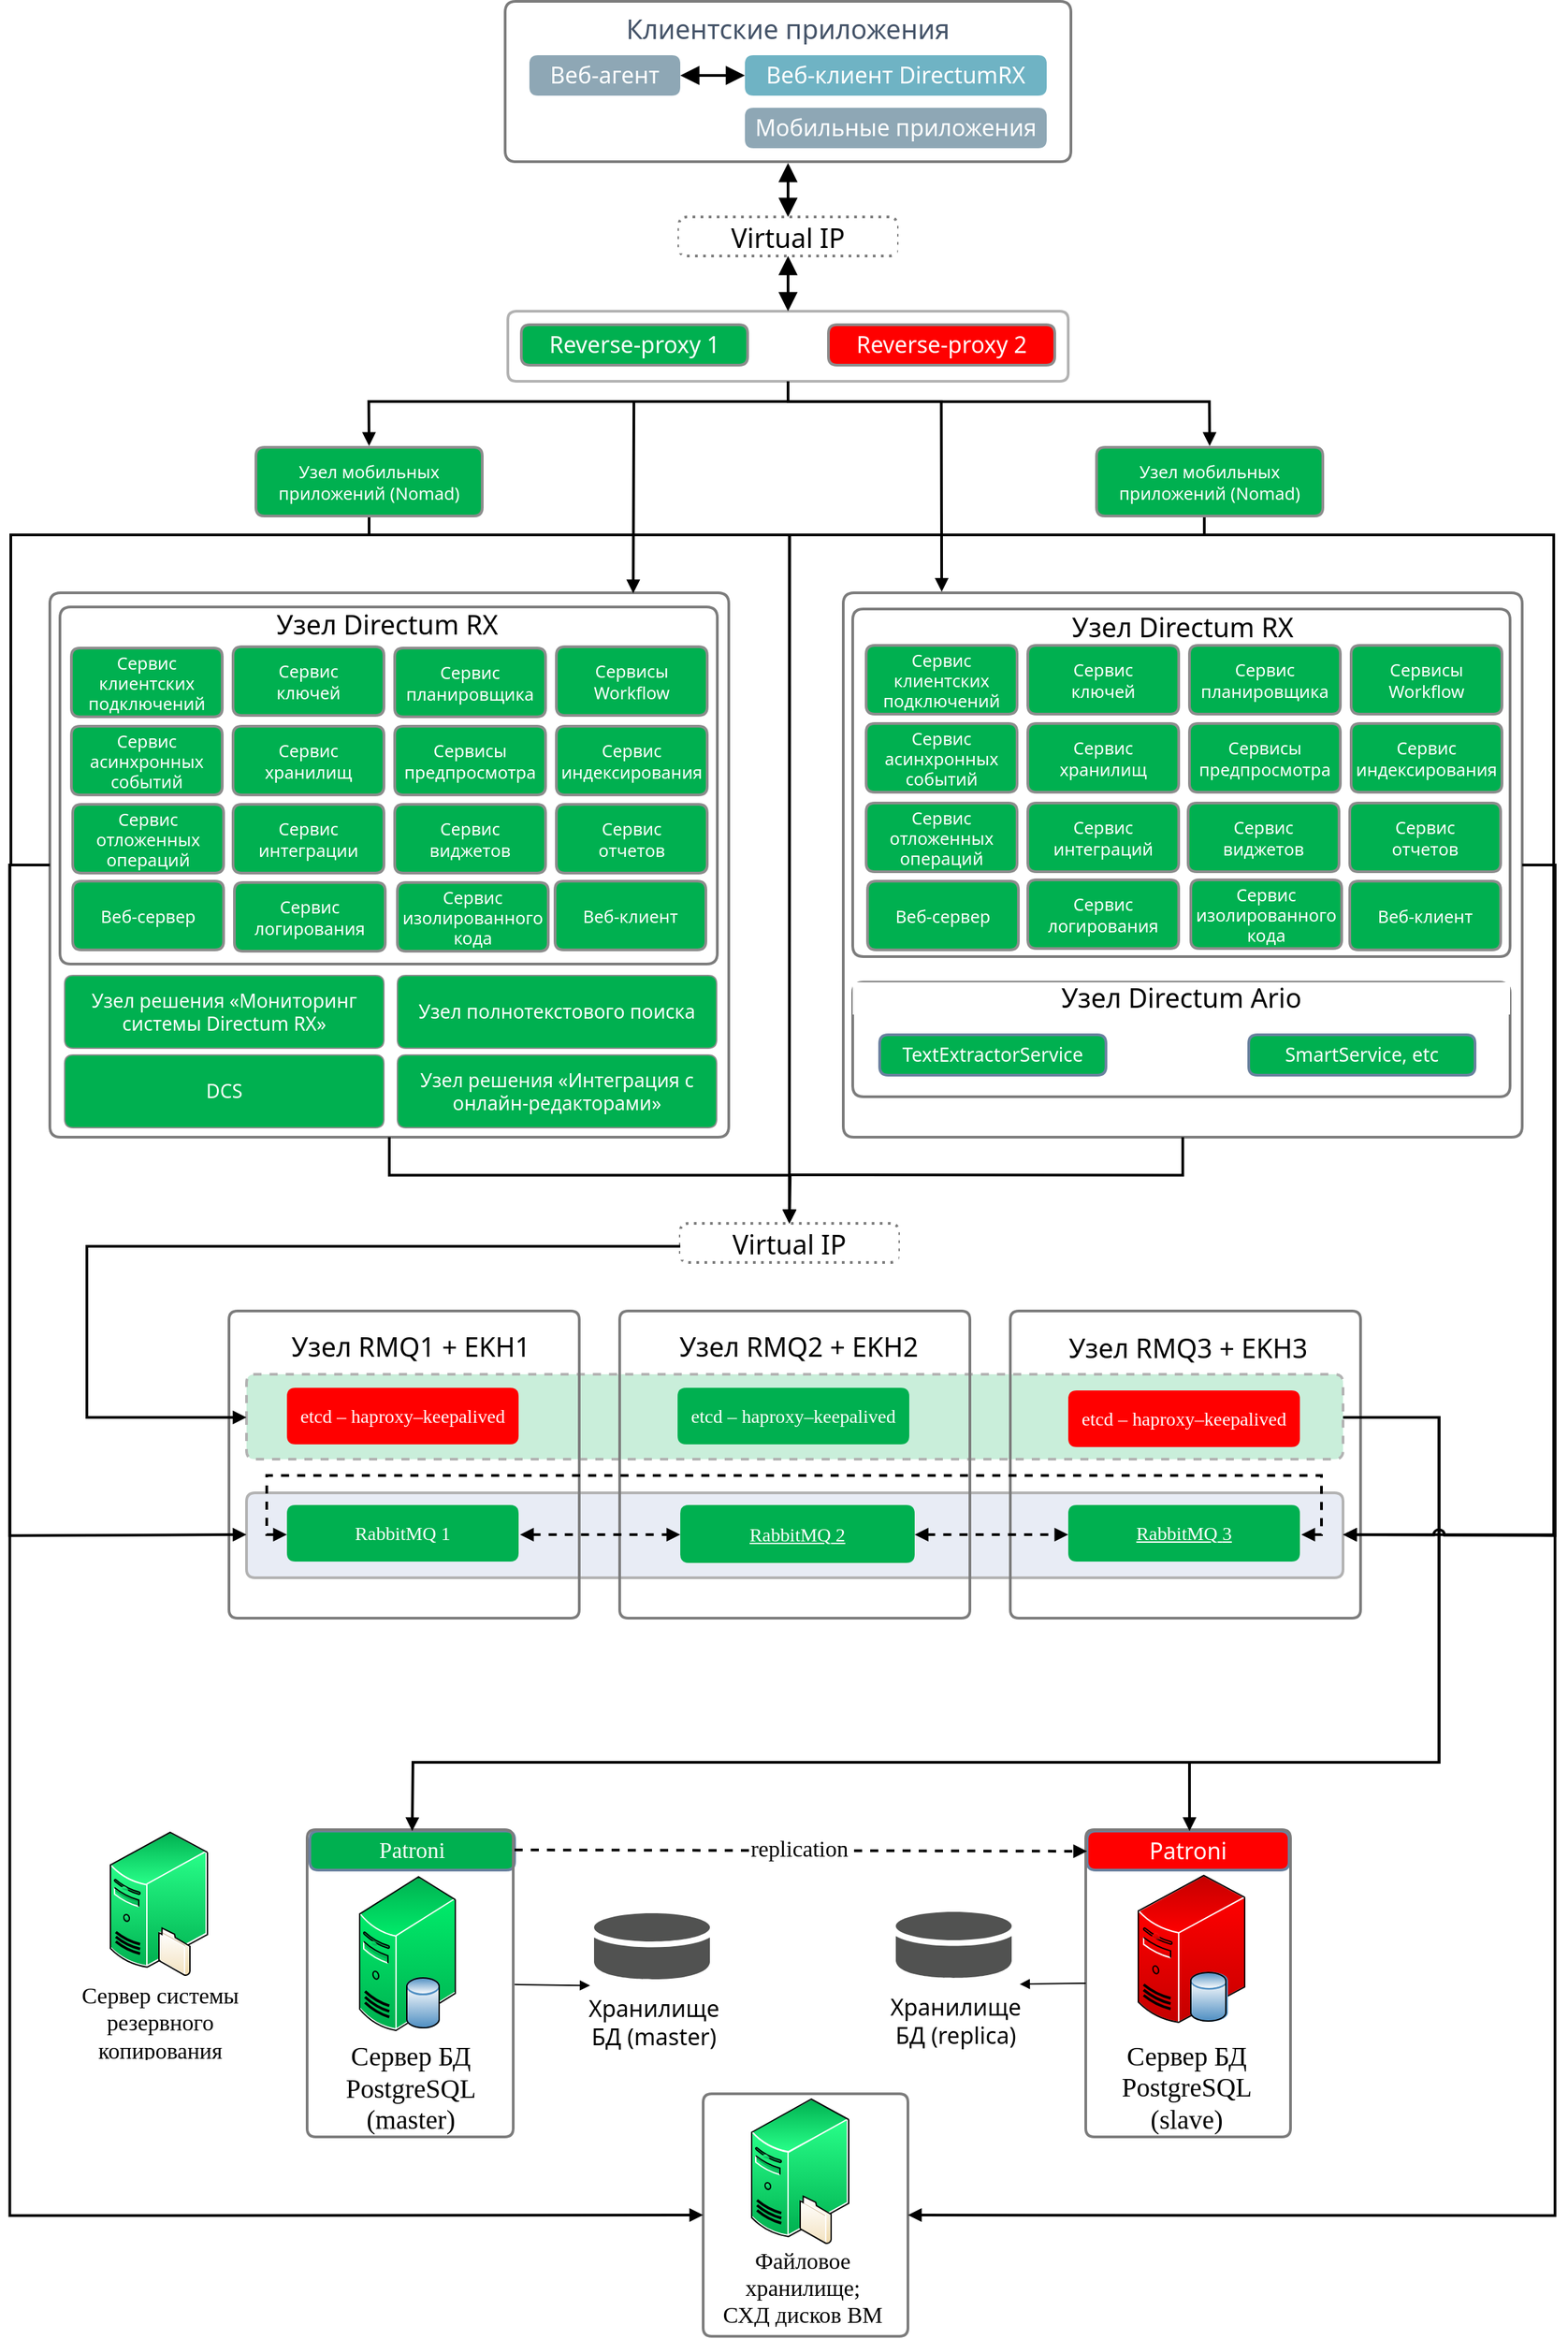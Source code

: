 <mxfile version="24.7.17">
  <diagram name="HA-PG (Patroni)" id="Страница-1">
    <mxGraphModel dx="1420" dy="822" grid="1" gridSize="10" guides="1" tooltips="1" connect="1" arrows="1" fold="1" page="1" pageScale="1" pageWidth="827" pageHeight="1169" math="0" shadow="0">
      <root>
        <mxCell id="0" />
        <mxCell id="1" parent="0" />
        <UserObject label="&lt;div style=&quot;font-size: 1px&quot;&gt;&lt;/div&gt;" tags="Блок-схема" id="2">
          <mxCell style="verticalAlign=bottom;align=center;overflow=width;vsdxID=1059;fillColor=#00b050;gradientColor=none;fillOpacity=21;shape=stencil(nZBLDsIwEENPM1sUMoILlHIBThCRQEaEpErD9/SkNUhVFyy6G9vPGsnETe9N50irvuR0cQ+xxRPvSGuJ3mUp9SJuiZtTyu6c0y1a6M5UUqvRcRad9UBrZfLxIG8Hb7viDWz0ruk+/HsiVYhe376C3gMNEifoL1wE/0EXgrP39RgXwVYSAgad5vMFq4X1uf0A);dashed=1;strokeColor=#b2b2b2;strokeWidth=2;points=[[1,0.5,0],[0.5,0.5,0],[0.5,0,0]];labelBackgroundColor=none;rounded=1;html=1;whiteSpace=wrap;" parent="1" vertex="1">
            <mxGeometry x="229" y="1056" width="814" height="63" as="geometry" />
          </mxCell>
        </UserObject>
        <UserObject label="&lt;div style=&quot;font-size: 1px&quot;&gt;&lt;p style=&quot;text-align:center;margin-left:0;margin-right:0;margin-top:0px;margin-bottom:0px;text-indent:0;vertical-align:middle;direction:ltr;&quot;&gt;&lt;font style=&quot;font-size:14.11px;font-family:Calibri;color:#FFFFFF;direction:ltr;letter-spacing:0px;line-height:120%;opacity:1&quot;&gt;etcd – haproxy–keepalived&lt;br/&gt;&lt;/font&gt;&lt;/p&gt;&lt;/div&gt;" tags="Блок-схема" id="3">
          <mxCell style="verticalAlign=middle;align=center;overflow=width;vsdxID=1057;fillColor=#ff0000;gradientColor=none;shape=stencil(nZBLDsIwEENPM1sUMoILlHIBThCRQEaEpErD9/SkNUhVFyy6G9vPGsnETe9N50irvuR0cQ+xxRPvSGuJ3mUp9SJuiZtTyu6c0y1a6M5UUqvRcRad9UBrZfLxIG8Hb7viDWz0ruk+/HsiVYhe376C3gMNEifoL1wE/0EXgrP39RgXwVYSAgad5vMFq4X1uf0A);strokeColor=none;strokeWidth=2;points=[[1,0.5,0],[0.5,0.5,0],[0.5,0,0]];labelBackgroundColor=none;rounded=1;html=1;whiteSpace=wrap;" parent="1" vertex="1">
            <mxGeometry x="259" y="1066" width="172" height="42" as="geometry" />
          </mxCell>
        </UserObject>
        <UserObject label="" tags="Фон" id="4">
          <mxCell style="vsdxID=799;fillColor=none;gradientColor=none;points=[];labelBackgroundColor=none;rounded=0;strokeColor=none;html=1;whiteSpace=wrap;" parent="1" vertex="1">
            <mxGeometry x="672" y="476" width="504" height="404" as="geometry" />
          </mxCell>
        </UserObject>
        <mxCell id="5" value="&lt;div style=&quot;font-size: 1px&quot;&gt;&lt;/div&gt;" style="verticalAlign=middle;align=center;overflow=width;vsdxID=800;fillColor=#ffffff;gradientColor=none;shape=stencil(nZFLDsIwDERP4y0KyQKxLuUCnCAihliEpEpL+ZyetANS6YJFs7JnXmxpTKZqvW2YtGq7nC58F9d5MjvSWqLnLF2pyNRkqlPKfM7pFh36xhZSq1Fhhz/rgdbK5uNBXgxts9r+PjAYck39sPwBVMF6foYp9HugQeIE/ZqL4D/oQnC2vhRjPAhOQkC6U38eZ5FwClO/AQ==);strokeColor=#7c7c7c;strokeWidth=2;points=[[1,0.5,0],[0.5,0.5,0],[0.5,0,0]];labelBackgroundColor=#FFFFFF;rounded=1;html=1;whiteSpace=wrap;" parent="4" vertex="1">
          <mxGeometry width="504" height="404" as="geometry" />
        </mxCell>
        <mxCell id="6" value="&lt;div style=&quot;font-size: 1px&quot;&gt;&lt;/div&gt;" style="verticalAlign=middle;align=center;overflow=width;vsdxID=801;rotation=90;fillColor=none;gradientColor=none;shape=stencil(nZFLDsIwDERP4y0KyQKxLuUCnCAihliEpEpL+ZyetANS6YJFs7JnXmxpTKZqvW2YtGq7nC58F9d5MjvSWqLnLF2pyNRkqlPKfM7pFh36xhZSq1Fhhz/rgdbK5uNBXgxts9r+PjAYck39sPwBVMF6foYp9HugQeIE/ZqL4D/oQnC2vhRjPAhOQkC6U38eZ5FwClO/AQ==);strokeColor=#7c7c7c;strokeWidth=2;points=[[1,0.5,0],[0.5,0.5,0],[0.5,0,0]];labelBackgroundColor=#FFFFFF;rounded=1;html=1;whiteSpace=wrap;" parent="4" vertex="1">
          <mxGeometry x="122" y="-103" width="258" height="488" as="geometry" />
        </mxCell>
        <mxCell id="10" value="&lt;div style=&quot;font-size: 1px&quot;&gt;&lt;font style=&quot;font-size:19.76px;font-family:Segoe UI;color:#000000;direction:ltr;letter-spacing:0px;line-height:120%;opacity:1&quot;&gt;Узел&amp;nbsp;&lt;/font&gt;&lt;font style=&quot;font-size:19.76px;font-family:Segoe UI;color:#000000;direction:ltr;letter-spacing:0px;line-height:120%;opacity:1&quot;&gt;Directum RX&lt;br&gt;&lt;/font&gt;&lt;/div&gt;" style="verticalAlign=middle;align=center;overflow=width;vsdxID=815;fillColor=none;gradientColor=none;shape=stencil(nZBLDoAgDERP0z3SIyjew0SURgSD+Lu9kMZoXLhwN9O+tukAlrNpJg1SzDH4QW/URgNYgZTkjA4UkwJUgGXng+6DX1zLfmoymdXo17xh5zmRJ6Q42BWCfc2oJfdAr+Yv+AP9Cb7OJ3H/2JG1HNGz/84klThPVCc=);strokeColor=none;points=[[1,0.5,0],[0.5,0.5,0],[0.5,0,0]];labelBackgroundColor=none;rounded=0;html=1;whiteSpace=wrap;" parent="4" vertex="1">
          <mxGeometry x="73" y="12" width="358" height="26" as="geometry" />
        </mxCell>
        <UserObject label="&lt;div style=&quot;font-size: 1px&quot;&gt;&lt;font style=&quot;font-size:12.7px;font-family:Segoe UI;color:#FFFFFF;direction:ltr;letter-spacing:0px;line-height:120%;opacity:1&quot;&gt;Веб-сервер&lt;br&gt;&lt;/font&gt;&lt;/div&gt;" tags="Блок-схема" id="C3A5RCeZ-5BTItq8lgWi-212">
          <mxCell style="verticalAlign=middle;align=center;overflow=width;vsdxID=1049;fillColor=#00b050;gradientColor=none;shape=stencil(nZBLDsIwEENPM1sUMoILlHIBThCRQEaEpErD9/SkNUhVFyy6G9vPGsnETe9N50irvuR0cQ+xxRPvSGuJ3mUp9SJuiZtTyu6c0y1a6M5UUqvRcRad9UBrZfLxIG8Hb7viDWz0ruk+/HsiVYhe376C3gMNEifoL1wE/0EXgrP39RgXwVYSAgad5vMFq4X1uf0A);strokeColor=#8c8c8c;strokeWidth=2;points=[[1,0.5,0],[0.5,0.5,0],[0.5,0,0]];labelBackgroundColor=none;rounded=1;html=1;whiteSpace=wrap;" parent="4" vertex="1">
            <mxGeometry x="18" y="214" width="112" height="51" as="geometry" />
          </mxCell>
        </UserObject>
        <UserObject label="&lt;div style=&quot;font-size: 1px&quot;&gt;&lt;font style=&quot;font-size:12.7px;font-family:Segoe UI;color:#FFFFFF;direction:ltr;letter-spacing:0px;line-height:120%;opacity:1&quot;&gt;Веб-клиент&lt;br&gt;&lt;/font&gt;&lt;/div&gt;" tags="Блок-схема" id="C3A5RCeZ-5BTItq8lgWi-213">
          <mxCell style="verticalAlign=middle;align=center;overflow=width;vsdxID=1049;fillColor=#00b050;gradientColor=none;shape=stencil(nZBLDsIwEENPM1sUMoILlHIBThCRQEaEpErD9/SkNUhVFyy6G9vPGsnETe9N50irvuR0cQ+xxRPvSGuJ3mUp9SJuiZtTyu6c0y1a6M5UUqvRcRad9UBrZfLxIG8Hb7viDWz0ruk+/HsiVYhe376C3gMNEifoL1wE/0EXgrP39RgXwVYSAgad5vMFq4X1uf0A);strokeColor=#8c8c8c;strokeWidth=2;points=[[1,0.5,0],[0.5,0.5,0],[0.5,0,0]];labelBackgroundColor=none;rounded=1;html=1;whiteSpace=wrap;" parent="4" vertex="1">
            <mxGeometry x="376" y="214" width="112" height="51" as="geometry" />
          </mxCell>
        </UserObject>
        <UserObject label="&lt;div style=&quot;font-size: 1px&quot;&gt;&lt;/div&gt;" tags="Блок-схема" id="11">
          <mxCell style="verticalAlign=bottom;align=center;overflow=width;vsdxID=820;fillColor=#94a3d0;gradientColor=none;fillOpacity=21;shape=stencil(nZBLDsIwEENPM1sUMoILlHIBThCRQEaEpErD9/SkNUhVFyy6G9vPGsnETe9N50irvuR0cQ+xxRPvSGuJ3mUp9SJuiZtTyu6c0y1a6M5UUqvRcRad9UBrZfLxIG8Hb7viDWz0ruk+/HsiVYhe376C3gMNEifoL1wE/0EXgrP39RgXwVYSAgad5vMFq4X1uf0A);strokeColor=#b2b2b2;strokeWidth=2;points=[[1,0.5,0],[0.5,0.5,0],[0.5,0,0]];labelBackgroundColor=none;rounded=1;html=1;whiteSpace=wrap;" parent="1" vertex="1">
            <mxGeometry x="229" y="1144" width="814" height="63" as="geometry" />
          </mxCell>
        </UserObject>
        <UserObject label="&lt;div style=&quot;font-size: 1px&quot;&gt;&lt;/div&gt;" tags="Блок-схема" id="12">
          <mxCell style="verticalAlign=middle;align=center;overflow=width;vsdxID=824;fillColor=#ffffff;gradientColor=none;shape=stencil(nZFLDsIwDERP4y0KyQKxLuUCnCAihliEpEpL+ZyetANS6YJFs7JnXmxpTKZqvW2YtGq7nC58F9d5MjvSWqLnLF2pyNRkqlPKfM7pFh36xhZSq1Fhhz/rgdbK5uNBXgxts9r+PjAYck39sPwBVMF6foYp9HugQeIE/ZqL4D/oQnC2vhRjPAhOQkC6U38eZ5FwClO/AQ==);strokeColor=#7c7c7c;strokeWidth=2;points=[[1,0.5,0],[0.5,0.5,0],[0.5,0,0]];labelBackgroundColor=#FFFFFF;rounded=1;html=1;whiteSpace=wrap;" parent="1" vertex="1">
            <mxGeometry x="421" y="37" width="420" height="119" as="geometry" />
          </mxCell>
        </UserObject>
        <UserObject label="&lt;div style=&quot;font-size: 1px&quot;&gt;&lt;font style=&quot;font-size:16.93px;font-family:Segoe UI;color:#FFFFFF;direction:ltr;letter-spacing:0px;line-height:120%;opacity:1&quot;&gt;Веб-агент&lt;br/&gt;&lt;/font&gt;&lt;/div&gt;" tags="Блок-схема" id="13">
          <mxCell style="verticalAlign=middle;align=center;overflow=width;vsdxID=825;fillColor=#8ea7b5;gradientColor=none;shape=stencil(nZBLDsIwEENPM1sUMoILlHIBThCRQEaEpErD9/SkNUhVFyy6G9vPGsnETe9N50irvuR0cQ+xxRPvSGuJ3mUp9SJuiZtTyu6c0y1a6M5UUqvRcRad9UBrZfLxIG8Hb7viDWz0ruk+/HsiVYhe376C3gMNEifoL1wE/0EXgrP39RgXwVYSAgad5vMFq4X1uf0A);strokeColor=none;strokeWidth=3;points=[[0.5,1,0],[0.5,0,0],[1,0.5,0]];labelBackgroundColor=none;rounded=1;html=1;whiteSpace=wrap;" parent="1" vertex="1">
            <mxGeometry x="439" y="77" width="112" height="30" as="geometry" />
          </mxCell>
        </UserObject>
        <UserObject label="&lt;div style=&quot;font-size: 1px&quot;&gt;&lt;font style=&quot;font-size:19.76px;font-family:Segoe UI;color:#445368;direction:ltr;letter-spacing:0px;line-height:120%;opacity:1&quot;&gt;Клиентские приложения&lt;br/&gt;&lt;/font&gt;&lt;/div&gt;" tags="Блок-схема" id="14">
          <mxCell style="verticalAlign=middle;align=center;overflow=width;vsdxID=827;fillColor=none;gradientColor=none;shape=stencil(nZBLDoAgDERP0z3SIyjew0SURgSD+Lu9kMZoXLhwN9O+tukAlrNpJg1SzDH4QW/URgNYgZTkjA4UkwJUgGXng+6DX1zLfmoymdXo17xh5zmRJ6Q42BWCfc2oJfdAr+Yv+AP9Cb7OJ3H/2JG1HNGz/84klThPVCc=);strokeColor=none;points=[[1,0.5,0],[0.5,0.5,0],[0.5,0,0]];labelBackgroundColor=none;rounded=0;html=1;whiteSpace=wrap;" parent="1" vertex="1">
            <mxGeometry x="505" y="37" width="252" height="40" as="geometry" />
          </mxCell>
        </UserObject>
        <UserObject label="&lt;div style=&quot;font-size: 1px&quot;&gt;&lt;font style=&quot;font-size:16.93px;font-family:Segoe UI;color:#FFFFFF;direction:ltr;letter-spacing:0px;line-height:120%;opacity:1&quot;&gt;Веб&lt;/font&gt;&lt;font style=&quot;font-size:16.93px;font-family:Segoe UI;color:#FFFFFF;direction:ltr;letter-spacing:0px;line-height:120%;opacity:1&quot;&gt;-клиент DirectumRX&lt;br/&gt;&lt;/font&gt;&lt;/div&gt;" tags="Блок-схема" id="15">
          <mxCell style="verticalAlign=middle;align=center;overflow=width;vsdxID=828;fillColor=#6fb3c4;gradientColor=none;shape=stencil(nZBLDsIwEENPM1sUMoILlHIBThCRQEaEpErD9/SkNUhVFyy6G9vPGsnETe9N50irvuR0cQ+xxRPvSGuJ3mUp9SJuiZtTyu6c0y1a6M5UUqvRcRad9UBrZfLxIG8Hb7viDWz0ruk+/HsiVYhe376C3gMNEifoL1wE/0EXgrP39RgXwVYSAgad5vMFq4X1uf0A);strokeColor=none;strokeWidth=3;points=[[0.5,1,0],[0.5,0,0],[1,0.5,0]];labelBackgroundColor=none;rounded=1;html=1;whiteSpace=wrap;" parent="1" vertex="1">
            <mxGeometry x="599" y="77" width="224" height="30" as="geometry" />
          </mxCell>
        </UserObject>
        <UserObject label="&lt;div style=&quot;font-size: 1px&quot;&gt;&lt;/div&gt;" tags="Блок-схема" id="17">
          <mxCell style="verticalAlign=bottom;align=center;overflow=width;vsdxID=830;fillColor=none;gradientColor=none;shape=stencil(nZBLDsIwEENPM1sUMoILlHIBThCRQEaEpErD9/SkNUhVFyy6G9vPGsnETe9N50irvuR0cQ+xxRPvSGuJ3mUp9SJuiZtTyu6c0y1a6M5UUqvRcRad9UBrZfLxIG8Hb7viDWz0ruk+/HsiVYhe376C3gMNEifoL1wE/0EXgrP39RgXwVYSAgad5vMFq4X1uf0A);strokeColor=#b2b2b2;strokeWidth=2;points=[[1,0.5,0],[0.5,0.5,0],[0.5,0,0]];labelBackgroundColor=none;rounded=1;html=1;whiteSpace=wrap;" parent="1" vertex="1">
            <mxGeometry x="423" y="267" width="416" height="52" as="geometry" />
          </mxCell>
        </UserObject>
        <UserObject label="&lt;div style=&quot;font-size: 1px&quot;&gt;&lt;font style=&quot;font-size:16.93px;font-family:Segoe UI;color:#FFFFFF;direction:ltr;letter-spacing:0px;line-height:120%;opacity:1&quot;&gt;Reverse-proxy 1&lt;br/&gt;&lt;/font&gt;&lt;/div&gt;" tags="Блок-схема" id="18">
          <mxCell style="verticalAlign=middle;align=center;overflow=width;vsdxID=831;fillColor=#00b050;gradientColor=none;shape=stencil(nZBLDsIwEENPM1sUMoILlHIBThCRQEaEpErD9/SkNUhVFyy6G9vPGsnETe9N50irvuR0cQ+xxRPvSGuJ3mUp9SJuiZtTyu6c0y1a6M5UUqvRcRad9UBrZfLxIG8Hb7viDWz0ruk+/HsiVYhe376C3gMNEifoL1wE/0EXgrP39RgXwVYSAgad5vMFq4X1uf0A);strokeColor=#8c8c8c;strokeWidth=2;points=[[1,0.5,0],[0.5,0.5,0],[0.5,0,0]];labelBackgroundColor=none;rounded=1;html=1;whiteSpace=wrap;" parent="1" vertex="1">
            <mxGeometry x="433" y="277" width="168" height="30" as="geometry" />
          </mxCell>
        </UserObject>
        <UserObject label="&lt;div style=&quot;font-size: 1px&quot;&gt;&lt;font style=&quot;font-size:16.93px;font-family:Segoe UI;color:#FFFFFF;direction:ltr;letter-spacing:0px;line-height:120%;opacity:1&quot;&gt;Reverse-proxy 2&lt;br/&gt;&lt;/font&gt;&lt;/div&gt;" tags="Блок-схема" id="19">
          <mxCell style="verticalAlign=middle;align=center;overflow=width;vsdxID=832;fillColor=#ff0000;gradientColor=none;shape=stencil(nZBLDsIwEENPM1sUMoILlHIBThCRQEaEpErD9/SkNUhVFyy6G9vPGsnETe9N50irvuR0cQ+xxRPvSGuJ3mUp9SJuiZtTyu6c0y1a6M5UUqvRcRad9UBrZfLxIG8Hb7viDWz0ruk+/HsiVYhe376C3gMNEifoL1wE/0EXgrP39RgXwVYSAgad5vMFq4X1uf0A);strokeColor=#8c8c8c;strokeWidth=2;points=[[1,0.5,0],[0.5,0.5,0],[0.5,0,0]];labelBackgroundColor=none;rounded=1;html=1;whiteSpace=wrap;" parent="1" vertex="1">
            <mxGeometry x="661" y="277" width="168" height="30" as="geometry" />
          </mxCell>
        </UserObject>
        <UserObject label="" tags="Фон" id="20">
          <mxCell style="vsdxID=833;fillColor=none;gradientColor=none;points=[];labelBackgroundColor=none;rounded=0;strokeColor=none;html=1;whiteSpace=wrap;" parent="1" vertex="1">
            <mxGeometry x="84" y="1396" width="162" height="168" as="geometry" />
          </mxCell>
        </UserObject>
        <mxCell id="21" value="&lt;div style=&quot;font-size: 1px&quot;&gt;&lt;font style=&quot;font-size:16.93px;font-family:Ubuntu Light;color:#000000;direction:ltr;letter-spacing:0px;line-height:120%;opacity:1&quot;&gt;Сервер системы резервного копирования&lt;br/&gt;&lt;/font&gt;&lt;/div&gt;" style="verticalAlign=middle;align=center;overflow=width;vsdxID=834;fillColor=#ffffff;gradientColor=none;fillOpacity=0;shape=stencil(nZBLDoAgDERP0z3SIyjew0SURgSD+Lu9kMZoXLhwN9O+tukAlrNpJg1SzDH4QW/URgNYgZTkjA4UkwJUgGXng+6DX1zLfmoymdXo17xh5zmRJ6Q42BWCfc2oJfdAr+Yv+AP9Cb7OJ3H/2JG1HNGz/84klThPVCc=);strokeColor=none;points=[];labelBackgroundColor=none;rounded=0;html=1;whiteSpace=wrap;" parent="20" vertex="1">
          <mxGeometry y="111" width="162" height="57" as="geometry" />
        </mxCell>
        <mxCell id="22" style="vsdxID=835;fillColor=none;gradientColor=none;points=[[0.5,0.54,0]];labelBackgroundColor=none;rounded=0;strokeColor=none;html=1;whiteSpace=wrap;" parent="20" vertex="1">
          <mxGeometry x="44" width="72" height="100" as="geometry" />
        </mxCell>
        <mxCell id="23" style="vsdxID=836;fillColor=#FF00FF;gradientColor=none;fillOpacity=0;strokeOpacity=0;shape=stencil(vZTbUoMwEIafhkt2ciKH61rfI2NDmxGhE6jFtzcYwAY01Bn1Lux+/252l01Gd+1Jn01GUNu55tlc7aE7ZfQhI8TWJ+Ns508Z3Wd0VzbOHF1zqQ/h+6wHcji9NK9DhD7ohADMBxVBb8GiFCj8YXkMgsrWsYBEvERA1Q94H1+KW351oQ1euyfvdSPPgMvAu1FAw+folxTIIiCfJX2ue9vmrul0Z5s6+FHwVdodTe6T5WWlj5GrvRpzXpm/LH+dXijgPCFAUMS8hASOEYppDEzcj2MKKoFzDAWLBIlS48iEgGAJGNDiN8KAi+/HzBmIIp4zw3OMEaJiqmaeNQOC/2vWhS8qTi8VCJLcja3li5cDi2UGikGyRNvEomcEGNvoGeXTwv1JzxYXLECtxjpN+o6qf+uKUdP94fO9LG1Vhef21r98X70pvM10/w4=);points=[[0.5,0.54,0]];labelBackgroundColor=none;rounded=0;html=1;whiteSpace=wrap;" parent="22" vertex="1">
          <mxGeometry y="-1" width="72" height="106" as="geometry" />
        </mxCell>
        <mxCell id="24" style="vsdxID=837;fillColor=#28ff89;gradientColor=#00b050;gradientDirection=north;shape=stencil(fVHbEoIgEP0aHmFQvD6X/QeTqEwEzkJpfx9ETtrtbffc2GUR29mBjwKl1DowJzHJ1g2I7VGaSj0IkM5XiDWI7ToDogdz0W3sRx6UoTqba0iYo4+VpM6DK6W3iCSUPvpDlCupV/KFXMTeXlW/5UVC8mxj+JO9TfbWolyLORw9C0tyQaokGmAZPMlIWUdstV35dTs6Yz5Li8E47qTRmxEUh15g/yDuFO83lJ2EGD/g54i+eP1zJ5WKZ1rz73fxULwpa+4=);strokeColor=#ffffff;points=[[0.5,0.54,0]];labelBackgroundColor=none;rounded=0;html=1;whiteSpace=wrap;" parent="22" vertex="1">
          <mxGeometry width="72" height="39" as="geometry" />
        </mxCell>
        <mxCell id="25" style="vsdxID=838;fillColor=#28ff89;gradientColor=#00b050;shape=stencil(rVJBEoMgDHwNRxkEHfFs7T+YisqUihNptb8vFDtVO3rqLcnuJiwJYsXQil4iSgYL5ipHVdkWsROiVHWtBGVdhFiJWFEbkA2Ye1eFvBee6aObefgOU9DFhHgNJc85zzFP35VzoAu4OBQ+9CzBMQ8KmCUpxykLpZm1bjlnUyQmNURgrLDKdCtMC2hk5EZFtRbNChpGKftFOV4+TqtO7o3lMc6SIycEp1snGWZ05eTne8h/3ZB9N3mO8+R4Ny747rVWWoezWOLbO3ClcEOsfAE=);strokeColor=#ffffff;points=[[0.5,0.54,0]];labelBackgroundColor=none;rounded=0;html=1;whiteSpace=wrap;" parent="22" vertex="1">
          <mxGeometry y="24" width="27" height="75" as="geometry" />
        </mxCell>
        <mxCell id="26" style="vsdxID=839;fillColor=#28ff89;gradientColor=#00b050;shape=stencil(UzV2Ls5ILEhVNTIoLinKz04tz0wpyVA1dlE1MsrMy0gtyiwBslSNXVWNndPyi1LTi/JL81Ig/IJEkEoQKze/DGRCBUSfAUiHkUElhGdkoWdqBhZxgyjOyczDqdjQwAC3UpgkTLG5oZ65EfHK8ZhMwMVABsKvaZk5OZCgQpZHDxugECRcjV0B);strokeColor=#ffffff;points=[[0.5,0.54,0]];labelBackgroundColor=none;rounded=0;html=1;whiteSpace=wrap;" parent="22" vertex="1">
          <mxGeometry x="27" y="14" width="44" height="85" as="geometry" />
        </mxCell>
        <mxCell id="27" value="&lt;div style=&quot;font-size: 1px&quot;&gt;&lt;/div&gt;" style="verticalAlign=middle;align=center;overflow=width;vsdxID=840;fillColor=#00b050;gradientColor=none;shape=stencil(jZLdEoIgEIWfhksZBPzp2uw9mERlMnFWSnv7MHQSraa73bPfgV0WxLK+Fp1ElPQG9EUOqjA1YkdEqWprCcrYCLEcsazUICvQt7ZweScmcoqu+j6dMDpfSMjkoeQx5xyn7KWcHN6odoXHIY64ZyDfYf9kynHIf8CYUI9P4w0v4GyrsHRiG3U8zAbOcJQ4aWZYgg+JP94y7hiIUfUBaCOM0q3XcCOgkoG9LigbUXmlfpCy28kfB9q+bBLhNP4f3y3CBu8luv2va9uFW8l9FpY/AQ==);points=[[0.5,0.54,0]];labelBackgroundColor=none;rounded=0;html=1;whiteSpace=wrap;" parent="22" vertex="1">
          <mxGeometry width="72" height="100" as="geometry" />
        </mxCell>
        <mxCell id="28" style="vsdxID=841;rotation=340;fillColor=#28ff89;gradientColor=#00b050;shape=stencil(vVHLDsIgEPwajiQI6RfU+h8bu22JCGRB2/69kG1iazx58DazM/vIjjBtmiCi0CplCjecbZ8nYc5Ca+snJJsLEqYTph0C4Ujh4XvmEaqzont41gkL96naodXKrGF6YSfQtUi0OXXDVlqPfJNP6usotUhYbJIUMmQb/GGrAxpRljVycDBuc1hKM2LclX8/7H9nFfB+82Cd45T2+mcspcSRmu4F);strokeColor=#000000;points=[[0.5,0.54,0]];labelBackgroundColor=none;rounded=0;html=1;whiteSpace=wrap;" parent="22" vertex="1">
          <mxGeometry x="10" y="61" width="4" height="5" as="geometry" />
        </mxCell>
        <mxCell id="29" style="vsdxID=842;fillColor=#28ff89;gradientColor=#00b050;gradientDirection=north;shape=stencil(xZLdDoIwDIWfZpcsowMc1wrvseiARWWkzL+3d6So+BO8Mt61PafdvuQwuewb3RkGovfotuZkN75hcsUAbNsYtD5UTBZMLiuHpkZ3aDfUd3pwDtXeHYcLZ9oTwwaIy7QryahxHRQcjaByLhS58XKbKZ7kNBttsXi+mGY8htER6bPtI3Ree+ta0pXkaUb6TmNtovBqVO10/fS9/mRM9zYuvwNBzPNkHip+Z0phlmmhuMj+x5RIrtQXJvgAlcxC3ftfIYXiEULK71R7DWwYUdhlcQU=);strokeColor=#000000;strokeWidth=2;points=[[0.5,0.54,0]];labelBackgroundColor=none;rounded=0;html=1;whiteSpace=wrap;" parent="22" vertex="1">
          <mxGeometry x="4" y="74" width="18" height="16" as="geometry" />
        </mxCell>
        <mxCell id="30" style="vsdxID=843;fillColor=none;gradientColor=none;points=[[0.5,0.54,0]];labelBackgroundColor=none;rounded=0;strokeColor=none;html=1;whiteSpace=wrap;" parent="22" vertex="1">
          <mxGeometry x="3" y="35" width="19" height="21" as="geometry" />
        </mxCell>
        <mxCell id="31" style="vsdxID=844;fillColor=#00b050;gradientColor=none;shape=stencil(vZPdcoMgEIWfhkt3gEXQ6zR5D6ZBZWLFQfLTty8W+kPatDdt7tZzzsLHjktwswx6NoTTJXh3MGe7DwPBB8K5nQbjbYgVwS3BTee86b07Tvv0Pes1uVZP7rSecEl9CMjWJk6fk8AECHxVdimv/WN0fc5zFFAnn/rcgi0H0SYtx1oJvCnPpTQnKn2xS+Vd0MG6KbnZG7XvTRVvrLpR94W1nI2Zv8jfMgpQsiRU0Kpf+Jr4bnEvwngdsKshNgwUFpA1MFXOEFD+KSK7jYhAm5Iw4siCjwLlBV8Nqr7XCOX7tN74GANeAv7wc/8LYSw+9qyz45jW9LN/vZdRSjuN2xc=);strokeColor=#000000;points=[[0.5,0.54,0]];labelBackgroundColor=none;rounded=0;html=1;whiteSpace=wrap;" parent="30" vertex="1">
          <mxGeometry width="19" height="11" as="geometry" />
        </mxCell>
        <mxCell id="32" style="vsdxID=845;fillColor=#28ff89;gradientColor=#00b050;shape=stencil(pVFLDoIwED1NlzTTlmBZ+7lHIwUakZKhCt7e4mAUxZW7mffpvOYxte1r01kmoQ/oT3ZwRaiZ2jEpXVtbdCFOTO2Z2pYebYX+0ha0d2ZSTtPZX6cXRvIJgMkj4UZ7rjmIB3IgucFjZPEpl4JrRQ6cLUJonueEzTLJ083iWQkc9CxJzOj6BH0wwfmWeJ1zugqNwcom8WpSNqYido7YD9Z2X/BqTg1cZMuYWcqFXKT8/ff1kPBfwji8Wihd01CJ7/xnaxGixtX+Dg==);strokeColor=#FFFFFF;strokeWidth=0;points=[[0.5,0.54,0]];labelBackgroundColor=none;rounded=0;html=1;whiteSpace=wrap;" parent="30" vertex="1">
          <mxGeometry x="5" y="5" width="5" height="3" as="geometry" />
        </mxCell>
        <mxCell id="33" style="vsdxID=846;fillColor=#28ff89;gradientColor=#00b050;shape=stencil(rVJLEoIwDD1Nl3RK4lBc+7lHRwt0rJQJVfD2lqkfQHTlLp/3krwkDDdtpRrNQLSe3El35ugrhlsGYOpKk/HBYrhjuCkc6ZLcpT5Gv1EDcrDO7jpU6CNPDAwQt7G3j0Br6q9ARC5xDFZ0CFl6gEGmHFaRQU8KZDyPoQcqFdOiL79PVG/ahJxX3rh6MoBVVOoktEsKq8pJqu20bj7Ci2rmrbOMg/yhJxcc1jM9KLmc6Fna5b+0pOPhgvG+Z2Gsje8wzs/vH0Lxd3B3Bw==);strokeColor=none;strokeWidth=0;points=[[0.5,0.54,0]];labelBackgroundColor=none;rounded=0;html=1;whiteSpace=wrap;" parent="30" vertex="1">
          <mxGeometry y="6" width="18" height="14" as="geometry" />
        </mxCell>
        <mxCell id="34" style="vsdxID=847;fillColor=#00b050;gradientColor=none;shape=stencil(rVLLEoIwDPyaHun0gRbOiP/R0QIdK2XSqvj3Fouj1UEv3pLNbpKdBPHKdXJQiBHnwR7URe99h/gGMab7ToH2IUK8RrxqLKgW7Knfx3yQE3OKjvY8dRijjkwKRq4xoxSz8o5sI1nCLlRhJrN8hVciKmCW8HKNSRGxmUbJW9dHPmZy1C4D66XXtk82MBJalYV5WWNkm5TcRanhA543NLpXy6OLAgv6xZCgOOepoZwLLMrEUNrzv2bospkftwnB86qNNiY+xWv9/QsCFD+I1zc=);strokeColor=none;points=[[0.5,0.54,0]];labelBackgroundColor=none;rounded=0;html=1;whiteSpace=wrap;" parent="30" vertex="1">
          <mxGeometry y="7" width="18" height="10" as="geometry" />
        </mxCell>
        <mxCell id="35" style="vsdxID=848;fillColor=none;gradientColor=none;shape=stencil(dVDRDoIwDPyaPY6M1ojviP+xyBiLuJFuCv69W4YKGt/uendtcwxr38tRMRA+kLuoybShZ3hkAMb2ikyIiGHDsO4cKU3uZtvMR5mcCV3dPW2Yc06kBIjHmp2ycTD2rxGxqHBtlnSOKi1mqMoCdjlBrwjsi0MeLa5SbJe++czlbDwnF2Qwzm4eGCRpxeM53g1SbyQ/KTX+jJcHI/h0kOtba999xVHuGpsn);strokeColor=#FFFFFF;points=[[0.5,0.54,0]];labelBackgroundColor=none;rounded=0;html=1;whiteSpace=wrap;" parent="30" vertex="1">
          <mxGeometry y="6" width="18" height="14" as="geometry" />
        </mxCell>
        <mxCell id="36" style="vsdxID=849;fillColor=#28ff89;gradientColor=#00b050;shape=stencil(fVDLDsIgEPwajjR0N2n1XPU/iKUtsUKzoK1/L4QawYO3mZ0HZBh2bpKLYiCcJ3tTq+79xPDEALSZFGkfEMMzw26wpEayD9MnvsjojOhun7FhS7laiJgB8Sr5JZlnbf6Ym6aCNrdLugaVdjscRAXHlKA9gthWKfIpLSt3tnG5acfJeum1NYU2SxoVD0/xYZZjIblVqSU71/nnAviukAbMtd/Fwimtjec3);strokeColor=#000000;points=[[0.5,0.54,0]];labelBackgroundColor=none;rounded=0;html=1;whiteSpace=wrap;" parent="30" vertex="1">
          <mxGeometry y="6" width="18" height="14" as="geometry" />
        </mxCell>
        <mxCell id="37" style="vsdxID=850;fillColor=none;gradientColor=none;points=[[0.5,0.54,0]];labelBackgroundColor=none;rounded=0;strokeColor=none;html=1;whiteSpace=wrap;" parent="22" vertex="1">
          <mxGeometry x="36" y="71" width="25" height="35" as="geometry" />
        </mxCell>
        <mxCell id="38" value="&lt;div style=&quot;font-size: 1px&quot;&gt;&lt;/div&gt;" style="verticalAlign=middle;align=center;overflow=width;vsdxID=851;fillColor=#FFFFFF;gradientColor=#f0daac;shape=stencil(tVPNcsIgEH4ajtlZIFQ4W/sejJKEKQ0ZQmv69pJiVNSmp96W/X7Y5FsI346dHgxhOMbg383RHmJH+CthzPadCTamivAd4dvGB9MG/9kf8nnQM3OuPvzX7DBlnaQgZxHD79yoEdTLT+ct853t1/hKQUHXYZ/AcKbTGlBkflgEgHXuTBcHRQtPqZYZcKr0ZMcq+Kij9X3GMWNOh9ZU6cKqcbotoPFozPDQfvpFj9dzCUL8LhAMRMFnCJSu8BNcCihfFaSBVMFfmx428t77/H+fB6KAyjIQyoDzIhEsHRHqJbF/T+PvfUzFdZkb69wtcr/2qZWfDN+dAA==);strokeColor=#000000;points=[[0.5,0.54,0]];labelBackgroundColor=none;rounded=0;html=1;whiteSpace=wrap;" parent="37" vertex="1">
          <mxGeometry width="23" height="35" as="geometry" />
        </mxCell>
        <mxCell id="39" value="&lt;div style=&quot;font-size: 1px&quot;&gt;&lt;/div&gt;" style="verticalAlign=middle;align=center;overflow=width;vsdxID=852;fillColor=#FFFFFF;gradientColor=#f3e2c0;shape=stencil(hZDdDsIgDIWfprekUlnkes73WDImRISFMX/eXpAsbibTu3Pa7zRtgepRt4MCjmMM/qLuposa6AicG6dVMDEpoAao7n1Q5+An1xU/tJnM6upvecKj5DAnOD6LqwQT/F05Fdgat4ClZAexCuwQt/G5OcO0Zyi3cWRYrfgfo/+sncTn4N5Yu+x8vyaVylupeQE=);strokeColor=#000000;points=[[0.5,0.54,0]];labelBackgroundColor=none;rounded=0;html=1;whiteSpace=wrap;" parent="37" vertex="1">
          <mxGeometry y="3" width="19" height="31" as="geometry" />
        </mxCell>
        <mxCell id="40" style="vsdxID=853;fillColor=#00b050;gradientColor=none;shape=stencil(hZCxDoMwDES/xity4w7NTOl/IBGaCEhQSEv79yRyEUkXtrP97qQzUL3odlYgcAneDWo1XdBAdxDCWK28CVEBNUB177x6eveyHc9zm8ikJvdOCR/2YXII/ObTg8HR2Ay8YIkSVShzvMw9xct0KavbtTDsAT88iqMCt89v/3Xjil9FzQY=);strokeColor=#d0bc9d;points=[[0.5,0.54,0]];labelBackgroundColor=none;rounded=0;html=1;whiteSpace=wrap;" parent="37" vertex="1">
          <mxGeometry x="1" y="3" width="18" height="30" as="geometry" />
        </mxCell>
        <mxCell id="41" style="vsdxID=854;fillColor=#00b050;gradientColor=none;shape=stencil(hZDNDoMgEISfZq8G2Zro2Z/3MJEWooJBqu3bC1lNoRdvs7vfTDILWK+yXwRwtjprRrGrwUnABjhXWgqrnFeALWD9NFa8rHnrgealD2RQs9lCwod8LDg4+8ZTR+CkdATmLEXxkWFMp7F3dJpdVVlZJPzlP3EvfgWoe3z7L+tX9ChsDw==);strokeColor=#FFFFFF;points=[[0.5,0.54,0]];labelBackgroundColor=none;rounded=0;html=1;whiteSpace=wrap;" parent="37" vertex="1">
          <mxGeometry y="3" width="19" height="31" as="geometry" />
        </mxCell>
        <mxCell id="42" value="&lt;div style=&quot;font-size: 1px&quot;&gt;&lt;/div&gt;" style="verticalAlign=middle;align=center;overflow=width;vsdxID=855;fillColor=#00b050;gradientColor=none;shape=stencil(vZNNcsMgDIVPw9IaQOCYdZreg0mIzdQ1Hkwa5/bFJT8maZxddkL6nhCjB8H10OjeEE6H4N2XOdpdaAh+EM5t1xhvQ4wIbgiu986b2rtDt0vnXk/kFH27n6nDmHR0UnB6SqdSAV39ZT4T3NpuBlcMqoxXCso5rv02Fv0ZZwKoTLy/CIBiyozXDoplPauYKc9MoUc7FN4FHazrsolb7WtTxAuLfavrrDQcjekf0v++6PF6rEDK5wLJQYpMwCkwtiCggBnPEJhYmAiUyvil6UGq+974fB94HeWyDqZAqGwfuR8YBSHetYsXVozBzcTJ//PaveFjKn0W3PwC);points=[[0.5,0.54,0]];labelBackgroundColor=none;rounded=0;html=1;whiteSpace=wrap;" parent="37" vertex="1">
          <mxGeometry width="23" height="35" as="geometry" />
        </mxCell>
        <UserObject label="" tags="Фон" id="43">
          <mxCell style="vsdxID=856;fillColor=none;gradientColor=none;points=[];labelBackgroundColor=none;rounded=0;strokeColor=none;html=1;whiteSpace=wrap;" parent="1" vertex="1">
            <mxGeometry x="568" y="1590" width="152" height="180" as="geometry" />
          </mxCell>
        </UserObject>
        <mxCell id="45" value="&lt;div style=&quot;font-size: 1px&quot;&gt;&lt;font style=&quot;font-size:16.93px;font-family:Ubuntu Light;color:#000000;direction:ltr;letter-spacing:0px;line-height:120%;opacity:1&quot;&gt;&lt;br/&gt;&lt;br/&gt;&lt;/font&gt;&lt;/div&gt;" style="verticalAlign=middle;align=center;overflow=width;vsdxID=858;fillColor=none;gradientColor=none;shape=stencil(nZBLDsIwEENPM1sUMoILlHIBThCRQEaEpErD9/SkNUhVFyy6G9vPGsnETe9N50irvuR0cQ+xxRPvSGuJ3mUp9SJuiZtTyu6c0y1a6M5UUqvRcRad9UBrZfLxIG8Hb7viDWz0ruk+/HsiVYhe376C3gMNEifoL1wE/0EXgrP39RgXwVYSAgad5vMFq4X1uf0A);strokeColor=#7c7c7c;strokeWidth=2;points=[[1,0.5,0],[0.5,0.5,0],[0.5,0,0],[0,0.26,0],[0,0.34,0]];labelBackgroundColor=none;rounded=1;html=1;whiteSpace=wrap;" parent="43" vertex="1">
          <mxGeometry width="152" height="180" as="geometry" />
        </mxCell>
        <mxCell id="46" value="&lt;div style=&quot;font-size: 1px&quot;&gt;&lt;font style=&quot;font-size:16.93px;font-family:Ubuntu Light;color:#000000;direction:ltr;letter-spacing:0px;line-height:120%;opacity:1&quot;&gt;Файловое хранилище;&lt;/font&gt;&lt;font style=&quot;font-size:16.93px;font-family:Ubuntu Light;color:#000000;direction:ltr;letter-spacing:0px;line-height:120%;opacity:1&quot;&gt;&lt;br/&gt;&lt;/font&gt;&lt;font style=&quot;font-size:16.93px;font-family:Ubuntu Light;color:#000000;direction:ltr;letter-spacing:0px;line-height:120%;opacity:1&quot;&gt;СХД дисков ВМ&lt;br/&gt;&lt;/font&gt;&lt;/div&gt;" style="verticalAlign=middle;align=center;overflow=width;vsdxID=859;fillColor=#ffffff;gradientColor=none;fillOpacity=0;shape=stencil(nZBLDoAgDERP0z3SIyjew0SURgSD+Lu9kMZoXLhwN9O+tukAlrNpJg1SzDH4QW/URgNYgZTkjA4UkwJUgGXng+6DX1zLfmoymdXo17xh5zmRJ6Q42BWCfc2oJfdAr+Yv+AP9Cb7OJ3H/2JG1HNGz/84klThPVCc=);strokeColor=none;points=[];labelBackgroundColor=none;rounded=0;html=1;whiteSpace=wrap;" parent="43" vertex="1">
          <mxGeometry x="4" y="114" width="140" height="58" as="geometry" />
        </mxCell>
        <mxCell id="47" style="vsdxID=860;fillColor=none;gradientColor=none;points=[[0.5,0.54,0]];labelBackgroundColor=none;rounded=0;strokeColor=none;html=1;whiteSpace=wrap;" parent="43" vertex="1">
          <mxGeometry x="36" y="4" width="72" height="102" as="geometry" />
        </mxCell>
        <mxCell id="48" style="vsdxID=861;fillColor=#FF00FF;gradientColor=none;fillOpacity=0;strokeOpacity=0;shape=stencil(vZTbUoMwEIafhkt2ciKH61rfI2NDmxGhE6jFtzcYwAY01Bn1Lux+/252l01Gd+1Jn01GUNu55tlc7aE7ZfQhI8TWJ+Ns508Z3Wd0VzbOHF1zqQ/h+6wHcji9NK9DhD7ohADMBxVBb8GiFCj8YXkMgsrWsYBEvERA1Q94H1+KW351oQ1euyfvdSPPgMvAu1FAw+folxTIIiCfJX2ue9vmrul0Z5s6+FHwVdodTe6T5WWlj5GrvRpzXpm/LH+dXijgPCFAUMS8hASOEYppDEzcj2MKKoFzDAWLBIlS48iEgGAJGNDiN8KAi+/HzBmIIp4zw3OMEaJiqmaeNQOC/2vWhS8qTi8VCJLcja3li5cDi2UGikGyRNvEomcEGNvoGeXTwv1JzxYXLECtxjpN+o6qf+uKUdP94fO9LG1Vhef21r98X70pvM10/w4=);points=[[0.5,0.54,0]];labelBackgroundColor=none;rounded=0;html=1;whiteSpace=wrap;" parent="47" vertex="1">
          <mxGeometry y="-1" width="72" height="108" as="geometry" />
        </mxCell>
        <mxCell id="49" style="vsdxID=862;fillColor=#28ff89;gradientColor=#00b050;gradientDirection=north;shape=stencil(fVHbEoIgEP0aHmFQvD6X/QeTqEwEzkJpfx9ETtrtbffc2GUR29mBjwKl1DowJzHJ1g2I7VGaSj0IkM5XiDWI7ToDogdz0W3sRx6UoTqba0iYo4+VpM6DK6W3iCSUPvpDlCupV/KFXMTeXlW/5UVC8mxj+JO9TfbWolyLORw9C0tyQaokGmAZPMlIWUdstV35dTs6Yz5Li8E47qTRmxEUh15g/yDuFO83lJ2EGD/g54i+eP1zJ5WKZ1rz73fxULwpa+4=);strokeColor=#ffffff;points=[[0.5,0.54,0]];labelBackgroundColor=none;rounded=0;html=1;whiteSpace=wrap;" parent="47" vertex="1">
          <mxGeometry width="72" height="39" as="geometry" />
        </mxCell>
        <mxCell id="50" style="vsdxID=863;fillColor=#28ff89;gradientColor=#00b050;shape=stencil(rVJBEoMgDHwNRxkEHfFs7T+YisqUihNptb8vFDtVO3rqLcnuJiwJYsXQil4iSgYL5ipHVdkWsROiVHWtBGVdhFiJWFEbkA2Ye1eFvBee6aObefgOU9DFhHgNJc85zzFP35VzoAu4OBQ+9CzBMQ8KmCUpxykLpZm1bjlnUyQmNURgrLDKdCtMC2hk5EZFtRbNChpGKftFOV4+TqtO7o3lMc6SIycEp1snGWZ05eTne8h/3ZB9N3mO8+R4Ny747rVWWoezWOLbO3ClcEOsfAE=);strokeColor=#ffffff;points=[[0.5,0.54,0]];labelBackgroundColor=none;rounded=0;html=1;whiteSpace=wrap;" parent="47" vertex="1">
          <mxGeometry y="24" width="27" height="77" as="geometry" />
        </mxCell>
        <mxCell id="51" style="vsdxID=864;fillColor=#28ff89;gradientColor=#00b050;shape=stencil(UzV2Ls5ILEhVNTIoLinKz04tz0wpyVA1dlE1MsrMy0gtyiwBslSNXVWNndPyi1LTi/JL81Ig/IJEkEoQKze/DGRCBUSfAUiHkUElhGdkoWdqBhZxgyjOyczDqdjQwAC3UpgkTLG5oZ65EfHK8ZhMwMVABsKvaZk5OZCgQpZHDxugECRcjV0B);strokeColor=#ffffff;points=[[0.5,0.54,0]];labelBackgroundColor=none;rounded=0;html=1;whiteSpace=wrap;" parent="47" vertex="1">
          <mxGeometry x="27" y="15" width="44" height="86" as="geometry" />
        </mxCell>
        <mxCell id="52" value="&lt;div style=&quot;font-size: 1px&quot;&gt;&lt;/div&gt;" style="verticalAlign=middle;align=center;overflow=width;vsdxID=865;fillColor=#00b050;gradientColor=none;shape=stencil(jZLdEoIgEIWfhksZBPzp2uw9mERlMnFWSnv7MHQSraa73bPfgV0WxLK+Fp1ElPQG9EUOqjA1YkdEqWprCcrYCLEcsazUICvQt7ZweScmcoqu+j6dMDpfSMjkoeQx5xyn7KWcHN6odoXHIY64ZyDfYf9kynHIf8CYUI9P4w0v4GyrsHRiG3U8zAbOcJQ4aWZYgg+JP94y7hiIUfUBaCOM0q3XcCOgkoG9LigbUXmlfpCy28kfB9q+bBLhNP4f3y3CBu8luv2va9uFW8l9FpY/AQ==);points=[[0.5,0.54,0]];labelBackgroundColor=none;rounded=0;html=1;whiteSpace=wrap;" parent="47" vertex="1">
          <mxGeometry width="72" height="102" as="geometry" />
        </mxCell>
        <mxCell id="53" style="vsdxID=866;rotation=340;fillColor=#28ff89;gradientColor=#00b050;shape=stencil(vVHLDsIgEPwajiQI6RfU+h8bu22JCGRB2/69kG1iazx58DazM/vIjjBtmiCi0CplCjecbZ8nYc5Ca+snJJsLEqYTph0C4Ujh4XvmEaqzont41gkL96naodXKrGF6YSfQtUi0OXXDVlqPfJNP6usotUhYbJIUMmQb/GGrAxpRljVycDBuc1hKM2LclX8/7H9nFfB+82Cd45T2+mcspcSRmu4F);strokeColor=#000000;points=[[0.5,0.54,0]];labelBackgroundColor=none;rounded=0;html=1;whiteSpace=wrap;" parent="47" vertex="1">
          <mxGeometry x="10" y="62" width="4" height="5" as="geometry" />
        </mxCell>
        <mxCell id="54" style="vsdxID=867;fillColor=#28ff89;gradientColor=#00b050;gradientDirection=north;shape=stencil(xZLLDoIwEEW/pkuaMuVR16j/0UiBRqRkqIJ/b0kbxUdwZdzNnbkz7Uku4cXQyF4RYINFc1SjLm1D+JYA6K5RqK2rCN8RXlQGVY3m3JVe93J2ztXJXOYLk99j8waw61LtvVHiwU0wGGGTeisGLwigeex7wROz53NpRmMIjkhOeojQWGm16fxcJDQPV1uJtYrck1HVyvrpb8OoVP/W3n+ngZhuklUiyuADFF+FygVl2f+gEk6F+AKVfIBKV6Hu+ldIrnhE0Kd3OXuNq2v5qPPdDQ==);strokeColor=#000000;strokeWidth=2;points=[[0.5,0.54,0]];labelBackgroundColor=none;rounded=0;html=1;whiteSpace=wrap;" parent="47" vertex="1">
          <mxGeometry x="4" y="75" width="18" height="17" as="geometry" />
        </mxCell>
        <mxCell id="55" style="vsdxID=868;fillColor=none;gradientColor=none;points=[[0.5,0.54,0]];labelBackgroundColor=none;rounded=0;strokeColor=none;html=1;whiteSpace=wrap;" parent="47" vertex="1">
          <mxGeometry x="3" y="36" width="19" height="21" as="geometry" />
        </mxCell>
        <mxCell id="56" style="vsdxID=869;fillColor=#00b050;gradientColor=none;shape=stencil(vZPdcoMgEIWfhkt3gEXQ6zR5D6ZBZWLFQfLTty8W+kPatDdt7tZzzsLHjktwswx6NoTTJXh3MGe7DwPBB8K5nQbjbYgVwS3BTee86b07Tvv0Pes1uVZP7rSecEl9CMjWJk6fk8AECHxVdimv/WN0fc5zFFAnn/rcgi0H0SYtx1oJvCnPpTQnKn2xS+Vd0MG6KbnZG7XvTRVvrLpR94W1nI2Zv8jfMgpQsiRU0Kpf+Jr4bnEvwngdsKshNgwUFpA1MFXOEFD+KSK7jYhAm5Iw4siCjwLlBV8Nqr7XCOX7tN74GANeAv7wc/8LYSw+9qyz45jW9LN/vZdRSjuN2xc=);strokeColor=#000000;points=[[0.5,0.54,0]];labelBackgroundColor=none;rounded=0;html=1;whiteSpace=wrap;" parent="55" vertex="1">
          <mxGeometry width="19" height="11" as="geometry" />
        </mxCell>
        <mxCell id="57" style="vsdxID=870;fillColor=#28ff89;gradientColor=#00b050;shape=stencil(pVFLDoIwED1NlzTTFhDWfu7RSIFGpGSoire3OBBFceVu5n2mr3lMbftad4ZJ6D26k7nZwtdM7ZiUtq0NWh8mpvZMbUuHpkJ3aQvaOz0qx+nsruOFgXwCYPRIuNOeZxzEEzmQXOMxsDjLZcxVQg6cLEKkPMkIm2SSx5vFWQkcZkmkB9tH6Lz21rXEZzkXMfGNxspE4dmobHRF9JSxvxnTfcGrQTPgIl3mTGMu5CLm78+vp4T/EobhVUNpm4ZafOc/awsQVa72Dw==);strokeColor=#FFFFFF;strokeWidth=0;points=[[0.5,0.54,0]];labelBackgroundColor=none;rounded=0;html=1;whiteSpace=wrap;" parent="55" vertex="1">
          <mxGeometry x="5" y="5" width="5" height="3" as="geometry" />
        </mxCell>
        <mxCell id="58" style="vsdxID=871;fillColor=#28ff89;gradientColor=#00b050;shape=stencil(rVJLEoIwDD1Nl3RK4lBc+7lHRwt0rJQJVfD2lqkfQHTlLp/3krwkDDdtpRrNQLSe3El35ugrhlsGYOpKk/HBYrhjuCkc6ZLcpT5Gv1EDcrDO7jpU6CNPDAwQt7G3j0Br6q9ARC5xDFZ0CFl6gEGmHFaRQU8KZDyPoQcqFdOiL79PVG/ahJxX3rh6MoBVVOoktEsKq8pJqu20bj7Ci2rmrbOMg/yhJxcc1jM9KLmc6Fna5b+0pOPhgvG+Z2Gsje8wzs/vH0Lxd3B3Bw==);strokeColor=none;strokeWidth=0;points=[[0.5,0.54,0]];labelBackgroundColor=none;rounded=0;html=1;whiteSpace=wrap;" parent="55" vertex="1">
          <mxGeometry y="6" width="18" height="14" as="geometry" />
        </mxCell>
        <mxCell id="59" style="vsdxID=872;fillColor=#00b050;gradientColor=none;shape=stencil(rVLLEoIwDPyaHun0gRbOiP/R0QIdK2XSqvj3Fouj1UEv3pLNbpKdBPHKdXJQiBHnwR7URe99h/gGMab7ToH2IUK8RrxqLKgW7Knfx3yQE3OKjvY8dRijjkwKRq4xoxSz8o5sI1nCLlRhJrN8hVciKmCW8HKNSRGxmUbJW9dHPmZy1C4D66XXtk82MBJalYV5WWNkm5TcRanhA543NLpXy6OLAgv6xZCgOOepoZwLLMrEUNrzv2bospkftwnB86qNNiY+xWv9/QsCFD+I1zc=);strokeColor=none;points=[[0.5,0.54,0]];labelBackgroundColor=none;rounded=0;html=1;whiteSpace=wrap;" parent="55" vertex="1">
          <mxGeometry y="7" width="18" height="10" as="geometry" />
        </mxCell>
        <mxCell id="60" style="vsdxID=873;fillColor=none;gradientColor=none;shape=stencil(dVDRDoIwDPyaPY6M1ojviP+xyBiLuJFuCv69W4YKGt/uendtcwxr38tRMRA+kLuoybShZ3hkAMb2ikyIiGHDsO4cKU3uZtvMR5mcCV3dPW2Yc06kBIjHmp2ycTD2rxGxqHBtlnSOKi1mqMoCdjlBrwjsi0MeLa5SbJe++czlbDwnF2Qwzm4eGCRpxeM53g1SbyQ/KTX+jJcHI/h0kOtba999xVHuGpsn);strokeColor=#FFFFFF;points=[[0.5,0.54,0]];labelBackgroundColor=none;rounded=0;html=1;whiteSpace=wrap;" parent="55" vertex="1">
          <mxGeometry y="6" width="18" height="14" as="geometry" />
        </mxCell>
        <mxCell id="61" style="vsdxID=874;fillColor=#28ff89;gradientColor=#00b050;shape=stencil(fVDLDsIgEPwajjR0N2n1XPU/iKUtsUKzoK1/L4QawYO3mZ0HZBh2bpKLYiCcJ3tTq+79xPDEALSZFGkfEMMzw26wpEayD9MnvsjojOhun7FhS7laiJgB8Sr5JZlnbf6Ym6aCNrdLugaVdjscRAXHlKA9gthWKfIpLSt3tnG5acfJeum1NYU2SxoVD0/xYZZjIblVqSU71/nnAviukAbMtd/Fwimtjec3);strokeColor=#000000;points=[[0.5,0.54,0]];labelBackgroundColor=none;rounded=0;html=1;whiteSpace=wrap;" parent="55" vertex="1">
          <mxGeometry y="6" width="18" height="14" as="geometry" />
        </mxCell>
        <mxCell id="62" style="vsdxID=875;fillColor=none;gradientColor=none;points=[[0.5,0.54,0]];labelBackgroundColor=none;rounded=0;strokeColor=none;html=1;whiteSpace=wrap;" parent="47" vertex="1">
          <mxGeometry x="36" y="72" width="25" height="35" as="geometry" />
        </mxCell>
        <mxCell id="63" value="&lt;div style=&quot;font-size: 1px&quot;&gt;&lt;/div&gt;" style="verticalAlign=middle;align=center;overflow=width;vsdxID=876;fillColor=#FFFFFF;gradientColor=#f0daac;shape=stencil(tVPNcsIgEH4ajtlZIFQ4W/sejJKEKQ0ZQmv69pJiVNSmp96W/X7Y5FsI346dHgxhOMbg383RHmJH+CthzPadCTamivAd4dvGB9MG/9kf8nnQM3OuPvzX7DBlnaQgZxHD79yoEdTLT+ct853t1/hKQUHXYZ/AcKbTGlBkflgEgHXuTBcHRQtPqZYZcKr0ZMcq+Kij9X3GMWNOh9ZU6cKqcbotoPFozPDQfvpFj9dzCUL8LhAMRMFnCJSu8BNcCihfFaSBVMFfmx428t77/H+fB6KAyjIQyoDzIhEsHRHqJbF/T+PvfUzFdZkb69wtcr/2qZWfDN+dAA==);strokeColor=#000000;points=[[0.5,0.54,0]];labelBackgroundColor=none;rounded=0;html=1;whiteSpace=wrap;" parent="62" vertex="1">
          <mxGeometry width="23" height="35" as="geometry" />
        </mxCell>
        <mxCell id="64" value="&lt;div style=&quot;font-size: 1px&quot;&gt;&lt;/div&gt;" style="verticalAlign=middle;align=center;overflow=width;vsdxID=877;fillColor=#FFFFFF;gradientColor=#f3e2c0;shape=stencil(hZDdDsIgDIWfprekUlnkes73WDImRISFMX/eXpAsbibTu3Pa7zRtgepRt4MCjmMM/qLuposa6AicG6dVMDEpoAao7n1Q5+An1xU/tJnM6upvecKj5DAnOD6LqwQT/F05Fdgat4ClZAexCuwQt/G5OcO0Zyi3cWRYrfgfo/+sncTn4N5Yu+x8vyaVylupeQE=);strokeColor=#000000;points=[[0.5,0.54,0]];labelBackgroundColor=none;rounded=0;html=1;whiteSpace=wrap;" parent="62" vertex="1">
          <mxGeometry y="3" width="19" height="32" as="geometry" />
        </mxCell>
        <mxCell id="65" style="vsdxID=878;fillColor=#00b050;gradientColor=none;shape=stencil(hZCxDoMwDES/xity4w7NTOl/IBGaCEhQSEv79yRyEUkXtrP97qQzUL3odlYgcAneDWo1XdBAdxDCWK28CVEBNUB177x6eveyHc9zm8ikJvdOCR/2YXII/ObTg8HR2Ay8YIkSVShzvMw9xct0KavbtTDsAT88iqMCt89v/3Xjil9FzQY=);strokeColor=#d0bc9d;points=[[0.5,0.54,0]];labelBackgroundColor=none;rounded=0;html=1;whiteSpace=wrap;" parent="62" vertex="1">
          <mxGeometry x="1" y="4" width="18" height="31" as="geometry" />
        </mxCell>
        <mxCell id="66" style="vsdxID=879;fillColor=#00b050;gradientColor=none;shape=stencil(hZDNDoMgEISfZq8G2Zro2Z/3MJEWooJBqu3bC1lNoRdvs7vfTDILWK+yXwRwtjprRrGrwUnABjhXWgqrnFeALWD9NFa8rHnrgealD2RQs9lCwod8LDg4+8ZTR+CkdATmLEXxkWFMp7F3dJpdVVlZJPzlP3EvfgWoe3z7L+tX9ChsDw==);strokeColor=#FFFFFF;points=[[0.5,0.54,0]];labelBackgroundColor=none;rounded=0;html=1;whiteSpace=wrap;" parent="62" vertex="1">
          <mxGeometry y="3" width="19" height="31" as="geometry" />
        </mxCell>
        <mxCell id="67" value="&lt;div style=&quot;font-size: 1px&quot;&gt;&lt;/div&gt;" style="verticalAlign=middle;align=center;overflow=width;vsdxID=880;fillColor=#00b050;gradientColor=none;shape=stencil(vZNNcsMgDIVPw9IaQOCYdZreg0mIzdQ1Hkwa5/bFJT8maZxddkL6nhCjB8H10OjeEE6H4N2XOdpdaAh+EM5t1xhvQ4wIbgiu986b2rtDt0vnXk/kFH27n6nDmHR0UnB6SqdSAV39ZT4T3NpuBlcMqoxXCso5rv02Fv0ZZwKoTLy/CIBiyozXDoplPauYKc9MoUc7FN4FHazrsolb7WtTxAuLfavrrDQcjekf0v++6PF6rEDK5wLJQYpMwCkwtiCggBnPEJhYmAiUyvil6UGq+974fB94HeWyDqZAqGwfuR8YBSHetYsXVozBzcTJ//PaveFjKn0W3PwC);points=[[0.5,0.54,0]];labelBackgroundColor=none;rounded=0;html=1;whiteSpace=wrap;" parent="62" vertex="1">
          <mxGeometry width="23" height="35" as="geometry" />
        </mxCell>
        <UserObject label="&lt;div style=&quot;font-size: 1px&quot;&gt;&lt;font style=&quot;font-size:19.76px;font-family:Segoe UI;color:#000000;direction:ltr;letter-spacing:0px;line-height:120%;opacity:1&quot;&gt;Virtual IP&lt;br/&gt;&lt;/font&gt;&lt;/div&gt;" tags="Блок-схема" id="68">
          <mxCell style="verticalAlign=middle;align=center;overflow=width;vsdxID=881;fillColor=#ffffff;gradientColor=none;shape=stencil(nZBLDsIwEENPM1sUMoILlHIBThCRQEaEpErD9/SkNUhVFyy6G9vPGsnETe9N50irvuR0cQ+xxRPvSGuJ3mUp9SJuiZtTyu6c0y1a6M5UUqvRcRad9UBrZfLxIG8Hb7viDWz0ruk+/HsiVYhe376C3gMNEifoL1wE/0EXgrP39RgXwVYSAgad5vMFq4X1uf0A);dashed=1;dashPattern=1.00 2.00;strokeColor=#7c7c7c;strokeWidth=2;points=[[1,0.5,0],[0.5,1,0],[0.5,0,0],[0.5,0,0]];labelBackgroundColor=#FFFFFF;rounded=1;html=1;whiteSpace=wrap;" parent="1" vertex="1">
            <mxGeometry x="550" y="197" width="162" height="29" as="geometry" />
          </mxCell>
        </UserObject>
        <UserObject label="&lt;div style=&quot;font-size: 1px&quot;&gt;&lt;font style=&quot;font-size:16.93px;font-family:Ubuntu Light;color:#FFFFFF;direction:ltr;letter-spacing:0px;line-height:120%;opacity:1&quot;&gt;Patroni&lt;br/&gt;&lt;/font&gt;&lt;/div&gt;" tags="Блок-схема" id="69">
          <mxCell style="verticalAlign=middle;align=center;overflow=width;vsdxID=882;fillColor=#00b050;gradientColor=none;shape=stencil(nZBLDsIwEENPM1sUMoILlHIBThCRQEaEpErD9/SkNUhVFyy6G9vPGsnETe9N50irvuR0cQ+xxRPvSGuJ3mUp9SJuiZtTyu6c0y1a6M5UUqvRcRad9UBrZfLxIG8Hb7viDWz0ruk+/HsiVYhe376C3gMNEifoL1wE/0EXgrP39RgXwVYSAgad5vMFq4X1uf0A);strokeColor=#6a819f;strokeWidth=2;points=[[1,0.5,0],[0.5,0.5,0],[0.5,0,0]];labelBackgroundColor=none;rounded=1;html=1;whiteSpace=wrap;" parent="1" vertex="1">
            <mxGeometry x="276" y="1395" width="152" height="29" as="geometry" />
          </mxCell>
        </UserObject>
        <UserObject label="&lt;div style=&quot;font-size: 1px&quot;&gt;&lt;font style=&quot;font-size:16.93px;font-family:Segoe UI;color:#FFFFFF;direction:ltr;letter-spacing:0px;line-height:120%;opacity:1&quot;&gt;Patroni&lt;br/&gt;&lt;/font&gt;&lt;/div&gt;" tags="Блок-схема" id="70">
          <mxCell style="verticalAlign=middle;align=center;overflow=width;vsdxID=883;fillColor=#ff0000;gradientColor=none;shape=stencil(nZBLDsIwEENPM1sUMoILlHIBThCRQEaEpErD9/SkNUhVFyy6G9vPGsnETe9N50irvuR0cQ+xxRPvSGuJ3mUp9SJuiZtTyu6c0y1a6M5UUqvRcRad9UBrZfLxIG8Hb7viDWz0ruk+/HsiVYhe376C3gMNEifoL1wE/0EXgrP39RgXwVYSAgad5vMFq4X1uf0A);strokeColor=#6a819f;strokeWidth=2;points=[[1,0.5,0],[0.5,0.5,0],[0.5,0,0]];labelBackgroundColor=none;rounded=1;html=1;whiteSpace=wrap;" parent="1" vertex="1">
            <mxGeometry x="853" y="1395" width="150" height="29" as="geometry" />
          </mxCell>
        </UserObject>
        <UserObject label="" tags="Фон" id="71">
          <mxCell style="vsdxID=884;fillColor=none;gradientColor=none;points=[];labelBackgroundColor=none;rounded=0;strokeColor=none;html=1;whiteSpace=wrap;" parent="1" vertex="1">
            <mxGeometry x="480" y="1454" width="103" height="110" as="geometry" />
          </mxCell>
        </UserObject>
        <mxCell id="72" style="vsdxID=885;fillColor=none;gradientColor=none;strokeColor=none;spacingTop=-3;spacingBottom=-3;spacingLeft=-3;spacingRight=-3;points=[[0.5,-0.25,0],[0.5,1.25,0],[1.21,0.5,0],[-0.21,0.5,0]];labelBackgroundColor=none;rounded=0;html=1;whiteSpace=wrap;" parent="71" vertex="1">
          <mxGeometry x="2" width="97" height="57" as="geometry" />
        </mxCell>
        <mxCell id="73" style="vsdxID=886;fillColor=none;gradientColor=none;strokeColor=none;spacingTop=-3;spacingBottom=-3;spacingLeft=-3;spacingRight=-3;points=[[0.5,-0.25,0],[0.5,1.25,0],[1.21,0.5,0],[-0.21,0.5,0]];labelBackgroundColor=none;rounded=0;html=1;whiteSpace=wrap;" parent="72" vertex="1">
          <mxGeometry y="-2" width="97" height="57" as="geometry" />
        </mxCell>
        <mxCell id="74" style="vsdxID=887;fillColor=#FFFFFF;gradientColor=none;shape=stencil(pZTbbsIwDIafpreWEydxfDkx9h5olLUao6iUjb392qQMkpWT1osoh9/OV9txQbNdtdiWhcZd1zbv5Ve97KqCngut601VtnXXzwqaFzRbNW351jb7zTKut4tBOcw+ms/BwyHaKcTBRuN3XBOCkbDzEuXrenNF7ix4e7+cFQzLB+TGnctf922EV1EgHgiV945FG6tFRvPjsQMyyrhxiDfjQY/sDMHKBxc8mupfFMDzT43GFM/tkZRS9ACKTxOspAHZGlZOvFKUkl687ogD0UoHFzplvfCbI1kGmsU0oKZZeChlWTk4UPdqb1RaKtYWXOI5jy6m8WTwaDyHgUWE03D27lAMkbie2SgRl0YUryf7VqrZgKB1DomZbFaUmKKcal5fR6dcT5OhmUjoP9/4H3k/ObWTVb1ex250fp63n34rti6a/wA=);strokeColor=none;spacingTop=-3;spacingBottom=-3;spacingLeft=-3;spacingRight=-3;points=[[0.5,-0.25,0],[0.5,1.25,0],[1.21,0.5,0],[-0.21,0.5,0]];labelBackgroundColor=none;rounded=0;html=1;whiteSpace=wrap;" parent="73" vertex="1">
          <mxGeometry width="97" height="57" as="geometry" />
        </mxCell>
        <mxCell id="75" style="vsdxID=888;fillColor=#515251;gradientColor=none;shape=stencil(jVTbboMwDP2avEaOnevj1LX/Ua10oDGoKN26v18gpAWrdENGsuNjOL5F0OZc7k+FQDj3XftRfFeHvhT0KhCrpiy6qo+aoK2gzbHtiveuvTSHZJ/2A3LQPtuv4QvXFGdgCEH4SSaS1Die7BL67dIluEoAyng1C6AsGEJyXzG5VYZn28r4ZjEhuAlPyZ/hC3OkAi+RTV01M+5L6gakNnPqT8FBavssTyW1D2SVA1ToHIBa5h2s9NrehKVNTup4Dt4osORZDQAkzB9a1sCwIkQ8KwMna1EaQyqokTNyrqs/nAgFLzE472IHQaNdsl1JlHG7kWWFfdC1e8i/+sbh8KxrgU3n6rhNyTk2nmvTvNIZti0Pkv1rvaJy38xjVddpsed+vsnxKN0CtP0F);strokeColor=none;spacingTop=-3;spacingBottom=-3;spacingLeft=-3;spacingRight=-3;points=[[0.5,-0.25,0],[0.5,1.25,0],[1.21,0.5,0],[-0.21,0.5,0]];labelBackgroundColor=none;rounded=0;html=1;whiteSpace=wrap;" parent="73" vertex="1">
          <mxGeometry x="5" y="22" width="86" height="31" as="geometry" />
        </mxCell>
        <mxCell id="76" style="vsdxID=889;fillColor=#515251;gradientColor=none;shape=stencil(vVHLDsIgEPwajiQI6RfU+h8bu22JCGRB2/69kG1iazx58DazM/vIjjBtmiCi0CplCjecbZ8nYc5Ca+snJJsLEqYTph0C4Ujh4XvmEaqzont41gkL96naodXKrGF6YSfQtUi0OXXDVlqPfJNP6usotUhYbJIUMmQb/GGrAxpRljVycDBuc1hKM2LclX8/7H9nFfB+82Cd45T2+mcspcSRmu4F);strokeColor=none;spacingTop=-3;spacingBottom=-3;spacingLeft=-3;spacingRight=-3;points=[[0.5,-0.25,0],[0.5,1.25,0],[1.21,0.5,0],[-0.21,0.5,0]];labelBackgroundColor=none;rounded=0;html=1;whiteSpace=wrap;" parent="73" vertex="1">
          <mxGeometry x="5" y="4" width="86" height="21" as="geometry" />
        </mxCell>
        <mxCell id="77" value="&lt;div style=&quot;font-size: 1px&quot;&gt;&lt;/div&gt;" style="text;vsdxID=885;fillColor=none;gradientColor=none;strokeColor=none;spacingTop=-3;spacingBottom=-3;spacingLeft=-3;spacingRight=-3;points=[[0.5,-0.25,0],[0.5,1.25,0],[1.21,0.5,0],[-0.21,0.5,0]];labelBackgroundColor=none;rounded=0;html=1;whiteSpace=wrap;verticalAlign=middle;align=center;overflow=width;;html=1;" parent="72" vertex="1">
          <mxGeometry y="-0.48" width="97.63" height="57.48" as="geometry" />
        </mxCell>
        <mxCell id="78" value="&lt;div style=&quot;font-size: 1px&quot;&gt;&lt;font style=&quot;font-size:16.93px;font-family:Segoe UI;color:#000000;direction:ltr;letter-spacing:0px;line-height:120%;opacity:1&quot;&gt;Хранилище БД (&lt;/font&gt;&lt;font style=&quot;font-size:16.93px;font-family:Segoe UI;color:#000000;direction:ltr;letter-spacing:0px;line-height:120%;opacity:1&quot;&gt;master&lt;/font&gt;&lt;font style=&quot;font-size:16.93px;font-family:Segoe UI;color:#000000;direction:ltr;letter-spacing:0px;line-height:120%;opacity:1&quot;&gt;)&lt;br/&gt;&lt;/font&gt;&lt;/div&gt;" style="verticalAlign=middle;align=center;overflow=width;vsdxID=890;fillColor=none;gradientColor=none;shape=stencil(nZBLDoAgDERP0z3SIyjew0SURgSD+Lu9kMZoXLhwN9O+tukAlrNpJg1SzDH4QW/URgNYgZTkjA4UkwJUgGXng+6DX1zLfmoymdXo17xh5zmRJ6Q42BWCfc2oJfdAr+Yv+AP9Cb7OJ3H/2JG1HNGz/84klThPVCc=);strokeColor=none;points=[];labelBackgroundColor=none;rounded=0;html=1;whiteSpace=wrap;" parent="71" vertex="1">
          <mxGeometry y="56" width="103" height="54" as="geometry" />
        </mxCell>
        <UserObject label="&lt;div style=&quot;font-size: 1px&quot;&gt;&lt;font style=&quot;font-size:16.93px;font-family:Ubuntu Light;color:#FFFFFF;direction:ltr;letter-spacing:0px;line-height:120%;opacity:1&quot;&gt;&lt;br/&gt;&lt;br/&gt;&lt;/font&gt;&lt;/div&gt;" tags="Блок-схема" id="79">
          <mxCell style="verticalAlign=middle;align=center;overflow=width;vsdxID=891;fillColor=none;gradientColor=none;shape=stencil(nZBLDsIwEENPM1sUMoILlHIBThCRQEaEpErD9/SkNUhVFyy6G9vPGsnETe9N50irvuR0cQ+xxRPvSGuJ3mUp9SJuiZtTyu6c0y1a6M5UUqvRcRad9UBrZfLxIG8Hb7viDWz0ruk+/HsiVYhe376C3gMNEifoL1wE/0EXgrP39RgXwVYSAgad5vMFq4X1uf0A);strokeColor=#7c7c7c;strokeWidth=2;points=[[1,0.5,0],[0.5,0.5,0],[0.5,0,0],[0,0.26,0],[0,0.34,0]];labelBackgroundColor=none;rounded=1;html=1;whiteSpace=wrap;" parent="1" vertex="1">
            <mxGeometry x="852" y="1394" width="152" height="228" as="geometry" />
          </mxCell>
        </UserObject>
        <UserObject label="&lt;div style=&quot;font-size: 1px&quot;&gt;&lt;font style=&quot;font-size:19.76px;font-family:Ubuntu Light;color:#000000;direction:ltr;letter-spacing:0px;line-height:120%;opacity:1&quot;&gt;Сервер БД &lt;/font&gt;&lt;font style=&quot;font-size:19.76px;font-family:Ubuntu Light;color:#000000;direction:ltr;letter-spacing:0px;line-height:120%;opacity:1&quot;&gt;PostgreSQL (slave)&lt;br/&gt;&lt;/font&gt;&lt;/div&gt;" tags="Фон" id="80">
          <mxCell style="verticalAlign=middle;align=center;overflow=width;vsdxID=892;fillColor=#ffffff;gradientColor=none;fillOpacity=0;shape=stencil(nZBLDoAgDERP0z3SIyjew0SURgSD+Lu9kMZoXLhwN9O+tukAlrNpJg1SzDH4QW/URgNYgZTkjA4UkwJUgGXng+6DX1zLfmoymdXo17xh5zmRJ6Q42BWCfc2oJfdAr+Yv+AP9Cb7OJ3H/2JG1HNGz/84klThPVCc=);strokeColor=none;points=[];labelBackgroundColor=none;rounded=0;html=1;whiteSpace=wrap;" parent="1" vertex="1">
            <mxGeometry x="851" y="1550" width="152" height="70" as="geometry" />
          </mxCell>
        </UserObject>
        <UserObject label="" tags="Фон" id="81">
          <mxCell style="vsdxID=893;fillColor=none;gradientColor=none;points=[[0.5,0.54,0]];labelBackgroundColor=none;rounded=0;strokeColor=none;html=1;whiteSpace=wrap;" parent="1" vertex="1">
            <mxGeometry x="891" y="1428" width="79" height="109" as="geometry" />
          </mxCell>
        </UserObject>
        <mxCell id="82" style="vsdxID=894;fillColor=#FF00FF;gradientColor=none;fillOpacity=0;strokeOpacity=0;shape=stencil(vVRBcoMwDHwNRzS2hTE+p+k/PI0BTylkDGno72tKmCAoNIe2N1taSbuSRhEe2tKcbSRY2/nm1V7dqSsjfIqEcHVpvevCK8JjhIe88bbwzaU+jf+zGZDD6615HzL0Y1wmQeghSrCPm4WDVF+W5zGgcvUsgDNG4EpClj4O5wlkuA1PQ/GEBLBtMM0sEuDJDhiYoDrTBd74l+D1E5NAdMT7W0CCU2OmnKhAKypvktvHpndt7JvOdK6pCeHK+MLGoVycV6YgrvZq7Xll/laQ5ICktk5AyW1BXAFfKJJA9QzLkNGcCJn+L0UP7CJd3iCJ0f4jgtI7Q02nFt2nGuac/TBV1NOq/EkXVhy5XnGUhOKe8N+iyOcUw+N+QXJXVeMBmvuXFyeYxmuFx08=);points=[[0.5,0.54,0]];labelBackgroundColor=none;rounded=0;html=1;whiteSpace=wrap;" parent="81" vertex="1">
          <mxGeometry width="79" height="109" as="geometry" />
        </mxCell>
        <mxCell id="83" style="vsdxID=895;fillColor=#ff0000;gradientColor=#c40000;gradientDirection=north;shape=stencil(fVHbEoIgEP0aHmFQvD6X/QeTqEwEzkJpfx9ETtrtbffc2GUR29mBjwKl1DowJzHJ1g2I7VGaSj0IkM5XiDWI7ToDogdz0W3sRx6UoTqba0iYo4+VpM6DK6W3iCSUPvpDlCupV/KFXMTeXlW/5UVC8mxj+JO9TfbWolyLORw9C0tyQaokGmAZPMlIWUdstV35dTs6Yz5Li8E47qTRmxEUh15g/yDuFO83lJ2EGD/g54i+eP1zJ5WKZ1rz73fxULwpa+4=);strokeColor=#ffffff;spacingTop=-3;spacingBottom=-3;spacingLeft=-3;spacingRight=-3;points=[[0.5,0.54,0]];labelBackgroundColor=none;rounded=0;html=1;whiteSpace=wrap;" parent="81" vertex="1">
          <mxGeometry width="79" height="43" as="geometry" />
        </mxCell>
        <mxCell id="84" style="vsdxID=896;fillColor=#ff0000;gradientColor=#c40000;shape=stencil(rVJBEoMgDHwNRxkEHfFs7T+YisqUihNptb8vFDtVO3rqLcnuJiwJYsXQil4iSgYL5ipHVdkWsROiVHWtBGVdhFiJWFEbkA2Ye1eFvBee6aObefgOU9DFhHgNJc85zzFP35VzoAu4OBQ+9CzBMQ8KmCUpxykLpZm1bjlnUyQmNURgrLDKdCtMC2hk5EZFtRbNChpGKftFOV4+TqtO7o3lMc6SIycEp1snGWZ05eTne8h/3ZB9N3mO8+R4Ny747rVWWoezWOLbO3ClcEOsfAE=);strokeColor=#ffffff;spacingTop=-3;spacingBottom=-3;spacingLeft=-3;spacingRight=-3;points=[[0.5,0.54,0]];labelBackgroundColor=none;rounded=0;html=1;whiteSpace=wrap;" parent="81" vertex="1">
          <mxGeometry y="26" width="30" height="83" as="geometry" />
        </mxCell>
        <mxCell id="85" style="vsdxID=897;fillColor=#ff0000;gradientColor=#c40000;shape=stencil(UzV2Ls5ILEhVNTIoLinKz04tz0wpyVA1dlE1MsrMy0gtyiwBslSNXVWNndPyi1LTi/JL81Ig/IJEkEoQKze/DGRCBUSfAUiHkUElhGdkoWdqBhZxgyjOyczDqdjQwAC3UpgkTLG5oZ65EfHK8ZhMwMVABsKvaZk5OZCgQpZHDxugECRcjV0B);strokeColor=#ffffff;spacingTop=-3;spacingBottom=-3;spacingLeft=-3;spacingRight=-3;points=[[0.5,0.54,0]];labelBackgroundColor=none;rounded=0;html=1;whiteSpace=wrap;" parent="81" vertex="1">
          <mxGeometry x="30" y="16" width="49" height="93" as="geometry" />
        </mxCell>
        <mxCell id="86" value="&lt;div style=&quot;font-size: 1px&quot;&gt;&lt;/div&gt;" style="verticalAlign=middle;align=center;overflow=width;vsdxID=898;fillColor=#ff0000;gradientColor=none;shape=stencil(jZLdEoIgEIWfhksZBPzp2uw9mERlMnFWSnv7MHQSraa73bPfgV0WxLK+Fp1ElPQG9EUOqjA1YkdEqWprCcrYCLEcsazUICvQt7ZweScmcoqu+j6dMDpfSMjkoeQx5xyn7KWcHN6odoXHIY64ZyDfYf9kynHIf8CYUI9P4w0v4GyrsHRiG3U8zAbOcJQ4aWZYgg+JP94y7hiIUfUBaCOM0q3XcCOgkoG9LigbUXmlfpCy28kfB9q+bBLhNP4f3y3CBu8luv2va9uFW8l9FpY/AQ==);strokeColor=#000000;spacingTop=-3;spacingBottom=-3;spacingLeft=-3;spacingRight=-3;points=[[0.5,0.54,0]];labelBackgroundColor=none;rounded=0;html=1;whiteSpace=wrap;" parent="81" vertex="1">
          <mxGeometry width="79" height="109" as="geometry" />
        </mxCell>
        <mxCell id="87" style="vsdxID=899;rotation=340;fillColor=#ff0000;gradientColor=#c40000;shape=stencil(vVHLDsIgEPwajiQI6RfU+h8bu22JCGRB2/69kG1iazx58DazM/vIjjBtmiCi0CplCjecbZ8nYc5Ca+snJJsLEqYTph0C4Ujh4XvmEaqzont41gkL96naodXKrGF6YSfQtUi0OXXDVlqPfJNP6usotUhYbJIUMmQb/GGrAxpRljVycDBuc1hKM2LclX8/7H9nFfB+82Cd45T2+mcspcSRmu4F);strokeColor=#000000;points=[[0.5,0.54,0]];labelBackgroundColor=none;rounded=0;html=1;whiteSpace=wrap;" parent="81" vertex="1">
          <mxGeometry x="11" y="67" width="4" height="6" as="geometry" />
        </mxCell>
        <mxCell id="88" style="vsdxID=900;fillColor=#ff0000;gradientColor=#c40000;gradientDirection=north;shape=stencil(xZLdDoIwDIWfZpcsowMc1wrvseiARWWkzL+3d6So+BO8Mt61PafdvuQwuewb3RkGovfotuZkN75hcsUAbNsYtD5UTBZMLiuHpkZ3aDfUd3pwDtXeHYcLZ9oTwwaIy7QryahxHRQcjaByLhS58XKbKZ7kNBttsXi+mGY8htER6bPtI3Ree+ta0pXkaUb6TmNtovBqVO10/fS9/mRM9zYuvwNBzPNkHip+Z0phlmmhuMj+x5RIrtQXJvgAlcxC3ftfIYXiEULK71R7DWwYUdhlcQU=);strokeColor=#000000;strokeWidth=2;points=[[0.5,0.54,0]];labelBackgroundColor=none;rounded=0;html=1;whiteSpace=wrap;" parent="81" vertex="1">
          <mxGeometry x="4" y="81" width="20" height="18" as="geometry" />
        </mxCell>
        <mxCell id="89" style="vsdxID=901;fillColor=none;gradientColor=none;points=[[0.5,0.54,0]];labelBackgroundColor=none;rounded=0;strokeColor=none;html=1;whiteSpace=wrap;" parent="81" vertex="1">
          <mxGeometry x="4" y="39" width="21" height="23" as="geometry" />
        </mxCell>
        <mxCell id="90" style="vsdxID=902;fillColor=#ff0000;gradientColor=none;shape=stencil(vZPdcoMgEIWfhkt3gEXQ6zR5D6ZBZWLFQfLTty8W+kPatDdt7tZzzsLHjktwswx6NoTTJXh3MGe7DwPBB8K5nQbjbYgVwS3BTee86b07Tvv0Pes1uVZP7rSecEl9CMjWJk6fk8AECHxVdimv/WN0fc5zFFAnn/rcgi0H0SYtx1oJvCnPpTQnKn2xS+Vd0MG6KbnZG7XvTRVvrLpR94W1nI2Zv8jfMgpQsiRU0Kpf+Jr4bnEvwngdsKshNgwUFpA1MFXOEFD+KSK7jYhAm5Iw4siCjwLlBV8Nqr7XCOX7tN74GANeAv7wc/8LYSw+9qyz45jW9LN/vZdRSjuN2xc=);strokeColor=#000000;points=[[0.5,0.54,0]];labelBackgroundColor=none;rounded=0;html=1;whiteSpace=wrap;" parent="89" vertex="1">
          <mxGeometry width="21" height="12" as="geometry" />
        </mxCell>
        <mxCell id="91" style="vsdxID=903;fillColor=#ff0000;gradientColor=#c40000;shape=stencil(pVFLDoIwED1NlzTTlmBZ+7lHIwUakZKhCt7e4mAUxZW7mffpvOYxte1r01kmoQ/oT3ZwRaiZ2jEpXVtbdCFOTO2Z2pYebYX+0ha0d2ZSTtPZX6cXRvIJgMkj4UZ7rjmIB3IgucFjZPEpl4JrRQ6cLUJonueEzTLJ083iWQkc9CxJzOj6BH0wwfmWeJ1zugqNwcom8WpSNqYido7YD9Z2X/BqTg1cZMuYWcqFXKT8/ff1kPBfwji8Wihd01CJ7/xnaxGixtX+Dg==);strokeColor=#FFFFFF;strokeWidth=0;points=[[0.5,0.54,0]];labelBackgroundColor=none;rounded=0;html=1;whiteSpace=wrap;" parent="89" vertex="1">
          <mxGeometry x="6" y="5" width="6" height="3" as="geometry" />
        </mxCell>
        <mxCell id="92" style="vsdxID=904;fillColor=#ff0000;gradientColor=#c40000;fillOpacity=40;shape=stencil(rVJLEoIwDD1Nl3RK4lBc+7lHRwt0rJQJVfD2lqkfQHTlLp/3krwkDDdtpRrNQLSe3El35ugrhlsGYOpKk/HBYrhjuCkc6ZLcpT5Gv1EDcrDO7jpU6CNPDAwQt7G3j0Br6q9ARC5xDFZ0CFl6gEGmHFaRQU8KZDyPoQcqFdOiL79PVG/ahJxX3rh6MoBVVOoktEsKq8pJqu20bj7Ci2rmrbOMg/yhJxcc1jM9KLmc6Fna5b+0pOPhgvG+Z2Gsje8wzs/vH0Lxd3B3Bw==);strokeColor=none;strokeWidth=0;points=[[0.5,0.54,0]];labelBackgroundColor=none;rounded=0;html=1;whiteSpace=wrap;" parent="89" vertex="1">
          <mxGeometry y="7" width="20" height="15" as="geometry" />
        </mxCell>
        <mxCell id="93" style="vsdxID=905;fillColor=#ff0000;gradientColor=none;shape=stencil(rVLLEoIwDPyaHun0gRbOiP/R0QIdK2XSqvj3Fouj1UEv3pLNbpKdBPHKdXJQiBHnwR7URe99h/gGMab7ToH2IUK8RrxqLKgW7Knfx3yQE3OKjvY8dRijjkwKRq4xoxSz8o5sI1nCLlRhJrN8hVciKmCW8HKNSRGxmUbJW9dHPmZy1C4D66XXtk82MBJalYV5WWNkm5TcRanhA543NLpXy6OLAgv6xZCgOOepoZwLLMrEUNrzv2bospkftwnB86qNNiY+xWv9/QsCFD+I1zc=);strokeColor=none;points=[[0.5,0.54,0]];labelBackgroundColor=none;rounded=0;html=1;whiteSpace=wrap;" parent="89" vertex="1">
          <mxGeometry y="8" width="20" height="11" as="geometry" />
        </mxCell>
        <mxCell id="94" style="vsdxID=906;fillColor=none;gradientColor=none;fillOpacity=40;shape=stencil(dVDRDoIwDPyaPY6M1ojviP+xyBiLuJFuCv69W4YKGt/uendtcwxr38tRMRA+kLuoybShZ3hkAMb2ikyIiGHDsO4cKU3uZtvMR5mcCV3dPW2Yc06kBIjHmp2ycTD2rxGxqHBtlnSOKi1mqMoCdjlBrwjsi0MeLa5SbJe++czlbDwnF2Qwzm4eGCRpxeM53g1SbyQ/KTX+jJcHI/h0kOtba999xVHuGpsn);strokeColor=#FFFFFF;points=[[0.5,0.54,0]];labelBackgroundColor=none;rounded=0;html=1;whiteSpace=wrap;" parent="89" vertex="1">
          <mxGeometry y="7" width="20" height="15" as="geometry" />
        </mxCell>
        <mxCell id="95" style="vsdxID=907;fillColor=#ff0000;gradientColor=#c40000;fillOpacity=40;shape=stencil(fVDLDsIgEPwajjR0N2n1XPU/iKUtsUKzoK1/L4QawYO3mZ0HZBh2bpKLYiCcJ3tTq+79xPDEALSZFGkfEMMzw26wpEayD9MnvsjojOhun7FhS7laiJgB8Sr5JZlnbf6Ym6aCNrdLugaVdjscRAXHlKA9gthWKfIpLSt3tnG5acfJeum1NYU2SxoVD0/xYZZjIblVqSU71/nnAviukAbMtd/Fwimtjec3);strokeColor=#000000;points=[[0.5,0.54,0]];labelBackgroundColor=none;rounded=0;html=1;whiteSpace=wrap;" parent="89" vertex="1">
          <mxGeometry y="7" width="20" height="15" as="geometry" />
        </mxCell>
        <mxCell id="96" style="vsdxID=908;fillColor=none;gradientColor=none;points=[[0.5,0.54,0]];labelBackgroundColor=none;rounded=0;strokeColor=none;html=1;whiteSpace=wrap;" parent="81" vertex="1">
          <mxGeometry x="39" y="71" width="28" height="38" as="geometry" />
        </mxCell>
        <mxCell id="97" style="vsdxID=909;fillColor=#FFFFFF;gradientColor=#4e8ec2;gradientDirection=north;shape=stencil(vVHLDsIgEPwajiQI6RfU+h8bu22JCGRB2/69kG1iazx58DazM/vIjjBtmiCi0CplCjecbZ8nYc5Ca+snJJsLEqYTph0C4Ujh4XvmEaqzont41gkL96naodXKrGF6YSfQtUi0OXXDVlqPfJNP6usotUhYbJIUMmQb/GGrAxpRljVycDBuc1hKM2LclX8/7H9nFfB+82Cd45T2+mcspcSRmu4F);strokeColor=#4e8ec2;points=[[0.5,0.54,0]];labelBackgroundColor=none;rounded=0;html=1;whiteSpace=wrap;" parent="96" vertex="1">
          <mxGeometry y="1" width="27" height="12" as="geometry" />
        </mxCell>
        <mxCell id="98" value="&lt;div style=&quot;font-size: 1px&quot;&gt;&lt;/div&gt;" style="verticalAlign=middle;align=center;overflow=width;vsdxID=910;fillColor=#FFFFFF;gradientColor=#4e8ec2;shape=stencil(lVLbDsIgDP0aHlkYZOqep/4HcWwjIiwF3fx7IczILpr41vac0/akRayyHe8FosQ6MFcxyNp1iB0RpVJ3AqTzEWInxKrGgGjB3HUd854HZohu5hE6jFFHgoKSZ5qdI1FJ/ZV4IBlhKZnDxaMwkQsP0yiASUFJto+ViVOWWVksm7I3B/NRWgzGcSeNnq2gOLQC+4G4UbydQXYQol+VN/3k5If1pZuVlV0587LV6m8P+baHPF3MB59LNlKp+Agpvry8L8WvYacX);strokeColor=#4e8ec2;spacingTop=-3;spacingBottom=-3;spacingLeft=-3;spacingRight=-3;points=[[0.5,0.54,0]];labelBackgroundColor=none;rounded=0;html=1;whiteSpace=wrap;" parent="96" vertex="1">
          <mxGeometry y="7" width="27" height="30" as="geometry" />
        </mxCell>
        <mxCell id="99" value="&lt;div style=&quot;font-size: 1px&quot;&gt;&lt;/div&gt;" style="verticalAlign=middle;align=center;overflow=width;vsdxID=911;fillColor=#ff0000;gradientColor=none;shape=stencil(nVLLEoIwDPyaHsuUVgY4o/5HRwp0RMqkVfDvbW1VBB+jt2R3s0kmQazQDe8FokQbUHsxyNI0iK0RpbJrBEhjI8Q2iBWVAlGDOnalz3vulC46qJNzGH1dTIiroeQc8jQi9IpsvZzDzrIQ5ElQw0J+M1zYxVngMR+lxqAMN1J1T+qWQy2wbYWrlteh1FN6EKKfwGQ6XCs78a51xqIV+7TJfXJ4MaxH8jzKk7lrGv+3EPl5oa/HscHjsP4nptz8CSzkH4htLg==);strokeColor=#000000;spacingTop=-3;spacingBottom=-3;spacingLeft=-3;spacingRight=-3;points=[[0.5,0.54,0]];labelBackgroundColor=none;rounded=0;html=1;whiteSpace=wrap;" parent="96" vertex="1">
          <mxGeometry y="1" width="26" height="36" as="geometry" />
        </mxCell>
        <UserObject label="" tags="Фон" id="100">
          <mxCell style="vsdxID=912;fillColor=none;gradientColor=none;points=[];labelBackgroundColor=none;rounded=0;strokeColor=none;html=1;whiteSpace=wrap;" parent="1" vertex="1">
            <mxGeometry x="268" y="1394" width="168" height="228" as="geometry" />
          </mxCell>
        </UserObject>
        <mxCell id="101" value="&lt;div style=&quot;font-size: 1px&quot;&gt;&lt;font style=&quot;font-size:16.93px;font-family:Ubuntu Light;color:#FFFFFF;direction:ltr;letter-spacing:0px;line-height:120%;opacity:1&quot;&gt;&lt;br/&gt;&lt;br/&gt;&lt;/font&gt;&lt;/div&gt;" style="verticalAlign=middle;align=center;overflow=width;vsdxID=913;fillColor=none;gradientColor=none;shape=stencil(nZBLDsIwEENPM1sUMoILlHIBThCRQEaEpErD9/SkNUhVFyy6G9vPGsnETe9N50irvuR0cQ+xxRPvSGuJ3mUp9SJuiZtTyu6c0y1a6M5UUqvRcRad9UBrZfLxIG8Hb7viDWz0ruk+/HsiVYhe376C3gMNEifoL1wE/0EXgrP39RgXwVYSAgad5vMFq4X1uf0A);strokeColor=#7c7c7c;strokeWidth=2;points=[[1,0.5,0],[0.5,0.5,0],[0.5,0,0],[0,0.26,0],[0,0.34,0]];labelBackgroundColor=none;rounded=1;html=1;whiteSpace=wrap;" parent="100" vertex="1">
          <mxGeometry x="6" width="153" height="228" as="geometry" />
        </mxCell>
        <mxCell id="102" value="&lt;div style=&quot;font-size: 1px&quot;&gt;&lt;font style=&quot;font-size:19.76px;font-family:Ubuntu Light;color:#000000;direction:ltr;letter-spacing:0px;line-height:120%;opacity:1&quot;&gt;Сервер БД &lt;/font&gt;&lt;font style=&quot;font-size:19.76px;font-family:Ubuntu Light;color:#000000;direction:ltr;letter-spacing:0px;line-height:120%;opacity:1&quot;&gt;PostgreSQL&lt;br/&gt;(master)&lt;br/&gt;&lt;/font&gt;&lt;/div&gt;" style="verticalAlign=middle;align=center;overflow=width;vsdxID=914;fillColor=#ffffff;gradientColor=none;fillOpacity=0;shape=stencil(nZBLDoAgDERP0z3SIyjew0SURgSD+Lu9kMZoXLhwN9O+tukAlrNpJg1SzDH4QW/URgNYgZTkjA4UkwJUgGXng+6DX1zLfmoymdXo17xh5zmRJ6Q42BWCfc2oJfdAr+Yv+AP9Cb7OJ3H/2JG1HNGz/84klThPVCc=);strokeColor=none;points=[];labelBackgroundColor=none;rounded=0;html=1;whiteSpace=wrap;" parent="100" vertex="1">
          <mxGeometry x="7" y="156" width="152" height="72" as="geometry" />
        </mxCell>
        <mxCell id="103" style="vsdxID=915;fillColor=none;gradientColor=none;points=[[0.5,0.54,0]];labelBackgroundColor=none;rounded=0;strokeColor=none;html=1;whiteSpace=wrap;" parent="100" vertex="1">
          <mxGeometry x="45" y="35" width="71" height="114" as="geometry" />
        </mxCell>
        <mxCell id="104" style="vsdxID=916;fillColor=#FF00FF;gradientColor=none;fillOpacity=0;strokeOpacity=0;shape=stencil(vVRBcoMwDHwNRzS2hTE+p+k/PI0BTylkDGno72tKmCAoNIe2N1taSbuSRhEe2tKcbSRY2/nm1V7dqSsjfIqEcHVpvevCK8JjhIe88bbwzaU+jf+zGZDD6615HzL0Y1wmQeghSrCPm4WDVF+W5zGgcvUsgDNG4EpClj4O5wlkuA1PQ/GEBLBtMM0sEuDJDhiYoDrTBd74l+D1E5NAdMT7W0CCU2OmnKhAKypvktvHpndt7JvOdK6pCeHK+MLGoVycV6YgrvZq7Xll/laQ5ICktk5AyW1BXAFfKJJA9QzLkNGcCJn+L0UP7CJd3iCJ0f4jgtI7Q02nFt2nGuac/TBV1NOq/EkXVhy5XnGUhOKe8N+iyOcUw+N+QXJXVeMBmvuXFyeYxmuFx08=);points=[[0.5,0.54,0]];labelBackgroundColor=none;rounded=0;html=1;whiteSpace=wrap;" parent="103" vertex="1">
          <mxGeometry width="71" height="114" as="geometry" />
        </mxCell>
        <mxCell id="105" style="vsdxID=917;fillColor=#00ec6a;gradientColor=#00b050;gradientDirection=north;shape=stencil(fVHbEoIgEP0aHmFQvD6X/QeTqEwEzkJpfx9ETtrtbffc2GUR29mBjwKl1DowJzHJ1g2I7VGaSj0IkM5XiDWI7ToDogdz0W3sRx6UoTqba0iYo4+VpM6DK6W3iCSUPvpDlCupV/KFXMTeXlW/5UVC8mxj+JO9TfbWolyLORw9C0tyQaokGmAZPMlIWUdstV35dTs6Yz5Li8E47qTRmxEUh15g/yDuFO83lJ2EGD/g54i+eP1zJ5WKZ1rz73fxULwpa+4=);strokeColor=#ffffff;spacingTop=-3;spacingBottom=-3;spacingLeft=-3;spacingRight=-3;points=[[0.5,0.54,0]];labelBackgroundColor=none;rounded=0;html=1;whiteSpace=wrap;" parent="103" vertex="1">
          <mxGeometry width="71" height="44" as="geometry" />
        </mxCell>
        <mxCell id="106" style="vsdxID=918;fillColor=#00ec6a;gradientColor=#00b050;shape=stencil(rVJBEoMgDHwNRxkEHfFs7T+YisqUihNptb8vFDtVO3rqLcnuJiwJYsXQil4iSgYL5ipHVdkWsROiVHWtBGVdhFiJWFEbkA2Ye1eFvBee6aObefgOU9DFhHgNJc85zzFP35VzoAu4OBQ+9CzBMQ8KmCUpxykLpZm1bjlnUyQmNURgrLDKdCtMC2hk5EZFtRbNChpGKftFOV4+TqtO7o3lMc6SIycEp1snGWZ05eTne8h/3ZB9N3mO8+R4Ny747rVWWoezWOLbO3ClcEOsfAE=);strokeColor=#ffffff;spacingTop=-3;spacingBottom=-3;spacingLeft=-3;spacingRight=-3;points=[[0.5,0.54,0]];labelBackgroundColor=none;rounded=0;html=1;whiteSpace=wrap;" parent="103" vertex="1">
          <mxGeometry y="27" width="27" height="86" as="geometry" />
        </mxCell>
        <mxCell id="107" style="vsdxID=919;fillColor=#00ec6a;gradientColor=#00b050;shape=stencil(UzV2Ls5ILEhVNTIoLinKz04tz0wpyVA1dlE1MsrMy0gtyiwBslSNXVWNndPyi1LTi/JL81Ig/IJEkEoQKze/DGRCBUSfAUiHkUElhGdkoWdqBhZxgyjOyczDqdjQwAC3UpgkTLG5oZ65EfHK8ZhMwMVABsKvaZk5OZCgQpZHDxugECRcjV0B);strokeColor=#ffffff;spacingTop=-3;spacingBottom=-3;spacingLeft=-3;spacingRight=-3;points=[[0.5,0.54,0]];labelBackgroundColor=none;rounded=0;html=1;whiteSpace=wrap;" parent="103" vertex="1">
          <mxGeometry x="27" y="16" width="44" height="97" as="geometry" />
        </mxCell>
        <mxCell id="108" value="&lt;div style=&quot;font-size: 1px&quot;&gt;&lt;/div&gt;" style="verticalAlign=middle;align=center;overflow=width;vsdxID=920;fillColor=#00b050;gradientColor=none;shape=stencil(jZLdEoIgEIWfhksZBPzp2uw9mERlMnFWSnv7MHQSraa73bPfgV0WxLK+Fp1ElPQG9EUOqjA1YkdEqWprCcrYCLEcsazUICvQt7ZweScmcoqu+j6dMDpfSMjkoeQx5xyn7KWcHN6odoXHIY64ZyDfYf9kynHIf8CYUI9P4w0v4GyrsHRiG3U8zAbOcJQ4aWZYgg+JP94y7hiIUfUBaCOM0q3XcCOgkoG9LigbUXmlfpCy28kfB9q+bBLhNP4f3y3CBu8luv2va9uFW8l9FpY/AQ==);strokeColor=#000000;spacingTop=-3;spacingBottom=-3;spacingLeft=-3;spacingRight=-3;points=[[0.5,0.54,0]];labelBackgroundColor=none;rounded=0;html=1;whiteSpace=wrap;" parent="103" vertex="1">
          <mxGeometry width="71" height="114" as="geometry" />
        </mxCell>
        <mxCell id="109" style="vsdxID=921;rotation=340;fillColor=#00ec6a;gradientColor=#00b050;shape=stencil(vVHLDsIgEPwajiQI6RfU+h8bu22JCGRB2/69kG1iazx58DazM/vIjjBtmiCi0CplCjecbZ8nYc5Ca+snJJsLEqYTph0C4Ujh4XvmEaqzont41gkL96naodXKrGF6YSfQtUi0OXXDVlqPfJNP6usotUhYbJIUMmQb/GGrAxpRljVycDBuc1hKM2LclX8/7H9nFfB+82Cd45T2+mcspcSRmu4F);strokeColor=#000000;points=[[0.5,0.54,0]];labelBackgroundColor=none;rounded=0;html=1;whiteSpace=wrap;" parent="103" vertex="1">
          <mxGeometry x="10" y="70" width="4" height="6" as="geometry" />
        </mxCell>
        <mxCell id="110" style="vsdxID=922;fillColor=#00ec6a;gradientColor=#00b050;gradientDirection=north;shape=stencil(xZLLDsIgEEW/hiWEVx+utf4HsdgStTRT1Pr3QiBqtakr427uzJ2Bk1wk1kOreo04HRzYg76a2rVIbBDnpms1GOcrJCok1nsLugF77uqoexWcoTrZS7gwxj0aNji9vaptNCrY+QkkoxCMyCK6Idl5xkgeW8nF6PRglhPGkwOr0QwYrFPO2C7Oy4LIdOGooNHYP4r3R9VMfjdcte4/2tvvPJyRlfzCtJph4otQRUlo/j8oKUhZLkNlbAZKLkI99K+QfPEMYczv6+w9sL4Vwy6qOw==);strokeColor=#000000;strokeWidth=2;points=[[0.5,0.54,0]];labelBackgroundColor=none;rounded=0;html=1;whiteSpace=wrap;" parent="103" vertex="1">
          <mxGeometry x="4" y="85" width="18" height="19" as="geometry" />
        </mxCell>
        <mxCell id="111" style="vsdxID=923;fillColor=none;gradientColor=none;points=[[0.5,0.54,0]];labelBackgroundColor=none;rounded=0;strokeColor=none;html=1;whiteSpace=wrap;" parent="103" vertex="1">
          <mxGeometry x="3" y="41" width="19" height="24" as="geometry" />
        </mxCell>
        <mxCell id="112" style="vsdxID=924;fillColor=#00b050;gradientColor=none;shape=stencil(vZPdcoMgEIWfhkt3gEXQ6zR5D6ZBZWLFQfLTty8W+kPatDdt7tZzzsLHjktwswx6NoTTJXh3MGe7DwPBB8K5nQbjbYgVwS3BTee86b07Tvv0Pes1uVZP7rSecEl9CMjWJk6fk8AECHxVdimv/WN0fc5zFFAnn/rcgi0H0SYtx1oJvCnPpTQnKn2xS+Vd0MG6KbnZG7XvTRVvrLpR94W1nI2Zv8jfMgpQsiRU0Kpf+Jr4bnEvwngdsKshNgwUFpA1MFXOEFD+KSK7jYhAm5Iw4siCjwLlBV8Nqr7XCOX7tN74GANeAv7wc/8LYSw+9qyz45jW9LN/vZdRSjuN2xc=);strokeColor=#000000;points=[[0.5,0.54,0]];labelBackgroundColor=none;rounded=0;html=1;whiteSpace=wrap;" parent="111" vertex="1">
          <mxGeometry width="19" height="12" as="geometry" />
        </mxCell>
        <mxCell id="113" style="vsdxID=925;fillColor=#00ec6a;gradientColor=#00b050;shape=stencil(pVHLEoIwDPyaHumEluFxRv2PjhToiJQJVeDvLQZGUTx5S3Y3yWaWybyvVaeZgN6hvejBFK5m8sCEMG2t0ThfMXlkMi8t6grtrS2o79SsnKurvc8bRpoLAeYZARP1WcohfCInkis8exZXucx4ktEETusKyROCFpXgUbLZKoBDukgCNZo+QOuUM7YlPs24pKvQKKx04K8GZaMqoheL/aB19wXv+kyBh/HWZhzxUGxs/v593yX859AXrxRK0zQU4jv/mZqHKHF5fAA=);strokeColor=#FFFFFF;strokeWidth=0;points=[[0.5,0.54,0]];labelBackgroundColor=none;rounded=0;html=1;whiteSpace=wrap;" parent="111" vertex="1">
          <mxGeometry x="5" y="6" width="5" height="4" as="geometry" />
        </mxCell>
        <mxCell id="114" style="vsdxID=926;fillColor=#00ec6a;gradientColor=#00b050;fillOpacity=40;shape=stencil(rVJLEoIwDD1Nl3RK4lBc+7lHRwt0rJQJVfD2lqkfQHTlLp/3krwkDDdtpRrNQLSe3El35ugrhlsGYOpKk/HBYrhjuCkc6ZLcpT5Gv1EDcrDO7jpU6CNPDAwQt7G3j0Br6q9ARC5xDFZ0CFl6gEGmHFaRQU8KZDyPoQcqFdOiL79PVG/ahJxX3rh6MoBVVOoktEsKq8pJqu20bj7Ci2rmrbOMg/yhJxcc1jM9KLmc6Fna5b+0pOPhgvG+Z2Gsje8wzs/vH0Lxd3B3Bw==);strokeColor=none;strokeWidth=0;points=[[0.5,0.54,0]];labelBackgroundColor=none;rounded=0;html=1;whiteSpace=wrap;" parent="111" vertex="1">
          <mxGeometry y="7" width="18" height="16" as="geometry" />
        </mxCell>
        <mxCell id="115" style="vsdxID=927;fillColor=#00b050;gradientColor=none;shape=stencil(rVLLEoIwDPyaHun0gRbOiP/R0QIdK2XSqvj3Fouj1UEv3pLNbpKdBPHKdXJQiBHnwR7URe99h/gGMab7ToH2IUK8RrxqLKgW7Knfx3yQE3OKjvY8dRijjkwKRq4xoxSz8o5sI1nCLlRhJrN8hVciKmCW8HKNSRGxmUbJW9dHPmZy1C4D66XXtk82MBJalYV5WWNkm5TcRanhA543NLpXy6OLAgv6xZCgOOepoZwLLMrEUNrzv2bospkftwnB86qNNiY+xWv9/QsCFD+I1zc=);strokeColor=none;points=[[0.5,0.54,0]];labelBackgroundColor=none;rounded=0;html=1;whiteSpace=wrap;" parent="111" vertex="1">
          <mxGeometry y="8" width="18" height="12" as="geometry" />
        </mxCell>
        <mxCell id="116" style="vsdxID=928;fillColor=none;gradientColor=none;fillOpacity=40;shape=stencil(dVDRDoIwDPyaPY6M1ojviP+xyBiLuJFuCv69W4YKGt/uendtcwxr38tRMRA+kLuoybShZ3hkAMb2ikyIiGHDsO4cKU3uZtvMR5mcCV3dPW2Yc06kBIjHmp2ycTD2rxGxqHBtlnSOKi1mqMoCdjlBrwjsi0MeLa5SbJe++czlbDwnF2Qwzm4eGCRpxeM53g1SbyQ/KTX+jJcHI/h0kOtba999xVHuGpsn);strokeColor=#FFFFFF;points=[[0.5,0.54,0]];labelBackgroundColor=none;rounded=0;html=1;whiteSpace=wrap;" parent="111" vertex="1">
          <mxGeometry y="7" width="18" height="16" as="geometry" />
        </mxCell>
        <mxCell id="117" style="vsdxID=929;fillColor=#00ec6a;gradientColor=#00b050;fillOpacity=40;shape=stencil(fVDLDsIgEPwajjR0N2n1XPU/iKUtsUKzoK1/L4QawYO3mZ0HZBh2bpKLYiCcJ3tTq+79xPDEALSZFGkfEMMzw26wpEayD9MnvsjojOhun7FhS7laiJgB8Sr5JZlnbf6Ym6aCNrdLugaVdjscRAXHlKA9gthWKfIpLSt3tnG5acfJeum1NYU2SxoVD0/xYZZjIblVqSU71/nnAviukAbMtd/Fwimtjec3);strokeColor=#000000;points=[[0.5,0.54,0]];labelBackgroundColor=none;rounded=0;html=1;whiteSpace=wrap;" parent="111" vertex="1">
          <mxGeometry y="7" width="18" height="16" as="geometry" />
        </mxCell>
        <mxCell id="118" style="vsdxID=930;fillColor=none;gradientColor=none;points=[[0.5,0.54,0]];labelBackgroundColor=none;rounded=0;strokeColor=none;html=1;whiteSpace=wrap;" parent="103" vertex="1">
          <mxGeometry x="35" y="74" width="25" height="40" as="geometry" />
        </mxCell>
        <mxCell id="119" style="vsdxID=931;fillColor=#FFFFFF;gradientColor=#4e8ec2;gradientDirection=north;shape=stencil(vVHLDsIgEPwajiQI6RfU+h8bu22JCGRB2/69kG1iazx58DazM/vIjjBtmiCi0CplCjecbZ8nYc5Ca+snJJsLEqYTph0C4Ujh4XvmEaqzont41gkL96naodXKrGF6YSfQtUi0OXXDVlqPfJNP6usotUhYbJIUMmQb/GGrAxpRljVycDBuc1hKM2LclX8/7H9nFfB+82Cd45T2+mcspcSRmu4F);strokeColor=#4e8ec2;points=[[0.5,0.54,0]];labelBackgroundColor=none;rounded=0;html=1;whiteSpace=wrap;" parent="118" vertex="1">
          <mxGeometry y="1" width="24" height="12" as="geometry" />
        </mxCell>
        <mxCell id="120" value="&lt;div style=&quot;font-size: 1px&quot;&gt;&lt;/div&gt;" style="verticalAlign=middle;align=center;overflow=width;vsdxID=932;fillColor=#FFFFFF;gradientColor=#4e8ec2;shape=stencil(lVLbDsIgDP0aHlkYZOqep/4HcWwjIiwF3fx7IczILpr41vac0/akRayyHe8FosQ6MFcxyNp1iB0RpVJ3AqTzEWInxKrGgGjB3HUd854HZohu5hE6jFFHgoKSZ5qdI1FJ/ZV4IBlhKZnDxaMwkQsP0yiASUFJto+ViVOWWVksm7I3B/NRWgzGcSeNnq2gOLQC+4G4UbydQXYQol+VN/3k5If1pZuVlV0587LV6m8P+baHPF3MB59LNlKp+Agpvry8L8WvYacX);strokeColor=#4e8ec2;spacingTop=-3;spacingBottom=-3;spacingLeft=-3;spacingRight=-3;points=[[0.5,0.54,0]];labelBackgroundColor=none;rounded=0;html=1;whiteSpace=wrap;" parent="118" vertex="1">
          <mxGeometry y="7" width="24" height="31" as="geometry" />
        </mxCell>
        <mxCell id="121" value="&lt;div style=&quot;font-size: 1px&quot;&gt;&lt;/div&gt;" style="verticalAlign=middle;align=center;overflow=width;vsdxID=933;fillColor=#00b050;gradientColor=none;shape=stencil(nVLLEoIwDPyaHsuUVgY4o/5HRwp0RMqkVfDvbW1VBB+jt2R3s0kmQazQDe8FokQbUHsxyNI0iK0RpbJrBEhjI8Q2iBWVAlGDOnalz3vulC46qJNzGH1dTIiroeQc8jQi9IpsvZzDzrIQ5ElQw0J+M1zYxVngMR+lxqAMN1J1T+qWQy2wbYWrlteh1FN6EKKfwGQ6XCs78a51xqIV+7TJfXJ4MaxH8jzKk7lrGv+3EPl5oa/HscHjsP4nptz8CSzkH4htLg==);strokeColor=#000000;spacingTop=-3;spacingBottom=-3;spacingLeft=-3;spacingRight=-3;points=[[0.5,0.54,0]];labelBackgroundColor=none;rounded=0;html=1;whiteSpace=wrap;" parent="118" vertex="1">
          <mxGeometry y="1" width="24" height="37" as="geometry" />
        </mxCell>
        <UserObject label="" tags="Фон" id="122">
          <mxCell style="vsdxID=941;fillColor=none;gradientColor=none;points=[];labelBackgroundColor=none;rounded=0;strokeColor=none;html=1;whiteSpace=wrap;" parent="1" vertex="1">
            <mxGeometry x="704" y="1453" width="103" height="110" as="geometry" />
          </mxCell>
        </UserObject>
        <mxCell id="123" style="vsdxID=942;fillColor=none;gradientColor=none;strokeColor=none;spacingTop=-3;spacingBottom=-3;spacingLeft=-3;spacingRight=-3;points=[[0.5,-0.25,0],[0.5,1.25,0],[1.21,0.5,0],[-0.21,0.5,0]];labelBackgroundColor=none;rounded=0;html=1;whiteSpace=wrap;" parent="122" vertex="1">
          <mxGeometry x="2" width="97" height="57" as="geometry" />
        </mxCell>
        <mxCell id="124" style="vsdxID=943;fillColor=none;gradientColor=none;strokeColor=none;spacingTop=-3;spacingBottom=-3;spacingLeft=-3;spacingRight=-3;points=[[0.5,-0.25,0],[0.5,1.25,0],[1.21,0.5,0],[-0.21,0.5,0]];labelBackgroundColor=none;rounded=0;html=1;whiteSpace=wrap;" parent="123" vertex="1">
          <mxGeometry y="-2" width="97" height="57" as="geometry" />
        </mxCell>
        <mxCell id="125" style="vsdxID=944;fillColor=#FFFFFF;gradientColor=none;shape=stencil(pZTbbsIwDIafpreWEydxfDkx9h5olLUao6iUjb392qQMkpWT1osoh9/OV9txQbNdtdiWhcZd1zbv5Ve97KqCngut601VtnXXzwqaFzRbNW351jb7zTKut4tBOcw+ms/BwyHaKcTBRuN3XBOCkbDzEuXrenNF7ix4e7+cFQzLB+TGnctf922EV1EgHgiV945FG6tFRvPjsQMyyrhxiDfjQY/sDMHKBxc8mupfFMDzT43GFM/tkZRS9ACKTxOspAHZGlZOvFKUkl687ogD0UoHFzplvfCbI1kGmsU0oKZZeChlWTk4UPdqb1RaKtYWXOI5jy6m8WTwaDyHgUWE03D27lAMkbie2SgRl0YUryf7VqrZgKB1DomZbFaUmKKcal5fR6dcT5OhmUjoP9/4H3k/ObWTVb1ex250fp63n34rti6a/wA=);strokeColor=none;spacingTop=-3;spacingBottom=-3;spacingLeft=-3;spacingRight=-3;points=[[0.5,-0.25,0],[0.5,1.25,0],[1.21,0.5,0],[-0.21,0.5,0]];labelBackgroundColor=none;rounded=0;html=1;whiteSpace=wrap;" parent="124" vertex="1">
          <mxGeometry width="97" height="57" as="geometry" />
        </mxCell>
        <mxCell id="126" style="vsdxID=945;fillColor=#515251;gradientColor=none;shape=stencil(jVTbboMwDP2avEaOnevj1LX/Ua10oDGoKN26v18gpAWrdENGsuNjOL5F0OZc7k+FQDj3XftRfFeHvhT0KhCrpiy6qo+aoK2gzbHtiveuvTSHZJ/2A3LQPtuv4QvXFGdgCEH4SSaS1Die7BL67dIluEoAyng1C6AsGEJyXzG5VYZn28r4ZjEhuAlPyZ/hC3OkAi+RTV01M+5L6gakNnPqT8FBavssTyW1D2SVA1ToHIBa5h2s9NrehKVNTup4Dt4osORZDQAkzB9a1sCwIkQ8KwMna1EaQyqokTNyrqs/nAgFLzE472IHQaNdsl1JlHG7kWWFfdC1e8i/+sbh8KxrgU3n6rhNyTk2nmvTvNIZti0Pkv1rvaJy38xjVddpsed+vsnxKN0CtP0F);strokeColor=none;spacingTop=-3;spacingBottom=-3;spacingLeft=-3;spacingRight=-3;points=[[0.5,-0.25,0],[0.5,1.25,0],[1.21,0.5,0],[-0.21,0.5,0]];labelBackgroundColor=none;rounded=0;html=1;whiteSpace=wrap;" parent="124" vertex="1">
          <mxGeometry x="5" y="22" width="86" height="31" as="geometry" />
        </mxCell>
        <mxCell id="127" style="vsdxID=946;fillColor=#515251;gradientColor=none;shape=stencil(vVHLDsIgEPwajiQI6RfU+h8bu22JCGRB2/69kG1iazx58DazM/vIjjBtmiCi0CplCjecbZ8nYc5Ca+snJJsLEqYTph0C4Ujh4XvmEaqzont41gkL96naodXKrGF6YSfQtUi0OXXDVlqPfJNP6usotUhYbJIUMmQb/GGrAxpRljVycDBuc1hKM2LclX8/7H9nFfB+82Cd45T2+mcspcSRmu4F);strokeColor=none;spacingTop=-3;spacingBottom=-3;spacingLeft=-3;spacingRight=-3;points=[[0.5,-0.25,0],[0.5,1.25,0],[1.21,0.5,0],[-0.21,0.5,0]];labelBackgroundColor=none;rounded=0;html=1;whiteSpace=wrap;" parent="124" vertex="1">
          <mxGeometry x="5" y="4" width="86" height="21" as="geometry" />
        </mxCell>
        <mxCell id="128" value="&lt;div style=&quot;font-size: 1px&quot;&gt;&lt;/div&gt;" style="text;vsdxID=942;fillColor=none;gradientColor=none;strokeColor=none;spacingTop=-3;spacingBottom=-3;spacingLeft=-3;spacingRight=-3;points=[[0.5,-0.25,0],[0.5,1.25,0],[1.21,0.5,0],[-0.21,0.5,0]];labelBackgroundColor=none;rounded=0;html=1;whiteSpace=wrap;verticalAlign=middle;align=center;overflow=width;;html=1;" parent="123" vertex="1">
          <mxGeometry y="-0.48" width="97.63" height="57.48" as="geometry" />
        </mxCell>
        <mxCell id="129" value="&lt;div style=&quot;font-size: 1px&quot;&gt;&lt;font style=&quot;font-size:16.93px;font-family:Segoe UI;color:#000000;direction:ltr;letter-spacing:0px;line-height:120%;opacity:1&quot;&gt;Хранилище БД &lt;/font&gt;&lt;font style=&quot;font-size:16.93px;font-family:Segoe UI;color:#000000;direction:ltr;letter-spacing:0px;line-height:120%;opacity:1&quot;&gt;(replica&lt;/font&gt;&lt;font style=&quot;font-size:16.93px;font-family:Segoe UI;color:#000000;direction:ltr;letter-spacing:0px;line-height:120%;opacity:1&quot;&gt;)&lt;br/&gt;&lt;/font&gt;&lt;/div&gt;" style="verticalAlign=middle;align=center;overflow=width;vsdxID=947;fillColor=none;gradientColor=none;shape=stencil(nZBLDoAgDERP0z3SIyjew0SURgSD+Lu9kMZoXLhwN9O+tukAlrNpJg1SzDH4QW/URgNYgZTkjA4UkwJUgGXng+6DX1zLfmoymdXo17xh5zmRJ6Q42BWCfc2oJfdAr+Yv+AP9Cb7OJ3H/2JG1HNGz/84klThPVCc=);strokeColor=none;points=[];labelBackgroundColor=none;rounded=0;html=1;whiteSpace=wrap;" parent="122" vertex="1">
          <mxGeometry y="56" width="103" height="54" as="geometry" />
        </mxCell>
        <UserObject label="&lt;div style=&quot;font-size: 1px&quot;&gt;&lt;font style=&quot;font-size:19.76px;font-family:Segoe UI;color:#000000;direction:ltr;letter-spacing:0px;line-height:120%;opacity:1&quot;&gt;Virtual IP&lt;br/&gt;&lt;/font&gt;&lt;/div&gt;" tags="Блок-схема" id="130">
          <mxCell style="verticalAlign=middle;align=center;overflow=width;vsdxID=951;fillColor=#ffffff;gradientColor=none;shape=stencil(nZBLDsIwEENPM1sUMoILlHIBThCRQEaEpErD9/SkNUhVFyy6G9vPGsnETe9N50irvuR0cQ+xxRPvSGuJ3mUp9SJuiZtTyu6c0y1a6M5UUqvRcRad9UBrZfLxIG8Hb7viDWz0ruk+/HsiVYhe376C3gMNEifoL1wE/0EXgrP39RgXwVYSAgad5vMFq4X1uf0A);dashed=1;dashPattern=1.00 2.00;strokeColor=#7c7c7c;strokeWidth=2;points=[[1,0.5,0],[0.5,1,0],[0.5,0,0],[0,0.57,0]];labelBackgroundColor=#FFFFFF;rounded=1;html=1;whiteSpace=wrap;" parent="1" vertex="1">
            <mxGeometry x="551" y="944" width="162" height="29" as="geometry" />
          </mxCell>
        </UserObject>
        <UserObject label="" tags="Фон" id="131">
          <mxCell style="vsdxID=954;fillColor=none;gradientColor=none;points=[];labelBackgroundColor=none;rounded=0;strokeColor=none;html=1;whiteSpace=wrap;" parent="1" vertex="1">
            <mxGeometry x="83" y="476" width="635" height="404" as="geometry" />
          </mxCell>
        </UserObject>
        <mxCell id="132" value="&lt;div style=&quot;font-size: 1px&quot;&gt;&lt;/div&gt;" style="verticalAlign=middle;align=center;overflow=width;vsdxID=955;fillColor=#ffffff;gradientColor=none;shape=stencil(nZFLDsIwDERP4y0KyQKxLuUCnCAihliEpEpL+ZyetANS6YJFs7JnXmxpTKZqvW2YtGq7nC58F9d5MjvSWqLnLF2pyNRkqlPKfM7pFh36xhZSq1Fhhz/rgdbK5uNBXgxts9r+PjAYck39sPwBVMF6foYp9HugQeIE/ZqL4D/oQnC2vhRjPAhOQkC6U38eZ5FwClO/AQ==);strokeColor=#7c7c7c;strokeWidth=2;points=[[1,0.5,0],[0.5,0.5,0],[0.5,0,0]];labelBackgroundColor=#FFFFFF;rounded=1;html=1;whiteSpace=wrap;" parent="131" vertex="1">
          <mxGeometry width="504" height="404" as="geometry" />
        </mxCell>
        <mxCell id="135" value="&lt;div style=&quot;font-size: 1px&quot;&gt;&lt;/div&gt;" style="verticalAlign=middle;align=center;overflow=width;vsdxID=958;rotation=90;fillColor=none;gradientColor=none;shape=stencil(nZFLDsIwDERP4y0KyQKxLuUCnCAihliEpEpL+ZyetANS6YJFs7JnXmxpTKZqvW2YtGq7nC58F9d5MjvSWqLnLF2pyNRkqlPKfM7pFh36xhZSq1Fhhz/rgdbK5uNBXgxts9r+PjAYck39sPwBVMF6foYp9HugQeIE/ZqL4D/oQnC2vhRjPAhOQkC6U38eZ5FwClO/AQ==);strokeColor=#7c7c7c;strokeWidth=2;points=[[1,0.5,0],[0.5,0.5,0],[0.5,0,0]];labelBackgroundColor=#FFFFFF;rounded=1;html=1;whiteSpace=wrap;" parent="131" vertex="1">
          <mxGeometry x="119" y="-101" width="265" height="488" as="geometry" />
        </mxCell>
        <mxCell id="136" value="&lt;div style=&quot;font-size: 1px&quot;&gt;&lt;font style=&quot;font-size:12.7px;font-family:Segoe UI;color:#FFFFFF;direction:ltr;letter-spacing:0px;line-height:120%;opacity:1&quot;&gt;Сервис&lt;br/&gt;ключей&lt;br/&gt;&lt;/font&gt;&lt;/div&gt;" style="verticalAlign=middle;align=center;overflow=width;vsdxID=960;fillColor=#00b050;gradientColor=none;shape=stencil(nZBLDsIwEENPM1sUMoILlHIBThCRQEaEpErD9/SkNUhVFyy6G9vPGsnETe9N50irvuR0cQ+xxRPvSGuJ3mUp9SJuiZtTyu6c0y1a6M5UUqvRcRad9UBrZfLxIG8Hb7viDWz0ruk+/HsiVYhe376C3gMNEifoL1wE/0EXgrP39RgXwVYSAgad5vMFq4X1uf0A);strokeColor=#8c8c8c;strokeWidth=2;points=[[1,0.5,0],[0.5,0.5,0],[0.5,0,0]];labelBackgroundColor=none;rounded=1;html=1;whiteSpace=wrap;" parent="131" vertex="1">
          <mxGeometry x="136" y="40" width="112" height="51" as="geometry" />
        </mxCell>
        <mxCell id="137" value="&lt;div style=&quot;font-size: 1px&quot;&gt;&lt;font style=&quot;font-size:12.7px;font-family:Segoe UI;color:#FFFFFF;direction:ltr;letter-spacing:0px;line-height:120%;opacity:1&quot;&gt;Сервисы Workflow&lt;/font&gt;&lt;font style=&quot;font-size:12.7px;font-family:Segoe UI;color:#FFFFFF;direction:ltr;letter-spacing:0px;line-height:120%;opacity:1&quot;&gt;&lt;br/&gt;&lt;/font&gt;&lt;/div&gt;" style="verticalAlign=middle;align=center;overflow=width;vsdxID=961;fillColor=#00b050;gradientColor=none;shape=stencil(nZBLDsIwEENPM1sUMoILlHIBThCRQEaEpErD9/SkNUhVFyy6G9vPGsnETe9N50irvuR0cQ+xxRPvSGuJ3mUp9SJuiZtTyu6c0y1a6M5UUqvRcRad9UBrZfLxIG8Hb7viDWz0ruk+/HsiVYhe376C3gMNEifoL1wE/0EXgrP39RgXwVYSAgad5vMFq4X1uf0A);strokeColor=#8c8c8c;strokeWidth=2;points=[[1,0.5,0],[0.5,0.5,0],[0.5,0,0]];labelBackgroundColor=none;rounded=1;html=1;whiteSpace=wrap;" parent="131" vertex="1">
          <mxGeometry x="376" y="40" width="112" height="51" as="geometry" />
        </mxCell>
        <mxCell id="138" value="&lt;div style=&quot;font-size: 1px&quot;&gt;&lt;font style=&quot;font-size:12.7px;font-family:Segoe UI;color:#FFFFFF;direction:ltr;letter-spacing:0px;line-height:120%;opacity:1&quot;&gt;Сервис асинхронных событий&lt;/font&gt;&lt;font style=&quot;font-size:12.7px;font-family:Segoe UI;color:#FFFFFF;direction:ltr;letter-spacing:0px;line-height:120%;opacity:1&quot;&gt;&lt;br/&gt;&lt;/font&gt;&lt;/div&gt;" style="verticalAlign=middle;align=center;overflow=width;vsdxID=962;fillColor=#00b050;gradientColor=none;shape=stencil(nZBLDsIwEENPM1sUMoILlHIBThCRQEaEpErD9/SkNUhVFyy6G9vPGsnETe9N50irvuR0cQ+xxRPvSGuJ3mUp9SJuiZtTyu6c0y1a6M5UUqvRcRad9UBrZfLxIG8Hb7viDWz0ruk+/HsiVYhe376C3gMNEifoL1wE/0EXgrP39RgXwVYSAgad5vMFq4X1uf0A);strokeColor=#8c8c8c;strokeWidth=2;points=[[1,0.5,0],[0.5,0.5,0],[0.5,0,0]];labelBackgroundColor=none;rounded=1;html=1;whiteSpace=wrap;" parent="131" vertex="1">
          <mxGeometry x="16" y="99" width="112" height="51" as="geometry" />
        </mxCell>
        <mxCell id="139" value="&lt;div style=&quot;font-size: 1px&quot;&gt;&lt;font style=&quot;font-size:12.7px;font-family:Segoe UI;color:#FFFFFF;direction:ltr;letter-spacing:0px;line-height:120%;opacity:1&quot;&gt;Сервис &lt;br/&gt;хранилищ&lt;br/&gt;&lt;/font&gt;&lt;/div&gt;" style="verticalAlign=middle;align=center;overflow=width;vsdxID=963;fillColor=#00b050;gradientColor=none;shape=stencil(nZBLDsIwEENPM1sUMoILlHIBThCRQEaEpErD9/SkNUhVFyy6G9vPGsnETe9N50irvuR0cQ+xxRPvSGuJ3mUp9SJuiZtTyu6c0y1a6M5UUqvRcRad9UBrZfLxIG8Hb7viDWz0ruk+/HsiVYhe376C3gMNEifoL1wE/0EXgrP39RgXwVYSAgad5vMFq4X1uf0A);strokeColor=#8c8c8c;strokeWidth=2;points=[[1,0.5,0],[0.5,0.5,0],[0.5,0,0]];labelBackgroundColor=none;rounded=1;html=1;whiteSpace=wrap;" parent="131" vertex="1">
          <mxGeometry x="136" y="99" width="112" height="51" as="geometry" />
        </mxCell>
        <mxCell id="140" value="&lt;div style=&quot;font-size: 1px&quot;&gt;&lt;font style=&quot;font-size:12.7px;font-family:Segoe UI;color:#FFFFFF;direction:ltr;letter-spacing:0px;line-height:120%;opacity:1&quot;&gt;Сервисы предпросмотра&lt;/font&gt;&lt;font style=&quot;font-size:12.7px;font-family:Segoe UI;color:#FFFFFF;direction:ltr;letter-spacing:0px;line-height:120%;opacity:1&quot;&gt;&lt;br/&gt;&lt;/font&gt;&lt;/div&gt;" style="verticalAlign=middle;align=center;overflow=width;vsdxID=964;fillColor=#00b050;gradientColor=none;shape=stencil(nZBLDsIwEENPM1sUMoILlHIBThCRQEaEpErD9/SkNUhVFyy6G9vPGsnETe9N50irvuR0cQ+xxRPvSGuJ3mUp9SJuiZtTyu6c0y1a6M5UUqvRcRad9UBrZfLxIG8Hb7viDWz0ruk+/HsiVYhe376C3gMNEifoL1wE/0EXgrP39RgXwVYSAgad5vMFq4X1uf0A);strokeColor=#8c8c8c;strokeWidth=2;points=[[1,0.5,0],[0.5,0.5,0],[0.5,0,0]];labelBackgroundColor=none;rounded=1;html=1;whiteSpace=wrap;" parent="131" vertex="1">
          <mxGeometry x="256" y="99" width="112" height="51" as="geometry" />
        </mxCell>
        <mxCell id="141" value="&lt;div style=&quot;font-size: 1px&quot;&gt;&lt;font style=&quot;font-size:12.7px;font-family:Segoe UI;color:#ffffff;direction:ltr;letter-spacing:0px;line-height:120%;opacity:1&quot;&gt;Сервис планировщика&lt;/font&gt;&lt;font style=&quot;font-size:12.7px;font-family:Segoe UI;color:#FFFFFF;direction:ltr;letter-spacing:0px;line-height:120%;opacity:1&quot;&gt;&lt;br/&gt;&lt;/font&gt;&lt;/div&gt;" style="verticalAlign=middle;align=center;overflow=width;vsdxID=965;fillColor=#00b050;gradientColor=none;shape=stencil(nZBLDsIwEENPM1sUMoILlHIBThCRQEaEpErD9/SkNUhVFyy6G9vPGsnETe9N50irvuR0cQ+xxRPvSGuJ3mUp9SJuiZtTyu6c0y1a6M5UUqvRcRad9UBrZfLxIG8Hb7viDWz0ruk+/HsiVYhe376C3gMNEifoL1wE/0EXgrP39RgXwVYSAgad5vMFq4X1uf0A);strokeColor=#8c8c8c;strokeWidth=2;points=[[1,0.5,0],[0.5,0.5,0],[0.5,0,0]];labelBackgroundColor=none;rounded=1;html=1;whiteSpace=wrap;" parent="131" vertex="1">
          <mxGeometry x="256" y="41" width="112" height="51" as="geometry" />
        </mxCell>
        <mxCell id="142" value="&lt;div style=&quot;font-size: 1px&quot;&gt;&lt;font style=&quot;font-size:12.7px;font-family:Segoe UI;color:#FFFFFF;direction:ltr;letter-spacing:0px;line-height:120%;opacity:1&quot;&gt;Сервис &lt;br/&gt;индексирования&lt;/font&gt;&lt;font style=&quot;font-size:12.7px;font-family:Segoe UI;color:#FFFFFF;direction:ltr;letter-spacing:0px;line-height:120%;opacity:1&quot;&gt;&lt;br/&gt;&lt;/font&gt;&lt;/div&gt;" style="verticalAlign=middle;align=center;overflow=width;vsdxID=966;fillColor=#00b050;gradientColor=none;shape=stencil(nZBLDsIwEENPM1sUMoILlHIBThCRQEaEpErD9/SkNUhVFyy6G9vPGsnETe9N50irvuR0cQ+xxRPvSGuJ3mUp9SJuiZtTyu6c0y1a6M5UUqvRcRad9UBrZfLxIG8Hb7viDWz0ruk+/HsiVYhe376C3gMNEifoL1wE/0EXgrP39RgXwVYSAgad5vMFq4X1uf0A);strokeColor=#8c8c8c;strokeWidth=2;points=[[1,0.5,0],[0.5,0.5,0],[0.5,0,0]];labelBackgroundColor=none;rounded=1;html=1;whiteSpace=wrap;" parent="131" vertex="1">
          <mxGeometry x="376" y="99" width="112" height="51" as="geometry" />
        </mxCell>
        <mxCell id="143" value="&lt;div style=&quot;font-size: 1px&quot;&gt;&lt;font style=&quot;font-size:12.7px;font-family:Segoe UI;color:#FFFFFF;direction:ltr;letter-spacing:0px;line-height:120%;opacity:1&quot;&gt;Сервис &lt;br/&gt;клиентских подключений&lt;br/&gt;&lt;/font&gt;&lt;/div&gt;" style="verticalAlign=middle;align=center;overflow=width;vsdxID=967;fillColor=#00b050;gradientColor=none;shape=stencil(nZBLDsIwEENPM1sUMoILlHIBThCRQEaEpErD9/SkNUhVFyy6G9vPGsnETe9N50irvuR0cQ+xxRPvSGuJ3mUp9SJuiZtTyu6c0y1a6M5UUqvRcRad9UBrZfLxIG8Hb7viDWz0ruk+/HsiVYhe376C3gMNEifoL1wE/0EXgrP39RgXwVYSAgad5vMFq4X1uf0A);strokeColor=#8c8c8c;strokeWidth=2;points=[[1,0.5,0],[0.5,0.5,0],[0.5,0,0]];labelBackgroundColor=none;rounded=1;html=1;whiteSpace=wrap;" parent="131" vertex="1">
          <mxGeometry x="16" y="41" width="112" height="51" as="geometry" />
        </mxCell>
        <mxCell id="144" value="&lt;div style=&quot;font-size: 1px&quot;&gt;&lt;p style=&quot;text-align:center;margin-left:0;margin-right:0;margin-top:0px;margin-bottom:0px;text-indent:0;vertical-align:middle;direction:ltr;&quot;&gt;&lt;font style=&quot;font-size:12.7px;font-family:Segoe UI;color:#FFFFFF;direction:ltr;letter-spacing:0px;line-height:120%;opacity:1&quot;&gt;Сервис &lt;br/&gt;&lt;/font&gt;&lt;/p&gt;&lt;p style=&quot;text-align:center;margin-left:0;margin-right:0;margin-top:0px;margin-bottom:0px;text-indent:0;vertical-align:middle;direction:ltr;&quot;&gt;&lt;font style=&quot;font-size:12.7px;font-family:Segoe UI;color:#FFFFFF;direction:ltr;letter-spacing:0px;line-height:120%;opacity:1&quot;&gt;интеграции&lt;br/&gt;&lt;/font&gt;&lt;/p&gt;&lt;/div&gt;" style="verticalAlign=middle;align=center;overflow=width;vsdxID=968;fillColor=#00b050;gradientColor=none;shape=stencil(nZBLDsIwEENPM1sUMoILlHIBThCRQEaEpErD9/SkNUhVFyy6G9vPGsnETe9N50irvuR0cQ+xxRPvSGuJ3mUp9SJuiZtTyu6c0y1a6M5UUqvRcRad9UBrZfLxIG8Hb7viDWz0ruk+/HsiVYhe376C3gMNEifoL1wE/0EXgrP39RgXwVYSAgad5vMFq4X1uf0A);strokeColor=#8c8c8c;strokeWidth=2;points=[[1,0.5,0],[0.5,0.5,0],[0.5,0,0]];labelBackgroundColor=none;rounded=1;html=1;whiteSpace=wrap;" parent="131" vertex="1">
          <mxGeometry x="136" y="157" width="112" height="51" as="geometry" />
        </mxCell>
        <mxCell id="146" value="&lt;div style=&quot;font-size: 1px&quot;&gt;&lt;font style=&quot;font-size:19.76px;font-family:Segoe UI;color:#000000;direction:ltr;letter-spacing:0px;line-height:120%;opacity:1&quot;&gt;Узел&amp;nbsp;&lt;/font&gt;&lt;font style=&quot;font-size:19.76px;font-family:Segoe UI;color:#000000;direction:ltr;letter-spacing:0px;line-height:120%;opacity:1&quot;&gt;Directum RX&lt;br&gt;&lt;/font&gt;&lt;/div&gt;" style="verticalAlign=middle;align=center;overflow=width;vsdxID=971;fillColor=none;gradientColor=none;shape=stencil(nZBLDoAgDERP0z3SIyjew0SURgSD+Lu9kMZoXLhwN9O+tukAlrNpJg1SzDH4QW/URgNYgZTkjA4UkwJUgGXng+6DX1zLfmoymdXo17xh5zmRJ6Q42BWCfc2oJfdAr+Yv+AP9Cb7OJ3H/2JG1HNGz/84klThPVCc=);strokeColor=none;points=[[1,0.5,0],[0.5,0.5,0],[0.5,0,0]];labelBackgroundColor=none;rounded=0;html=1;whiteSpace=wrap;" parent="131" vertex="1">
          <mxGeometry x="72" y="10" width="357" height="26" as="geometry" />
        </mxCell>
        <mxCell id="147" value="&lt;div style=&quot;font-size: 1px&quot;&gt;&lt;font style=&quot;font-size:12.7px;font-family:Segoe UI;color:#FFFFFF;direction:ltr;letter-spacing:0px;line-height:120%;opacity:1&quot;&gt;Сервис &lt;br/&gt;виджетов&lt;br/&gt;&lt;/font&gt;&lt;/div&gt;" style="verticalAlign=middle;align=center;overflow=width;vsdxID=972;fillColor=#00b050;gradientColor=none;shape=stencil(nZBLDsIwEENPM1sUMoILlHIBThCRQEaEpErD9/SkNUhVFyy6G9vPGsnETe9N50irvuR0cQ+xxRPvSGuJ3mUp9SJuiZtTyu6c0y1a6M5UUqvRcRad9UBrZfLxIG8Hb7viDWz0ruk+/HsiVYhe376C3gMNEifoL1wE/0EXgrP39RgXwVYSAgad5vMFq4X1uf0A);strokeColor=#8c8c8c;strokeWidth=2;points=[[1,0.5,0],[0.5,0.5,0],[0.5,0,0]];labelBackgroundColor=none;rounded=1;html=1;whiteSpace=wrap;" parent="131" vertex="1">
          <mxGeometry x="256" y="157" width="112" height="51" as="geometry" />
        </mxCell>
        <mxCell id="148" value="&lt;div style=&quot;font-size: 1px&quot;&gt;&lt;p style=&quot;text-align:center;margin-left:0;margin-right:0;margin-top:0px;margin-bottom:0px;text-indent:0;vertical-align:middle;direction:ltr;&quot;&gt;&lt;font style=&quot;font-size:12.7px;font-family:Segoe UI;color:#FFFFFF;direction:ltr;letter-spacing:0px;line-height:120%;opacity:1&quot;&gt;Сервис &lt;br/&gt;&lt;/font&gt;&lt;/p&gt;&lt;p style=&quot;text-align:center;margin-left:0;margin-right:0;margin-top:0px;margin-bottom:0px;text-indent:0;vertical-align:middle;direction:ltr;&quot;&gt;&lt;font style=&quot;font-size:12.7px;font-family:Segoe UI;color:#FFFFFF;direction:ltr;letter-spacing:0px;line-height:120%;opacity:1&quot;&gt;отчетов&lt;br/&gt;&lt;/font&gt;&lt;/p&gt;&lt;/div&gt;" style="verticalAlign=middle;align=center;overflow=width;vsdxID=973;fillColor=#00b050;gradientColor=none;shape=stencil(nZBLDsIwEENPM1sUMoILlHIBThCRQEaEpErD9/SkNUhVFyy6G9vPGsnETe9N50irvuR0cQ+xxRPvSGuJ3mUp9SJuiZtTyu6c0y1a6M5UUqvRcRad9UBrZfLxIG8Hb7viDWz0ruk+/HsiVYhe376C3gMNEifoL1wE/0EXgrP39RgXwVYSAgad5vMFq4X1uf0A);strokeColor=#8c8c8c;strokeWidth=2;points=[[1,0.5,0],[0.5,0.5,0],[0.5,0,0]];labelBackgroundColor=none;rounded=1;html=1;whiteSpace=wrap;" parent="131" vertex="1">
          <mxGeometry x="376" y="157" width="112" height="51" as="geometry" />
        </mxCell>
        <UserObject label="&lt;div style=&quot;font-size: 1px&quot;&gt;&lt;font style=&quot;font-size:12.7px;font-family:Segoe UI;color:#FFFFFF;direction:ltr;letter-spacing:0px;line-height:120%;opacity:1&quot;&gt;Веб-сервер&lt;br&gt;&lt;/font&gt;&lt;/div&gt;" tags="Блок-схема" id="C3A5RCeZ-5BTItq8lgWi-214">
          <mxCell style="verticalAlign=middle;align=center;overflow=width;vsdxID=1049;fillColor=#00b050;gradientColor=none;shape=stencil(nZBLDsIwEENPM1sUMoILlHIBThCRQEaEpErD9/SkNUhVFyy6G9vPGsnETe9N50irvuR0cQ+xxRPvSGuJ3mUp9SJuiZtTyu6c0y1a6M5UUqvRcRad9UBrZfLxIG8Hb7viDWz0ruk+/HsiVYhe376C3gMNEifoL1wE/0EXgrP39RgXwVYSAgad5vMFq4X1uf0A);strokeColor=#8c8c8c;strokeWidth=2;points=[[1,0.5,0],[0.5,0.5,0],[0.5,0,0]];labelBackgroundColor=none;rounded=1;html=1;whiteSpace=wrap;" parent="131" vertex="1">
            <mxGeometry x="17" y="214" width="112" height="51" as="geometry" />
          </mxCell>
        </UserObject>
        <UserObject label="&lt;div style=&quot;font-size: 1px&quot;&gt;&lt;font style=&quot;font-size:12.7px;font-family:Segoe UI;color:#FFFFFF;direction:ltr;letter-spacing:0px;line-height:120%;opacity:1&quot;&gt;Веб-клиент&lt;br&gt;&lt;/font&gt;&lt;/div&gt;" tags="Блок-схема" id="C3A5RCeZ-5BTItq8lgWi-215">
          <mxCell style="verticalAlign=middle;align=center;overflow=width;vsdxID=1049;fillColor=#00b050;gradientColor=none;shape=stencil(nZBLDsIwEENPM1sUMoILlHIBThCRQEaEpErD9/SkNUhVFyy6G9vPGsnETe9N50irvuR0cQ+xxRPvSGuJ3mUp9SJuiZtTyu6c0y1a6M5UUqvRcRad9UBrZfLxIG8Hb7viDWz0ruk+/HsiVYhe376C3gMNEifoL1wE/0EXgrP39RgXwVYSAgad5vMFq4X1uf0A);strokeColor=#8c8c8c;strokeWidth=2;points=[[1,0.5,0],[0.5,0.5,0],[0.5,0,0]];labelBackgroundColor=none;rounded=1;html=1;whiteSpace=wrap;" parent="131" vertex="1">
            <mxGeometry x="375" y="214" width="112" height="51" as="geometry" />
          </mxCell>
        </UserObject>
        <UserObject label="&lt;div style=&quot;font-size: 1px&quot;&gt;&lt;font style=&quot;font-size:16.93px;font-family:Ubuntu Light;color:#FFFFFF;direction:ltr;letter-spacing:0px;line-height:120%;opacity:1&quot;&gt;&lt;br/&gt;&lt;br/&gt;&lt;/font&gt;&lt;/div&gt;" tags="Блок-схема" id="149">
          <mxCell style="verticalAlign=middle;align=center;overflow=width;vsdxID=993;fillColor=none;gradientColor=none;shape=stencil(nZBLDsIwEENPM1sUMoILlHIBThCRQEaEpErD9/SkNUhVFyy6G9vPGsnETe9N50irvuR0cQ+xxRPvSGuJ3mUp9SJuiZtTyu6c0y1a6M5UUqvRcRad9UBrZfLxIG8Hb7viDWz0ruk+/HsiVYhe376C3gMNEifoL1wE/0EXgrP39RgXwVYSAgad5vMFq4X1uf0A);strokeColor=#7c7c7c;strokeWidth=2;points=[[1,0.5,0],[0.5,0.5,0],[0.5,0,0],[0,0.26,0],[0,0.34,0]];labelBackgroundColor=none;rounded=1;html=1;whiteSpace=wrap;" parent="1" vertex="1">
            <mxGeometry x="216" y="1009" width="260" height="228" as="geometry" />
          </mxCell>
        </UserObject>
        <UserObject label="&lt;div style=&quot;font-size: 1px&quot;&gt;&lt;p style=&quot;text-align:center;margin-left:0;margin-right:0;margin-top:0px;margin-bottom:0px;text-indent:0;vertical-align:middle;direction:ltr;&quot;&gt;&lt;font style=&quot;font-size:14.11px;font-family:Calibri;color:#ffffff;direction:ltr;letter-spacing:0px;line-height:120%;opacity:1&quot;&gt;RabbitMQ&lt;/font&gt;&lt;font style=&quot;font-size:14.11px;font-family:Calibri;color:#ffffff;direction:ltr;letter-spacing:0px;line-height:120%;opacity:1&quot;&gt; 1&lt;/font&gt;&lt;font style=&quot;font-size:14.11px;font-family:Ubuntu Light;color:#ffffff;direction:ltr;letter-spacing:0px;line-height:120%;opacity:1&quot;&gt;&lt;br/&gt;&lt;/font&gt;&lt;/p&gt;&lt;/div&gt;" tags="Блок-схема" id="150">
          <mxCell style="verticalAlign=middle;align=center;overflow=width;vsdxID=994;fillColor=#00b050;gradientColor=none;shape=stencil(nZBLDsIwEENPM1sUMoILlHIBThCRQEaEpErD9/SkNUhVFyy6G9vPGsnETe9N50irvuR0cQ+xxRPvSGuJ3mUp9SJuiZtTyu6c0y1a6M5UUqvRcRad9UBrZfLxIG8Hb7viDWz0ruk+/HsiVYhe376C3gMNEifoL1wE/0EXgrP39RgXwVYSAgad5vMFq4X1uf0A);strokeColor=none;strokeWidth=2;points=[[1,0.5,0],[0.5,0.5,0],[0.5,0,0]];labelBackgroundColor=none;rounded=1;html=1;whiteSpace=wrap;" parent="1" vertex="1">
            <mxGeometry x="259" y="1153" width="172" height="42" as="geometry" />
          </mxCell>
        </UserObject>
        <UserObject label="&lt;div style=&quot;font-size: 1px&quot;&gt;&lt;font style=&quot;font-size:19.76px;font-family:Segoe UI;color:#000000;direction:ltr;letter-spacing:0px;line-height:120%;opacity:1&quot;&gt;Узел &lt;/font&gt;&lt;font style=&quot;font-size:19.76px;font-family:Segoe UI;color:#000000;direction:ltr;letter-spacing:0px;line-height:120%;opacity:1&quot;&gt;RMQ1&lt;/font&gt;&lt;font style=&quot;font-size:19.76px;font-family:Segoe UI;color:#000000;direction:ltr;letter-spacing:0px;line-height:120%;opacity:1&quot;&gt; + &lt;/font&gt;&lt;font style=&quot;font-size:19.76px;font-family:Segoe UI;color:#000000;direction:ltr;letter-spacing:0px;line-height:120%;opacity:1&quot;&gt;EKH1&lt;br/&gt;&lt;/font&gt;&lt;/div&gt;" tags="Блок-схема" id="151">
          <mxCell style="verticalAlign=middle;align=center;overflow=width;vsdxID=996;fillColor=none;gradientColor=none;shape=stencil(nZBLDoAgDERP0z3SIyjew0SURgSD+Lu9kMZoXLhwN9O+tukAlrNpJg1SzDH4QW/URgNYgZTkjA4UkwJUgGXng+6DX1zLfmoymdXo17xh5zmRJ6Q42BWCfc2oJfdAr+Yv+AP9Cb7OJ3H/2JG1HNGz/84klThPVCc=);strokeColor=none;points=[];labelBackgroundColor=none;rounded=0;html=1;whiteSpace=wrap;" parent="1" vertex="1">
            <mxGeometry x="255" y="1022" width="192" height="26" as="geometry" />
          </mxCell>
        </UserObject>
        <UserObject label="&lt;div style=&quot;font-size: 1px&quot;&gt;&lt;/div&gt;" tags="Блок-схема" id="152">
          <mxCell style="verticalAlign=middle;align=center;overflow=width;vsdxID=997;fillColor=none;gradientColor=none;shape=stencil(nZBLDsIwEENPM1sUMoILlHIBThCRQEaEpErD9/SkNUhVFyy6G9vPGsnETe9N50irvuR0cQ+xxRPvSGuJ3mUp9SJuiZtTyu6c0y1a6M5UUqvRcRad9UBrZfLxIG8Hb7viDWz0ruk+/HsiVYhe376C3gMNEifoL1wE/0EXgrP39RgXwVYSAgad5vMFq4X1uf0A);strokeColor=#7c7c7c;strokeWidth=2;points=[[1,0.5,0],[0.5,0.5,0],[0.5,0,0],[0,0.26,0],[0,0.34,0]];labelBackgroundColor=none;rounded=1;html=1;whiteSpace=wrap;" parent="1" vertex="1">
            <mxGeometry x="506" y="1009" width="260" height="228" as="geometry" />
          </mxCell>
        </UserObject>
        <UserObject label="&lt;div style=&quot;font-size: 1px&quot;&gt;&lt;p style=&quot;text-align:center;margin-left:0;margin-right:0;margin-top:0px;margin-bottom:0px;text-indent:0;vertical-align:middle;direction:ltr;&quot;&gt;&lt;font style=&quot;font-size:14.11px;font-family:Calibri;color:#ffffff;direction:ltr;letter-spacing:0px;line-height:120%;opacity:1&quot;&gt;&lt;u&gt;RabbitMQ&lt;/u&gt;&lt;/font&gt;&lt;font style=&quot;font-size:14.11px;font-family:Calibri;color:#ffffff;direction:ltr;letter-spacing:0px;line-height:120%;opacity:1&quot;&gt;&lt;u&gt; &lt;/u&gt;&lt;/font&gt;&lt;font style=&quot;font-size:14.11px;font-family:Calibri;color:#ffffff;direction:ltr;letter-spacing:0px;line-height:120%;opacity:1&quot;&gt;&lt;u&gt;2&lt;/u&gt;&lt;/font&gt;&lt;font style=&quot;font-size:14.11px;font-family:Ubuntu Light;color:#ffffff;direction:ltr;letter-spacing:0px;line-height:120%;opacity:1&quot;&gt;&lt;u&gt;&lt;br/&gt;&lt;/u&gt;&lt;/font&gt;&lt;/p&gt;&lt;/div&gt;" tags="Блок-схема" id="153">
          <mxCell style="verticalAlign=middle;align=center;overflow=width;vsdxID=1000;fillColor=#00b050;gradientColor=none;shape=stencil(nZBLDsIwEENPM1sUMoILlHIBThCRQEaEpErD9/SkNUhVFyy6G9vPGsnETe9N50irvuR0cQ+xxRPvSGuJ3mUp9SJuiZtTyu6c0y1a6M5UUqvRcRad9UBrZfLxIG8Hb7viDWz0ruk+/HsiVYhe376C3gMNEifoL1wE/0EXgrP39RgXwVYSAgad5vMFq4X1uf0A);strokeColor=none;strokeWidth=2;points=[[1,0.5,0],[0.5,0.5,0],[0.5,0,0]];labelBackgroundColor=none;rounded=1;html=1;whiteSpace=wrap;" parent="1" vertex="1">
            <mxGeometry x="551" y="1153" width="174" height="43" as="geometry" />
          </mxCell>
        </UserObject>
        <UserObject label="&lt;div style=&quot;font-size: 1px&quot;&gt;&lt;font style=&quot;font-size:19.76px;font-family:Segoe UI;color:#000000;direction:ltr;letter-spacing:0px;line-height:120%;opacity:1&quot;&gt;Узел &lt;/font&gt;&lt;font style=&quot;font-size:19.76px;font-family:Segoe UI;color:#000000;direction:ltr;letter-spacing:0px;line-height:120%;opacity:1&quot;&gt;RMQ2&lt;/font&gt;&lt;font style=&quot;font-size:19.76px;font-family:Segoe UI;color:#000000;direction:ltr;letter-spacing:0px;line-height:120%;opacity:1&quot;&gt; + &lt;/font&gt;&lt;font style=&quot;font-size:19.76px;font-family:Segoe UI;color:#000000;direction:ltr;letter-spacing:0px;line-height:120%;opacity:1&quot;&gt;EKH2&lt;/font&gt;&lt;font style=&quot;font-size:19.76px;font-family:Segoe UI;color:#000000;direction:ltr;letter-spacing:0px;line-height:120%;opacity:1&quot;&gt;&lt;br/&gt;&lt;/font&gt;&lt;/div&gt;" tags="Блок-схема" id="154">
          <mxCell style="verticalAlign=middle;align=center;overflow=width;vsdxID=1002;fillColor=none;gradientColor=none;shape=stencil(nZBLDoAgDERP0z3SIyjew0SURgSD+Lu9kMZoXLhwN9O+tukAlrNpJg1SzDH4QW/URgNYgZTkjA4UkwJUgGXng+6DX1zLfmoymdXo17xh5zmRJ6Q42BWCfc2oJfdAr+Yv+AP9Cb7OJ3H/2JG1HNGz/84klThPVCc=);strokeColor=none;points=[];labelBackgroundColor=none;rounded=0;html=1;whiteSpace=wrap;" parent="1" vertex="1">
            <mxGeometry x="543" y="1022" width="192" height="26" as="geometry" />
          </mxCell>
        </UserObject>
        <UserObject label="&lt;div style=&quot;font-size: 1px&quot;&gt;&lt;font style=&quot;font-size:16.93px;font-family:Ubuntu Light;color:#FFFFFF;direction:ltr;letter-spacing:0px;line-height:120%;opacity:1&quot;&gt;&lt;u&gt;&lt;br/&gt;&lt;br/&gt;&lt;/u&gt;&lt;/font&gt;&lt;/div&gt;" tags="Блок-схема" id="155">
          <mxCell style="verticalAlign=middle;align=center;overflow=width;vsdxID=1003;fillColor=none;gradientColor=none;shape=stencil(nZBLDsIwEENPM1sUMoILlHIBThCRQEaEpErD9/SkNUhVFyy6G9vPGsnETe9N50irvuR0cQ+xxRPvSGuJ3mUp9SJuiZtTyu6c0y1a6M5UUqvRcRad9UBrZfLxIG8Hb7viDWz0ruk+/HsiVYhe376C3gMNEifoL1wE/0EXgrP39RgXwVYSAgad5vMFq4X1uf0A);strokeColor=#7c7c7c;strokeWidth=2;points=[[1,0.5,0],[0.5,0.5,0],[0.5,0,0],[0,0.26,0],[0,0.34,0]];labelBackgroundColor=none;rounded=1;html=1;whiteSpace=wrap;" parent="1" vertex="1">
            <mxGeometry x="796" y="1009" width="260" height="228" as="geometry" />
          </mxCell>
        </UserObject>
        <UserObject label="&lt;div style=&quot;font-size: 1px&quot;&gt;&lt;p style=&quot;text-align:center;margin-left:0;margin-right:0;margin-top:0px;margin-bottom:0px;text-indent:0;vertical-align:middle;direction:ltr;&quot;&gt;&lt;font style=&quot;font-size:14.11px;font-family:Calibri;color:#ffffff;direction:ltr;letter-spacing:0px;line-height:120%;opacity:1&quot;&gt;&lt;u&gt;RabbitMQ&lt;/u&gt;&lt;/font&gt;&lt;font style=&quot;font-size:14.11px;font-family:Calibri;color:#ffffff;direction:ltr;letter-spacing:0px;line-height:120%;opacity:1&quot;&gt;&lt;u&gt; &lt;/u&gt;&lt;/font&gt;&lt;font style=&quot;font-size:14.11px;font-family:Calibri;color:#ffffff;direction:ltr;letter-spacing:0px;line-height:120%;opacity:1&quot;&gt;&lt;u&gt;3&lt;/u&gt;&lt;/font&gt;&lt;font style=&quot;font-size:14.11px;font-family:Ubuntu Light;color:#ffffff;direction:ltr;letter-spacing:0px;line-height:120%;opacity:1&quot;&gt;&lt;u&gt;&lt;br/&gt;&lt;/u&gt;&lt;/font&gt;&lt;/p&gt;&lt;/div&gt;" tags="Блок-схема" id="156">
          <mxCell style="verticalAlign=middle;align=center;overflow=width;vsdxID=1006;fillColor=#00b050;gradientColor=none;shape=stencil(nZBLDsIwEENPM1sUMoILlHIBThCRQEaEpErD9/SkNUhVFyy6G9vPGsnETe9N50irvuR0cQ+xxRPvSGuJ3mUp9SJuiZtTyu6c0y1a6M5UUqvRcRad9UBrZfLxIG8Hb7viDWz0ruk+/HsiVYhe376C3gMNEifoL1wE/0EXgrP39RgXwVYSAgad5vMFq4X1uf0A);strokeColor=none;strokeWidth=2;points=[[1,0.5,0],[0.5,0.5,0],[0.5,0,0]];labelBackgroundColor=none;rounded=1;html=1;whiteSpace=wrap;" parent="1" vertex="1">
            <mxGeometry x="839" y="1153" width="172" height="42" as="geometry" />
          </mxCell>
        </UserObject>
        <UserObject label="&lt;div style=&quot;font-size: 1px&quot;&gt;&lt;font style=&quot;font-size:19.76px;font-family:Segoe UI;color:#000000;direction:ltr;letter-spacing:0px;line-height:120%;opacity:1&quot;&gt;Узел &lt;/font&gt;&lt;font style=&quot;font-size:19.76px;font-family:Segoe UI;color:#000000;direction:ltr;letter-spacing:0px;line-height:120%;opacity:1&quot;&gt;RMQ3&lt;/font&gt;&lt;font style=&quot;font-size:19.76px;font-family:Segoe UI;color:#000000;direction:ltr;letter-spacing:0px;line-height:120%;opacity:1&quot;&gt; + &lt;/font&gt;&lt;font style=&quot;font-size:19.76px;font-family:Segoe UI;color:#000000;direction:ltr;letter-spacing:0px;line-height:120%;opacity:1&quot;&gt;EKH3&lt;/font&gt;&lt;font style=&quot;font-size:19.76px;font-family:Segoe UI;color:#000000;direction:ltr;letter-spacing:0px;line-height:120%;opacity:1&quot;&gt;&lt;br/&gt;&lt;/font&gt;&lt;/div&gt;" tags="Блок-схема" id="157">
          <mxCell style="verticalAlign=middle;align=center;overflow=width;vsdxID=1008;fillColor=none;gradientColor=none;shape=stencil(nZBLDoAgDERP0z3SIyjew0SURgSD+Lu9kMZoXLhwN9O+tukAlrNpJg1SzDH4QW/URgNYgZTkjA4UkwJUgGXng+6DX1zLfmoymdXo17xh5zmRJ6Q42BWCfc2oJfdAr+Yv+AP9Cb7OJ3H/2JG1HNGz/84klThPVCc=);strokeColor=none;points=[];labelBackgroundColor=none;rounded=0;html=1;whiteSpace=wrap;" parent="1" vertex="1">
            <mxGeometry x="832" y="1023" width="192" height="26" as="geometry" />
          </mxCell>
        </UserObject>
        <UserObject label="&lt;div style=&quot;font-size: 1px&quot;&gt;&lt;font style=&quot;font-size:12.7px;font-family:Segoe UI;color:#FFFFFF;direction:ltr;letter-spacing:0px;line-height:120%;opacity:1&quot;&gt;Сервис отложенных операций&lt;br/&gt;&lt;/font&gt;&lt;/div&gt;" tags="Блок-схема" id="158">
          <mxCell style="verticalAlign=middle;align=center;overflow=width;vsdxID=1032;fillColor=#00b050;gradientColor=none;shape=stencil(nZBLDsIwEENPM1sUMoILlHIBThCRQEaEpErD9/SkNUhVFyy6G9vPGsnETe9N50irvuR0cQ+xxRPvSGuJ3mUp9SJuiZtTyu6c0y1a6M5UUqvRcRad9UBrZfLxIG8Hb7viDWz0ruk+/HsiVYhe376C3gMNEifoL1wE/0EXgrP39RgXwVYSAgad5vMFq4X1uf0A);strokeColor=#8c8c8c;strokeWidth=2;points=[[1,0.5,0],[0.5,0.5,0],[0.5,0,0]];labelBackgroundColor=none;rounded=1;html=1;whiteSpace=wrap;" parent="1" vertex="1">
            <mxGeometry x="100" y="633" width="112" height="51" as="geometry" />
          </mxCell>
        </UserObject>
        <UserObject label="&lt;div style=&quot;font-size: 1px&quot;&gt;&lt;font style=&quot;font-size:12.7px;font-family:Segoe UI;color:#FFFFFF;direction:ltr;letter-spacing:0px;line-height:120%;opacity:1&quot;&gt;Сервис&lt;br/&gt;ключей&lt;br/&gt;&lt;/font&gt;&lt;/div&gt;" tags="Блок-схема" id="160">
          <mxCell style="verticalAlign=middle;align=center;overflow=width;vsdxID=1034;fillColor=#00b050;gradientColor=none;shape=stencil(nZBLDsIwEENPM1sUMoILlHIBThCRQEaEpErD9/SkNUhVFyy6G9vPGsnETe9N50irvuR0cQ+xxRPvSGuJ3mUp9SJuiZtTyu6c0y1a6M5UUqvRcRad9UBrZfLxIG8Hb7viDWz0ruk+/HsiVYhe376C3gMNEifoL1wE/0EXgrP39RgXwVYSAgad5vMFq4X1uf0A);strokeColor=#8c8c8c;strokeWidth=2;points=[[1,0.5,0],[0.5,0.5,0],[0.5,0,0]];labelBackgroundColor=none;rounded=1;html=1;whiteSpace=wrap;" parent="1" vertex="1">
            <mxGeometry x="809" y="515" width="112" height="51" as="geometry" />
          </mxCell>
        </UserObject>
        <UserObject label="&lt;div style=&quot;font-size: 1px&quot;&gt;&lt;font style=&quot;font-size:12.7px;font-family:Segoe UI;color:#FFFFFF;direction:ltr;letter-spacing:0px;line-height:120%;opacity:1&quot;&gt;Сервисы Workflow&lt;/font&gt;&lt;font style=&quot;font-size:12.7px;font-family:Segoe UI;color:#FFFFFF;direction:ltr;letter-spacing:0px;line-height:120%;opacity:1&quot;&gt;&lt;br/&gt;&lt;/font&gt;&lt;/div&gt;" tags="Блок-схема" id="161">
          <mxCell style="verticalAlign=middle;align=center;overflow=width;vsdxID=1035;fillColor=#00b050;gradientColor=none;shape=stencil(nZBLDsIwEENPM1sUMoILlHIBThCRQEaEpErD9/SkNUhVFyy6G9vPGsnETe9N50irvuR0cQ+xxRPvSGuJ3mUp9SJuiZtTyu6c0y1a6M5UUqvRcRad9UBrZfLxIG8Hb7viDWz0ruk+/HsiVYhe376C3gMNEifoL1wE/0EXgrP39RgXwVYSAgad5vMFq4X1uf0A);strokeColor=#8c8c8c;strokeWidth=2;points=[[1,0.5,0],[0.5,0.5,0],[0.5,0,0]];labelBackgroundColor=none;rounded=1;html=1;whiteSpace=wrap;" parent="1" vertex="1">
            <mxGeometry x="1049" y="515" width="112" height="51" as="geometry" />
          </mxCell>
        </UserObject>
        <UserObject label="&lt;div style=&quot;font-size: 1px&quot;&gt;&lt;font style=&quot;font-size:12.7px;font-family:Segoe UI;color:#FFFFFF;direction:ltr;letter-spacing:0px;line-height:120%;opacity:1&quot;&gt;Сервис асинхронных событий&lt;/font&gt;&lt;font style=&quot;font-size:12.7px;font-family:Segoe UI;color:#FFFFFF;direction:ltr;letter-spacing:0px;line-height:120%;opacity:1&quot;&gt;&lt;br/&gt;&lt;/font&gt;&lt;/div&gt;" tags="Блок-схема" id="162">
          <mxCell style="verticalAlign=middle;align=center;overflow=width;vsdxID=1036;fillColor=#00b050;gradientColor=none;shape=stencil(nZBLDsIwEENPM1sUMoILlHIBThCRQEaEpErD9/SkNUhVFyy6G9vPGsnETe9N50irvuR0cQ+xxRPvSGuJ3mUp9SJuiZtTyu6c0y1a6M5UUqvRcRad9UBrZfLxIG8Hb7viDWz0ruk+/HsiVYhe376C3gMNEifoL1wE/0EXgrP39RgXwVYSAgad5vMFq4X1uf0A);strokeColor=#8c8c8c;strokeWidth=2;points=[[1,0.5,0],[0.5,0.5,0],[0.5,0,0]];labelBackgroundColor=none;rounded=1;html=1;whiteSpace=wrap;" parent="1" vertex="1">
            <mxGeometry x="689" y="573" width="112" height="51" as="geometry" />
          </mxCell>
        </UserObject>
        <UserObject label="&lt;div style=&quot;font-size: 1px&quot;&gt;&lt;font style=&quot;font-size:12.7px;font-family:Segoe UI;color:#FFFFFF;direction:ltr;letter-spacing:0px;line-height:120%;opacity:1&quot;&gt;Сервис &lt;br/&gt;хранилищ&lt;br/&gt;&lt;/font&gt;&lt;/div&gt;" tags="Блок-схема" id="163">
          <mxCell style="verticalAlign=middle;align=center;overflow=width;vsdxID=1037;fillColor=#00b050;gradientColor=none;shape=stencil(nZBLDsIwEENPM1sUMoILlHIBThCRQEaEpErD9/SkNUhVFyy6G9vPGsnETe9N50irvuR0cQ+xxRPvSGuJ3mUp9SJuiZtTyu6c0y1a6M5UUqvRcRad9UBrZfLxIG8Hb7viDWz0ruk+/HsiVYhe376C3gMNEifoL1wE/0EXgrP39RgXwVYSAgad5vMFq4X1uf0A);strokeColor=#8c8c8c;strokeWidth=2;points=[[1,0.5,0],[0.5,0.5,0],[0.5,0,0]];labelBackgroundColor=none;rounded=1;html=1;whiteSpace=wrap;" parent="1" vertex="1">
            <mxGeometry x="809" y="573" width="112" height="51" as="geometry" />
          </mxCell>
        </UserObject>
        <UserObject label="&lt;div style=&quot;font-size: 1px&quot;&gt;&lt;font style=&quot;font-size:12.7px;font-family:Segoe UI;color:#FFFFFF;direction:ltr;letter-spacing:0px;line-height:120%;opacity:1&quot;&gt;Сервисы предпросмотра&lt;/font&gt;&lt;font style=&quot;font-size:12.7px;font-family:Segoe UI;color:#FFFFFF;direction:ltr;letter-spacing:0px;line-height:120%;opacity:1&quot;&gt;&lt;br/&gt;&lt;/font&gt;&lt;/div&gt;" tags="Блок-схема" id="164">
          <mxCell style="verticalAlign=middle;align=center;overflow=width;vsdxID=1038;fillColor=#00b050;gradientColor=none;shape=stencil(nZBLDsIwEENPM1sUMoILlHIBThCRQEaEpErD9/SkNUhVFyy6G9vPGsnETe9N50irvuR0cQ+xxRPvSGuJ3mUp9SJuiZtTyu6c0y1a6M5UUqvRcRad9UBrZfLxIG8Hb7viDWz0ruk+/HsiVYhe376C3gMNEifoL1wE/0EXgrP39RgXwVYSAgad5vMFq4X1uf0A);strokeColor=#8c8c8c;strokeWidth=2;points=[[1,0.5,0],[0.5,0.5,0],[0.5,0,0]];labelBackgroundColor=none;rounded=1;html=1;whiteSpace=wrap;" parent="1" vertex="1">
            <mxGeometry x="929" y="573" width="112" height="51" as="geometry" />
          </mxCell>
        </UserObject>
        <UserObject label="&lt;div style=&quot;font-size: 1px&quot;&gt;&lt;font style=&quot;font-size:12.7px;font-family:Segoe UI;color:#ffffff;direction:ltr;letter-spacing:0px;line-height:120%;opacity:1&quot;&gt;Сервис планировщика&lt;/font&gt;&lt;font style=&quot;font-size:12.7px;font-family:Segoe UI;color:#FFFFFF;direction:ltr;letter-spacing:0px;line-height:120%;opacity:1&quot;&gt;&lt;br/&gt;&lt;/font&gt;&lt;/div&gt;" tags="Блок-схема" id="165">
          <mxCell style="verticalAlign=middle;align=center;overflow=width;vsdxID=1039;fillColor=#00b050;gradientColor=none;shape=stencil(nZBLDsIwEENPM1sUMoILlHIBThCRQEaEpErD9/SkNUhVFyy6G9vPGsnETe9N50irvuR0cQ+xxRPvSGuJ3mUp9SJuiZtTyu6c0y1a6M5UUqvRcRad9UBrZfLxIG8Hb7viDWz0ruk+/HsiVYhe376C3gMNEifoL1wE/0EXgrP39RgXwVYSAgad5vMFq4X1uf0A);strokeColor=#8c8c8c;strokeWidth=2;points=[[1,0.5,0],[0.5,0.5,0],[0.5,0,0]];labelBackgroundColor=none;rounded=1;html=1;whiteSpace=wrap;" parent="1" vertex="1">
            <mxGeometry x="929" y="515" width="112" height="51" as="geometry" />
          </mxCell>
        </UserObject>
        <UserObject label="&lt;div style=&quot;font-size: 1px&quot;&gt;&lt;font style=&quot;font-size:12.7px;font-family:Segoe UI;color:#FFFFFF;direction:ltr;letter-spacing:0px;line-height:120%;opacity:1&quot;&gt;Сервис &lt;br/&gt;индексирования&lt;/font&gt;&lt;font style=&quot;font-size:12.7px;font-family:Segoe UI;color:#FFFFFF;direction:ltr;letter-spacing:0px;line-height:120%;opacity:1&quot;&gt;&lt;br/&gt;&lt;/font&gt;&lt;/div&gt;" tags="Блок-схема" id="166">
          <mxCell style="verticalAlign=middle;align=center;overflow=width;vsdxID=1040;fillColor=#00b050;gradientColor=none;shape=stencil(nZBLDsIwEENPM1sUMoILlHIBThCRQEaEpErD9/SkNUhVFyy6G9vPGsnETe9N50irvuR0cQ+xxRPvSGuJ3mUp9SJuiZtTyu6c0y1a6M5UUqvRcRad9UBrZfLxIG8Hb7viDWz0ruk+/HsiVYhe376C3gMNEifoL1wE/0EXgrP39RgXwVYSAgad5vMFq4X1uf0A);strokeColor=#8c8c8c;strokeWidth=2;points=[[1,0.5,0],[0.5,0.5,0],[0.5,0,0]];labelBackgroundColor=none;rounded=1;html=1;whiteSpace=wrap;" parent="1" vertex="1">
            <mxGeometry x="1049" y="573" width="112" height="51" as="geometry" />
          </mxCell>
        </UserObject>
        <UserObject label="&lt;div style=&quot;font-size: 1px&quot;&gt;&lt;font style=&quot;font-size:12.7px;font-family:Segoe UI;color:#FFFFFF;direction:ltr;letter-spacing:0px;line-height:120%;opacity:1&quot;&gt;Сервис &lt;br/&gt;клиентских подключений&lt;br/&gt;&lt;/font&gt;&lt;/div&gt;" tags="Блок-схема" id="167">
          <mxCell style="verticalAlign=middle;align=center;overflow=width;vsdxID=1041;fillColor=#00b050;gradientColor=none;shape=stencil(nZBLDsIwEENPM1sUMoILlHIBThCRQEaEpErD9/SkNUhVFyy6G9vPGsnETe9N50irvuR0cQ+xxRPvSGuJ3mUp9SJuiZtTyu6c0y1a6M5UUqvRcRad9UBrZfLxIG8Hb7viDWz0ruk+/HsiVYhe376C3gMNEifoL1wE/0EXgrP39RgXwVYSAgad5vMFq4X1uf0A);strokeColor=#8c8c8c;strokeWidth=2;points=[[1,0.5,0],[0.5,0.5,0],[0.5,0,0]];labelBackgroundColor=none;rounded=1;html=1;whiteSpace=wrap;" parent="1" vertex="1">
            <mxGeometry x="689" y="515" width="112" height="51" as="geometry" />
          </mxCell>
        </UserObject>
        <UserObject label="&lt;div style=&quot;font-size: 1px&quot;&gt;&lt;p style=&quot;text-align:center;margin-left:0;margin-right:0;margin-top:0px;margin-bottom:0px;text-indent:0;vertical-align:middle;direction:ltr;&quot;&gt;&lt;font style=&quot;font-size:12.7px;font-family:Segoe UI;color:#FFFFFF;direction:ltr;letter-spacing:0px;line-height:120%;opacity:1&quot;&gt;Сервис &lt;br/&gt;&lt;/font&gt;&lt;/p&gt;&lt;p style=&quot;text-align:center;margin-left:0;margin-right:0;margin-top:0px;margin-bottom:0px;text-indent:0;vertical-align:middle;direction:ltr;&quot;&gt;&lt;font style=&quot;font-size:12.7px;font-family:Segoe UI;color:#FFFFFF;direction:ltr;letter-spacing:0px;line-height:120%;opacity:1&quot;&gt;интеграций&lt;/font&gt;&lt;font style=&quot;font-size:12.7px;font-family:Segoe UI;color:#FFFFFF;direction:ltr;letter-spacing:0px;line-height:120%;opacity:1&quot;&gt;&lt;br/&gt;&lt;/font&gt;&lt;/p&gt;&lt;/div&gt;" tags="Блок-схема" id="168">
          <mxCell style="verticalAlign=middle;align=center;overflow=width;vsdxID=1042;fillColor=#00b050;gradientColor=none;shape=stencil(nZBLDsIwEENPM1sUMoILlHIBThCRQEaEpErD9/SkNUhVFyy6G9vPGsnETe9N50irvuR0cQ+xxRPvSGuJ3mUp9SJuiZtTyu6c0y1a6M5UUqvRcRad9UBrZfLxIG8Hb7viDWz0ruk+/HsiVYhe376C3gMNEifoL1wE/0EXgrP39RgXwVYSAgad5vMFq4X1uf0A);strokeColor=#8c8c8c;strokeWidth=2;points=[[1,0.5,0],[0.5,0.5,0],[0.5,0,0]];labelBackgroundColor=none;rounded=1;html=1;whiteSpace=wrap;" parent="1" vertex="1">
            <mxGeometry x="809" y="632" width="112" height="51" as="geometry" />
          </mxCell>
        </UserObject>
        <UserObject label="&lt;div style=&quot;font-size: 1px&quot;&gt;&lt;font style=&quot;font-size:12.7px;font-family:Segoe UI;color:#FFFFFF;direction:ltr;letter-spacing:0px;line-height:120%;opacity:1&quot;&gt;Сервис &lt;br/&gt;виджетов&lt;br/&gt;&lt;/font&gt;&lt;/div&gt;" tags="Блок-схема" id="169">
          <mxCell style="verticalAlign=middle;align=center;overflow=width;vsdxID=1043;fillColor=#00b050;gradientColor=none;shape=stencil(nZBLDsIwEENPM1sUMoILlHIBThCRQEaEpErD9/SkNUhVFyy6G9vPGsnETe9N50irvuR0cQ+xxRPvSGuJ3mUp9SJuiZtTyu6c0y1a6M5UUqvRcRad9UBrZfLxIG8Hb7viDWz0ruk+/HsiVYhe376C3gMNEifoL1wE/0EXgrP39RgXwVYSAgad5vMFq4X1uf0A);strokeColor=#8c8c8c;strokeWidth=2;points=[[1,0.5,0],[0.5,0.5,0],[0.5,0,0]];labelBackgroundColor=none;rounded=1;html=1;whiteSpace=wrap;" parent="1" vertex="1">
            <mxGeometry x="928" y="632" width="112" height="51" as="geometry" />
          </mxCell>
        </UserObject>
        <UserObject label="&lt;div style=&quot;font-size: 1px&quot;&gt;&lt;p style=&quot;text-align:center;margin-left:0;margin-right:0;margin-top:0px;margin-bottom:0px;text-indent:0;vertical-align:middle;direction:ltr;&quot;&gt;&lt;font style=&quot;font-size:12.7px;font-family:Segoe UI;color:#FFFFFF;direction:ltr;letter-spacing:0px;line-height:120%;opacity:1&quot;&gt;Сервис &lt;br/&gt;&lt;/font&gt;&lt;/p&gt;&lt;p style=&quot;text-align:center;margin-left:0;margin-right:0;margin-top:0px;margin-bottom:0px;text-indent:0;vertical-align:middle;direction:ltr;&quot;&gt;&lt;font style=&quot;font-size:12.7px;font-family:Segoe UI;color:#FFFFFF;direction:ltr;letter-spacing:0px;line-height:120%;opacity:1&quot;&gt;отчетов&lt;br/&gt;&lt;/font&gt;&lt;/p&gt;&lt;/div&gt;" tags="Блок-схема" id="170">
          <mxCell style="verticalAlign=middle;align=center;overflow=width;vsdxID=1044;fillColor=#00b050;gradientColor=none;shape=stencil(nZBLDsIwEENPM1sUMoILlHIBThCRQEaEpErD9/SkNUhVFyy6G9vPGsnETe9N50irvuR0cQ+xxRPvSGuJ3mUp9SJuiZtTyu6c0y1a6M5UUqvRcRad9UBrZfLxIG8Hb7viDWz0ruk+/HsiVYhe376C3gMNEifoL1wE/0EXgrP39RgXwVYSAgad5vMFq4X1uf0A);strokeColor=#8c8c8c;strokeWidth=2;points=[[1,0.5,0],[0.5,0.5,0],[0.5,0,0]];labelBackgroundColor=none;rounded=1;html=1;whiteSpace=wrap;" parent="1" vertex="1">
            <mxGeometry x="1048" y="632" width="112" height="51" as="geometry" />
          </mxCell>
        </UserObject>
        <UserObject label="&lt;div style=&quot;font-size: 1px&quot;&gt;&lt;font style=&quot;font-size:12.7px;font-family:Segoe UI;color:#FFFFFF;direction:ltr;letter-spacing:0px;line-height:120%;opacity:1&quot;&gt;Сервис логирования&lt;br/&gt;&lt;/font&gt;&lt;/div&gt;" tags="Блок-схема" id="171">
          <mxCell style="verticalAlign=middle;align=center;overflow=width;vsdxID=1046;fillColor=#00b050;gradientColor=none;shape=stencil(nZBLDsIwEENPM1sUMoILlHIBThCRQEaEpErD9/SkNUhVFyy6G9vPGsnETe9N50irvuR0cQ+xxRPvSGuJ3mUp9SJuiZtTyu6c0y1a6M5UUqvRcRad9UBrZfLxIG8Hb7viDWz0ruk+/HsiVYhe376C3gMNEifoL1wE/0EXgrP39RgXwVYSAgad5vMFq4X1uf0A);strokeColor=#8c8c8c;strokeWidth=2;points=[[1,0.5,0],[0.5,0.5,0],[0.5,0,0]];labelBackgroundColor=none;rounded=1;html=1;whiteSpace=wrap;" parent="1" vertex="1">
            <mxGeometry x="220" y="691" width="112" height="51" as="geometry" />
          </mxCell>
        </UserObject>
        <UserObject label="&lt;div style=&quot;font-size: 1px&quot;&gt;&lt;font style=&quot;font-size:12.7px;font-family:Segoe UI;color:#FFFFFF;direction:ltr;letter-spacing:0px;line-height:120%;opacity:1&quot;&gt;Сервис изолированного кода&lt;br/&gt;&lt;/font&gt;&lt;/div&gt;" tags="Блок-схема" id="172">
          <mxCell style="verticalAlign=middle;align=center;overflow=width;vsdxID=1047;fillColor=#00b050;gradientColor=none;shape=stencil(nZBLDsIwEENPM1sUMoILlHIBThCRQEaEpErD9/SkNUhVFyy6G9vPGsnETe9N50irvuR0cQ+xxRPvSGuJ3mUp9SJuiZtTyu6c0y1a6M5UUqvRcRad9UBrZfLxIG8Hb7viDWz0ruk+/HsiVYhe376C3gMNEifoL1wE/0EXgrP39RgXwVYSAgad5vMFq4X1uf0A);strokeColor=#8c8c8c;strokeWidth=2;points=[[1,0.5,0],[0.5,0.5,0],[0.5,0,0]];labelBackgroundColor=none;rounded=1;html=1;whiteSpace=wrap;" parent="1" vertex="1">
            <mxGeometry x="341" y="691" width="112" height="51" as="geometry" />
          </mxCell>
        </UserObject>
        <UserObject label="&lt;div style=&quot;font-size: 1px&quot;&gt;&lt;font style=&quot;font-size:12.7px;font-family:Segoe UI;color:#FFFFFF;direction:ltr;letter-spacing:0px;line-height:120%;opacity:1&quot;&gt;Сервис отложенных операций&lt;br/&gt;&lt;/font&gt;&lt;/div&gt;" tags="Блок-схема" id="173">
          <mxCell style="verticalAlign=middle;align=center;overflow=width;vsdxID=1049;fillColor=#00b050;gradientColor=none;shape=stencil(nZBLDsIwEENPM1sUMoILlHIBThCRQEaEpErD9/SkNUhVFyy6G9vPGsnETe9N50irvuR0cQ+xxRPvSGuJ3mUp9SJuiZtTyu6c0y1a6M5UUqvRcRad9UBrZfLxIG8Hb7viDWz0ruk+/HsiVYhe376C3gMNEifoL1wE/0EXgrP39RgXwVYSAgad5vMFq4X1uf0A);strokeColor=#8c8c8c;strokeWidth=2;points=[[1,0.5,0],[0.5,0.5,0],[0.5,0,0]];labelBackgroundColor=none;rounded=1;html=1;whiteSpace=wrap;" parent="1" vertex="1">
            <mxGeometry x="689" y="632" width="112" height="51" as="geometry" />
          </mxCell>
        </UserObject>
        <UserObject label="&lt;div style=&quot;font-size: 1px&quot;&gt;&lt;font style=&quot;font-size:12.7px;font-family:Segoe UI;color:#FFFFFF;direction:ltr;letter-spacing:0px;line-height:120%;opacity:1&quot;&gt;Сервис логирования&lt;br/&gt;&lt;/font&gt;&lt;/div&gt;" tags="Блок-схема" id="174">
          <mxCell style="verticalAlign=middle;align=center;overflow=width;vsdxID=1050;fillColor=#00b050;gradientColor=none;shape=stencil(nZBLDsIwEENPM1sUMoILlHIBThCRQEaEpErD9/SkNUhVFyy6G9vPGsnETe9N50irvuR0cQ+xxRPvSGuJ3mUp9SJuiZtTyu6c0y1a6M5UUqvRcRad9UBrZfLxIG8Hb7viDWz0ruk+/HsiVYhe376C3gMNEifoL1wE/0EXgrP39RgXwVYSAgad5vMFq4X1uf0A);strokeColor=#8c8c8c;strokeWidth=2;points=[[1,0.5,0],[0.5,0.5,0],[0.5,0,0]];labelBackgroundColor=none;rounded=1;html=1;whiteSpace=wrap;" parent="1" vertex="1">
            <mxGeometry x="809" y="689" width="112" height="51" as="geometry" />
          </mxCell>
        </UserObject>
        <UserObject label="&lt;div style=&quot;font-size: 1px&quot;&gt;&lt;font style=&quot;font-size:12.7px;font-family:Segoe UI;color:#FFFFFF;direction:ltr;letter-spacing:0px;line-height:120%;opacity:1&quot;&gt;Сервис изолированного кода&lt;br/&gt;&lt;/font&gt;&lt;/div&gt;" tags="Блок-схема" id="175">
          <mxCell style="verticalAlign=middle;align=center;overflow=width;vsdxID=1051;fillColor=#00b050;gradientColor=none;shape=stencil(nZBLDsIwEENPM1sUMoILlHIBThCRQEaEpErD9/SkNUhVFyy6G9vPGsnETe9N50irvuR0cQ+xxRPvSGuJ3mUp9SJuiZtTyu6c0y1a6M5UUqvRcRad9UBrZfLxIG8Hb7viDWz0ruk+/HsiVYhe376C3gMNEifoL1wE/0EXgrP39RgXwVYSAgad5vMFq4X1uf0A);strokeColor=#8c8c8c;strokeWidth=2;points=[[1,0.5,0],[0.5,0.5,0],[0.5,0,0]];labelBackgroundColor=none;rounded=1;html=1;whiteSpace=wrap;" parent="1" vertex="1">
            <mxGeometry x="930" y="689" width="112" height="51" as="geometry" />
          </mxCell>
        </UserObject>
        <UserObject label="&lt;div style=&quot;font-size: 1px&quot;&gt;&lt;p style=&quot;text-align:center;margin-left:0;margin-right:0;margin-top:0px;margin-bottom:0px;text-indent:0;vertical-align:middle;direction:ltr;&quot;&gt;&lt;font style=&quot;font-size:14.11px;font-family:Calibri;color:#FFFFFF;direction:ltr;letter-spacing:0px;line-height:120%;opacity:1&quot;&gt;etcd – haproxy–keepalived&lt;br/&gt;&lt;/font&gt;&lt;/p&gt;&lt;/div&gt;" tags="Блок-схема" id="176">
          <mxCell style="verticalAlign=middle;align=center;overflow=width;vsdxID=1053;fillColor=#ff0000;gradientColor=none;shape=stencil(nZBLDsIwEENPM1sUMoILlHIBThCRQEaEpErD9/SkNUhVFyy6G9vPGsnETe9N50irvuR0cQ+xxRPvSGuJ3mUp9SJuiZtTyu6c0y1a6M5UUqvRcRad9UBrZfLxIG8Hb7viDWz0ruk+/HsiVYhe376C3gMNEifoL1wE/0EXgrP39RgXwVYSAgad5vMFq4X1uf0A);strokeColor=none;strokeWidth=2;points=[[1,0.5,0],[0.5,0.5,0],[0.5,0,0]];labelBackgroundColor=none;rounded=1;html=1;whiteSpace=wrap;" parent="1" vertex="1">
            <mxGeometry x="839" y="1068" width="172" height="42" as="geometry" />
          </mxCell>
        </UserObject>
        <UserObject label="&lt;div style=&quot;font-size: 1px&quot;&gt;&lt;p style=&quot;text-align:center;margin-left:0;margin-right:0;margin-top:0px;margin-bottom:0px;text-indent:0;vertical-align:middle;direction:ltr;&quot;&gt;&lt;font style=&quot;font-size:14.11px;font-family:Calibri;color:#FFFFFF;direction:ltr;letter-spacing:0px;line-height:120%;opacity:1&quot;&gt;etcd – haproxy–keepalived&lt;br/&gt;&lt;/font&gt;&lt;/p&gt;&lt;/div&gt;" tags="Блок-схема" id="177">
          <mxCell style="verticalAlign=middle;align=center;overflow=width;vsdxID=1056;fillColor=#00b050;gradientColor=none;shape=stencil(nZBLDsIwEENPM1sUMoILlHIBThCRQEaEpErD9/SkNUhVFyy6G9vPGsnETe9N50irvuR0cQ+xxRPvSGuJ3mUp9SJuiZtTyu6c0y1a6M5UUqvRcRad9UBrZfLxIG8Hb7viDWz0ruk+/HsiVYhe376C3gMNEifoL1wE/0EXgrP39RgXwVYSAgad5vMFq4X1uf0A);strokeColor=none;strokeWidth=2;points=[[1,0.5,0],[0.5,0.5,0],[0.5,0,0]];labelBackgroundColor=none;rounded=1;html=1;whiteSpace=wrap;" parent="1" vertex="1">
            <mxGeometry x="549" y="1066" width="172" height="42" as="geometry" />
          </mxCell>
        </UserObject>
        <mxCell id="182" parent="1" vertex="1">
          <mxGeometry x="53" y="678" as="geometry" />
        </mxCell>
        <UserObject label="" tags="Соединительная_линия" id="184">
          <mxCell style="vsdxID=1083;edgeStyle=none;startArrow=none;endArrow=block;startSize=5;endSize=5;strokeWidth=2;strokeColor=#000000;spacingTop=0;spacingBottom=0;spacingLeft=0;spacingRight=0;verticalAlign=middle;html=1;labelBackgroundColor=#FFFFFF;rounded=0;exitX=0.5;exitY=1;exitDx=0;exitDy=0;exitPerimeter=0;entryX=0.5;entryY=0;entryDx=0;entryDy=0;entryPerimeter=0;" parent="1" source="132" target="130" edge="1">
            <mxGeometry relative="1" as="geometry">
              <mxPoint x="-1" as="offset" />
              <Array as="points">
                <mxPoint x="335" y="908.26" />
                <mxPoint x="632.6" y="908.26" />
              </Array>
            </mxGeometry>
          </mxCell>
        </UserObject>
        <UserObject label="" tags="Соединительная_линия" id="185">
          <mxCell style="vsdxID=1082;edgeStyle=none;startArrow=none;endArrow=block;startSize=5;endSize=5;strokeWidth=2;strokeColor=#000000;spacingTop=0;spacingBottom=0;spacingLeft=0;spacingRight=0;verticalAlign=middle;html=1;labelBackgroundColor=#FFFFFF;rounded=0;exitX=0.5;exitY=1;exitDx=0;exitDy=0;exitPerimeter=0;entryX=0.5;entryY=0;entryDx=0;entryDy=0;entryPerimeter=0;" parent="1" source="5" target="130" edge="1">
            <mxGeometry relative="1" as="geometry">
              <mxPoint as="offset" />
              <Array as="points">
                <mxPoint x="924" y="908.26" />
                <mxPoint x="632" y="908" />
              </Array>
            </mxGeometry>
          </mxCell>
        </UserObject>
        <mxCell id="186" parent="1" vertex="1">
          <mxGeometry x="632" y="433" as="geometry" />
        </mxCell>
        <UserObject label="" tags="Соединительная_линия" id="187">
          <mxCell style="vsdxID=1073;edgeStyle=none;startArrow=none;endArrow=block;startSize=5;endSize=5;strokeWidth=2;strokeColor=#000000;spacingTop=0;spacingBottom=0;spacingLeft=0;spacingRight=0;verticalAlign=middle;html=1;labelBackgroundColor=#FFFFFF;rounded=0;entryX=1;entryY=0.492;entryDx=0;entryDy=0;entryPerimeter=0;jumpStyle=arc;" parent="1" source="186" target="11" edge="1">
            <mxGeometry relative="1" as="geometry">
              <mxPoint as="offset" />
              <Array as="points">
                <mxPoint x="1199.4" y="433" />
                <mxPoint x="1199.4" y="1175.12" />
                <mxPoint x="1116.79" y="1175.12" />
              </Array>
            </mxGeometry>
          </mxCell>
        </UserObject>
        <UserObject label="" tags="Соединительная_линия" id="194">
          <mxCell style="vsdxID=1061;edgeStyle=none;startArrow=none;endArrow=block;startSize=5;endSize=5;strokeWidth=2;strokeColor=#000000;spacingTop=0;spacingBottom=0;spacingLeft=0;spacingRight=0;verticalAlign=middle;html=1;labelBackgroundColor=#FFFFFF;rounded=0;exitX=1;exitY=0.508;exitDx=0;exitDy=0;exitPerimeter=0;entryX=0.507;entryY=0;entryDx=0;entryDy=0;entryPerimeter=0;" parent="1" source="2" target="70" edge="1">
            <mxGeometry relative="1" as="geometry">
              <mxPoint as="offset" />
              <Array as="points">
                <mxPoint x="1114.28" y="1088" />
                <mxPoint x="1114.28" y="1343.98" />
                <mxPoint x="929" y="1343.98" />
              </Array>
            </mxGeometry>
          </mxCell>
        </UserObject>
        <UserObject label="" tags="Соединительная_линия" id="195">
          <mxCell style="vsdxID=1060;edgeStyle=none;startArrow=none;endArrow=block;startSize=5;endSize=5;strokeWidth=2;strokeColor=#000000;spacingTop=0;spacingBottom=0;spacingLeft=0;spacingRight=0;verticalAlign=middle;html=1;labelBackgroundColor=#FFFFFF;rounded=0;exitX=0;exitY=0.586;exitDx=0;exitDy=0;exitPerimeter=0;entryX=0;entryY=0.508;entryDx=0;entryDy=0;entryPerimeter=0;" parent="1" source="130" target="2" edge="1">
            <mxGeometry relative="1" as="geometry">
              <mxPoint as="offset" />
              <Array as="points">
                <mxPoint x="110.5" y="961" />
                <mxPoint x="110.5" y="1088.03" />
              </Array>
            </mxGeometry>
          </mxCell>
        </UserObject>
        <UserObject label="" tags="Соединительная_линия" id="196">
          <mxCell style="vsdxID=1021;edgeStyle=none;startArrow=none;endArrow=block;startSize=5;endSize=5;strokeWidth=2;strokeColor=#000000;spacingTop=0;spacingBottom=0;spacingLeft=0;spacingRight=0;verticalAlign=middle;html=1;labelBackgroundColor=#FFFFFF;rounded=0;exitX=1;exitY=0.5;exitDx=0;exitDy=0;exitPerimeter=0;entryX=1;entryY=0.5;entryDx=0;entryDy=0;entryPerimeter=0;" parent="1" source="5" target="45" edge="1">
            <mxGeometry relative="1" as="geometry">
              <mxPoint as="offset" />
              <Array as="points">
                <mxPoint x="1200.35" y="678" />
                <mxPoint x="1200.35" y="1680.42" />
              </Array>
            </mxGeometry>
          </mxCell>
        </UserObject>
        <UserObject label="" tags="Соединительная_линия" id="197">
          <mxCell style="vsdxID=1020;edgeStyle=none;startArrow=none;endArrow=block;startSize=5;endSize=5;strokeWidth=2;strokeColor=#000000;spacingTop=0;spacingBottom=0;spacingLeft=0;spacingRight=0;verticalAlign=middle;html=1;labelBackgroundColor=#FFFFFF;rounded=0;exitX=0;exitY=0.5;exitDx=0;exitDy=0;exitPerimeter=0;entryX=0;entryY=0.5;entryDx=0;entryDy=0;entryPerimeter=0;" parent="1" source="132" target="45" edge="1">
            <mxGeometry relative="1" as="geometry">
              <mxPoint y="-1" as="offset" />
              <Array as="points">
                <mxPoint x="53.27" y="678" />
                <mxPoint x="53.27" y="1680.42" />
              </Array>
            </mxGeometry>
          </mxCell>
        </UserObject>
        <UserObject label="" tags="Соединительная_линия" id="198">
          <mxCell style="vsdxID=1018;edgeStyle=none;startArrow=none;endArrow=block;startSize=5;endSize=5;strokeWidth=2;strokeColor=#000000;spacingTop=0;spacingBottom=0;spacingLeft=0;spacingRight=0;verticalAlign=middle;html=1;labelBackgroundColor=#FFFFFF;rounded=0;exitX=1;exitY=0.5;exitDx=0;exitDy=0;exitPerimeter=0;entryX=1;entryY=0.492;entryDx=0;entryDy=0;entryPerimeter=0;jumpStyle=arc;" parent="1" source="5" target="11" edge="1">
            <mxGeometry relative="1" as="geometry">
              <mxPoint y="-1" as="offset" />
              <Array as="points">
                <mxPoint x="1200.35" y="678" />
                <mxPoint x="1200.35" y="1175.72" />
                <mxPoint x="1117.74" y="1175.72" />
              </Array>
            </mxGeometry>
          </mxCell>
        </UserObject>
        <UserObject label="" tags="Соединительная_линия" id="199">
          <mxCell style="vsdxID=1016;edgeStyle=none;startArrow=none;endArrow=block;startSize=5;endSize=5;strokeWidth=2;strokeColor=#000000;spacingTop=0;spacingBottom=0;spacingLeft=0;spacingRight=0;verticalAlign=middle;html=1;labelBackgroundColor=#FFFFFF;rounded=0;exitX=0.5;exitY=1;exitDx=0;exitDy=0;exitPerimeter=0;entryX=0.145;entryY=-0.002;entryDx=0;entryDy=0;entryPerimeter=0;" parent="1" source="17" target="5" edge="1">
            <mxGeometry relative="1" as="geometry">
              <mxPoint x="-1" as="offset" />
              <Array as="points">
                <mxPoint x="631" y="334" />
                <mxPoint x="744.77" y="334" />
              </Array>
              <mxPoint x="745" y="367" as="targetPoint" />
            </mxGeometry>
          </mxCell>
        </UserObject>
        <UserObject label="" tags="Соединительная_линия" id="200">
          <mxCell style="vsdxID=1015;edgeStyle=none;dashed=1;startArrow=block;endArrow=block;startSize=5;endSize=5;strokeWidth=2;strokeColor=#000000;spacingTop=0;spacingBottom=0;spacingLeft=0;spacingRight=0;verticalAlign=middle;html=1;labelBackgroundColor=#FFFFFF;rounded=0;exitX=1.006;exitY=0.524;exitDx=0;exitDy=0;exitPerimeter=0;entryX=0;entryY=0.524;entryDx=0;entryDy=0;entryPerimeter=0;" parent="1" source="156" target="150" edge="1">
            <mxGeometry relative="1" as="geometry">
              <mxPoint x="-1" as="offset" />
              <Array as="points">
                <mxPoint x="1027" y="1175" />
                <mxPoint x="1027" y="1131.11" />
                <mxPoint x="244.01" y="1131.11" />
                <mxPoint x="244.01" y="1175" />
              </Array>
            </mxGeometry>
          </mxCell>
        </UserObject>
        <UserObject label="" tags="Соединительная_линия" id="201">
          <mxCell style="vsdxID=987;edgeStyle=none;startArrow=none;endArrow=block;startSize=5;endSize=5;strokeWidth=2;strokeColor=#000000;spacingTop=0;spacingBottom=0;spacingLeft=0;spacingRight=0;verticalAlign=middle;html=1;labelBackgroundColor=#FFFFFF;rounded=0;exitX=1;exitY=0.508;exitDx=0;exitDy=0;exitPerimeter=0;entryX=0.5;entryY=0;entryDx=0;entryDy=0;entryPerimeter=0;" parent="1" source="2" target="69" edge="1">
            <mxGeometry relative="1" as="geometry">
              <mxPoint as="offset" />
              <Array as="points">
                <mxPoint x="1114.28" y="1088" />
                <mxPoint x="1114.28" y="1343.98" />
                <mxPoint x="352.53" y="1343.98" />
              </Array>
            </mxGeometry>
          </mxCell>
        </UserObject>
        <UserObject label="" tags="Соединительная_линия" id="202">
          <mxCell style="vsdxID=980;edgeStyle=none;dashed=1;startArrow=block;endArrow=block;startSize=5;endSize=5;strokeWidth=2;strokeColor=#000000;spacingTop=0;spacingBottom=0;spacingLeft=0;spacingRight=0;verticalAlign=middle;html=1;labelBackgroundColor=#FFFFFF;rounded=0;exitX=1;exitY=0.512;exitDx=0;exitDy=0;exitPerimeter=0;entryX=0;entryY=0.524;entryDx=0;entryDy=0;entryPerimeter=0;" parent="1" source="153" target="156" edge="1">
            <mxGeometry relative="1" as="geometry">
              <mxPoint as="offset" />
              <Array as="points">
                <mxPoint x="740" y="1175" />
                <mxPoint x="740" y="1174.81" />
              </Array>
            </mxGeometry>
          </mxCell>
        </UserObject>
        <UserObject label="" tags="Соединительная_линия" id="203">
          <mxCell style="vsdxID=979;edgeStyle=none;dashed=1;startArrow=block;endArrow=block;startSize=5;endSize=5;strokeWidth=2;strokeColor=#000000;spacingTop=0;spacingBottom=0;spacingLeft=0;spacingRight=0;verticalAlign=middle;html=1;labelBackgroundColor=#FFFFFF;rounded=0;exitX=1.006;exitY=0.524;exitDx=0;exitDy=0;exitPerimeter=0;entryX=0;entryY=0.512;entryDx=0;entryDy=0;entryPerimeter=0;" parent="1" source="150" target="153" edge="1">
            <mxGeometry relative="1" as="geometry">
              <mxPoint x="-1" as="offset" />
              <Array as="points">
                <mxPoint x="447" y="1175" />
                <mxPoint x="447" y="1175.19" />
              </Array>
            </mxGeometry>
          </mxCell>
        </UserObject>
        <UserObject label="" tags="Соединительная_линия" id="204">
          <mxCell style="vsdxID=976;edgeStyle=none;startArrow=none;endArrow=block;startSize=5;endSize=5;strokeWidth=2;strokeColor=#000000;spacingTop=0;spacingBottom=0;spacingLeft=0;spacingRight=0;verticalAlign=middle;html=1;labelBackgroundColor=#FFFFFF;rounded=0;exitX=0;exitY=0.5;exitDx=0;exitDy=0;exitPerimeter=0;entryX=0;entryY=0.492;entryDx=0;entryDy=0;entryPerimeter=0;" parent="1" source="132" target="11" edge="1">
            <mxGeometry relative="1" as="geometry">
              <mxPoint as="offset" />
              <Array as="points">
                <mxPoint x="53.27" y="678" />
                <mxPoint x="53.27" y="1175.72" />
              </Array>
            </mxGeometry>
          </mxCell>
        </UserObject>
        <UserObject label="" tags="Соединительная_линия" id="205">
          <mxCell style="vsdxID=974;edgeStyle=none;startArrow=none;endArrow=block;startSize=5;endSize=5;strokeWidth=2;strokeColor=#000000;spacingTop=0;spacingBottom=0;spacingLeft=0;spacingRight=0;verticalAlign=middle;html=1;labelBackgroundColor=#FFFFFF;rounded=0;exitX=0.5;exitY=1;exitDx=0;exitDy=0;exitPerimeter=0;entryX=0.682;entryY=0.001;entryDx=0;entryDy=0;entryPerimeter=0;" parent="1" source="17" target="131" edge="1">
            <mxGeometry relative="1" as="geometry">
              <mxPoint as="offset" />
              <Array as="points">
                <mxPoint x="631" y="334" />
                <mxPoint x="516.57" y="334" />
              </Array>
              <mxPoint x="517.0" y="367" as="targetPoint" />
            </mxGeometry>
          </mxCell>
        </UserObject>
        <UserObject label="" tags="Соединительная_линия" id="206">
          <mxCell style="vsdxID=950;edgeStyle=none;startArrow=none;endArrow=block;startSize=5;endSize=5;strokeColor=#000000;spacingTop=0;spacingBottom=0;spacingLeft=0;spacingRight=0;verticalAlign=middle;html=1;labelBackgroundColor=#FFFFFF;rounded=0;exitX=0;exitY=0.5;exitDx=0;exitDy=0;exitPerimeter=0;entryX=0.961;entryY=0.506;entryDx=0;entryDy=0;entryPerimeter=0;" parent="1" source="79" target="122" edge="1">
            <mxGeometry relative="1" as="geometry">
              <mxPoint as="offset" />
              <Array as="points">
                <mxPoint x="848.25" y="1508" />
                <mxPoint x="848.25" y="1507.86" />
              </Array>
            </mxGeometry>
          </mxCell>
        </UserObject>
        <UserObject label="" tags="Соединительная_линия" id="207">
          <mxCell style="vsdxID=949;edgeStyle=none;startArrow=none;endArrow=block;startSize=5;endSize=5;strokeColor=#000000;spacingTop=0;spacingBottom=0;spacingLeft=0;spacingRight=0;verticalAlign=middle;html=1;labelBackgroundColor=#FFFFFF;rounded=0;exitX=1.007;exitY=0.504;exitDx=0;exitDy=0;exitPerimeter=0;entryX=0.039;entryY=0.506;entryDx=0;entryDy=0;entryPerimeter=0;" parent="1" source="101" target="71" edge="1">
            <mxGeometry relative="1" as="geometry">
              <mxPoint x="-1" as="offset" />
              <Array as="points">
                <mxPoint x="431.75" y="1509" />
                <mxPoint x="431.75" y="1509.01" />
              </Array>
            </mxGeometry>
          </mxCell>
        </UserObject>
        <UserObject label="" tags="Соединительная_линия" id="208">
          <mxCell style="vsdxID=822;edgeStyle=none;startArrow=block;endArrow=block;startSize=9;endSize=9;strokeWidth=2;strokeColor=#000000;spacingTop=0;spacingBottom=0;spacingLeft=0;spacingRight=0;verticalAlign=middle;html=1;labelBackgroundColor=#FFFFFF;rounded=0;exitX=0.5;exitY=0;exitDx=0;exitDy=0;exitPerimeter=0;entryX=0.5;entryY=1.008;entryDx=0;entryDy=0;entryPerimeter=0;" parent="1" source="68" target="12" edge="1">
            <mxGeometry relative="1" as="geometry">
              <mxPoint x="-10" y="-1" as="offset" />
              <Array as="points" />
            </mxGeometry>
          </mxCell>
        </UserObject>
        <UserObject label="" tags="Соединительная_линия" id="209">
          <mxCell style="vsdxID=823;edgeStyle=none;startArrow=block;endArrow=block;startSize=9;endSize=9;strokeWidth=2;strokeColor=#000000;spacingTop=0;spacingBottom=0;spacingLeft=0;spacingRight=0;verticalAlign=middle;html=1;labelBackgroundColor=#FFFFFF;rounded=0;exitX=0.5;exitY=1;exitDx=0;exitDy=0;exitPerimeter=0;entryX=0.5;entryY=0;entryDx=0;entryDy=0;entryPerimeter=0;" parent="1" source="68" target="17" edge="1">
            <mxGeometry relative="1" as="geometry">
              <mxPoint x="10" as="offset" />
              <Array as="points" />
            </mxGeometry>
          </mxCell>
        </UserObject>
        <UserObject label="" tags="Соединительная_линия" id="210">
          <mxCell style="vsdxID=826;edgeStyle=none;startArrow=block;endArrow=block;startSize=9;endSize=9;strokeWidth=2;strokeColor=#000000;spacingTop=0;spacingBottom=0;spacingLeft=0;spacingRight=0;verticalAlign=middle;html=1;labelBackgroundColor=#FFFFFF;rounded=0;exitX=0;exitY=0.5;exitDx=0;exitDy=0;exitPerimeter=0;entryX=1;entryY=0.5;entryDx=0;entryDy=0;entryPerimeter=0;" parent="1" source="15" target="13" edge="1">
            <mxGeometry relative="1" as="geometry">
              <mxPoint as="offset" />
              <Array as="points" />
            </mxGeometry>
          </mxCell>
        </UserObject>
        <UserObject label="&lt;div style=&quot;font-size: 1px&quot;&gt;&lt;font style=&quot;font-size:16.93px;font-family:Calibri;color:#000000;direction:ltr;letter-spacing:0px;line-height:120%;opacity:1&quot;&gt;replication&lt;br/&gt;&lt;/font&gt;&lt;/div&gt;" tags="Соединительная_линия" id="211">
          <mxCell style="vsdxID=948;edgeStyle=none;dashed=1;startArrow=none;endArrow=block;startSize=5;endSize=5;strokeWidth=2;strokeColor=#000000;spacingTop=0;spacingBottom=0;spacingLeft=0;spacingRight=0;verticalAlign=middle;html=1;labelBackgroundColor=#FFFFFF;rounded=0;align=center;exitX=1;exitY=0.483;exitDx=0;exitDy=0;exitPerimeter=0;entryX=0;entryY=0.517;entryDx=0;entryDy=0;entryPerimeter=0;" parent="1" source="69" target="70" edge="1">
            <mxGeometry relative="1" as="geometry">
              <mxPoint x="-1" as="offset" />
              <Array as="points" />
            </mxGeometry>
          </mxCell>
        </UserObject>
        <UserObject label="" tags="Блок-схема Соединительная_линия symbols" id="212">
          <mxCell parent="1" vertex="1" visible="0">
            <mxGeometry as="geometry" />
          </mxCell>
        </UserObject>
        <UserObject label="" tags="Соединительная_линия" id="wgZl_CBpspAbtuzNSukp-213">
          <mxCell style="vsdxID=1085;edgeStyle=none;startArrow=none;endArrow=none;startSize=5;endSize=5;strokeWidth=2;strokeColor=#000000;spacingTop=0;spacingBottom=0;spacingLeft=0;spacingRight=0;verticalAlign=middle;html=1;labelBackgroundColor=#FFFFFF;rounded=0;" parent="1" edge="1">
            <mxGeometry relative="1" as="geometry">
              <mxPoint x="-1" as="offset" />
              <Array as="points">
                <mxPoint x="54" y="433" />
              </Array>
              <mxPoint x="630" y="433" as="sourcePoint" />
              <mxPoint x="54.1" y="678" as="targetPoint" />
            </mxGeometry>
          </mxCell>
        </UserObject>
        <mxCell id="es755Yv21dvv7bUC-Dh7-215" value="ARIO" parent="0" />
        <mxCell id="es755Yv21dvv7bUC-Dh7-222" value="&lt;div style=&quot;font-size: 1px&quot;&gt;&lt;font style=&quot;font-size:19.76px;font-family:Segoe UI;color:#000000;direction:ltr;letter-spacing:0px;line-height:120%;opacity:1&quot;&gt;Узел&lt;/font&gt;&lt;font style=&quot;font-size:19.76px;font-family:Segoe UI;color:#000000;direction:ltr;letter-spacing:0px;line-height:120%;opacity:1&quot;&gt; Directum Ario&lt;br/&gt;&lt;/font&gt;&lt;/div&gt;" style="verticalAlign=top;align=center;overflow=width;vsdxID=812;fillColor=#ffffff;gradientColor=none;shape=stencil(nZFLDsIwDERP4y0KyQKxLuUCnCAihliEpEpL+ZyetANS6YJFs7JnXmxpTKZqvW2YtGq7nC58F9d5MjvSWqLnLF2pyNRkqlPKfM7pFh36xhZSq1Fhhz/rgdbK5uNBXgxts9r+PjAYck39sPwBVMF6foYp9HugQeIE/ZqL4D/oQnC2vhRjPAhOQkC6U38eZ5FwClO/AQ==);strokeColor=#7c7c7c;strokeWidth=2;points=[];labelBackgroundColor=#FFFFFF;rounded=1;html=1;whiteSpace=wrap;" parent="es755Yv21dvv7bUC-Dh7-215" vertex="1">
          <mxGeometry x="679" y="765" width="488" height="85" as="geometry" />
        </mxCell>
        <mxCell id="es755Yv21dvv7bUC-Dh7-223" value="&lt;div style=&quot;font-size: 1px&quot;&gt;&lt;font style=&quot;font-size:14.11px;font-family:Segoe UI;color:#FFFFFF;direction:ltr;letter-spacing:0px;line-height:120%;opacity:1&quot;&gt;TextExtractorService&lt;/font&gt;&lt;font style=&quot;font-size:14.11px;font-family:Segoe UI;color:#FFFFFF;direction:ltr;letter-spacing:0px;line-height:120%;opacity:1&quot;&gt;&lt;br/&gt;&lt;/font&gt;&lt;/div&gt;" style="verticalAlign=middle;align=center;overflow=width;vsdxID=813;fillColor=#00b050;gradientColor=none;shape=stencil(nZBLDsIwEENPM1sUMoILlHIBThCRQEaEpErD9/SkNUhVFyy6G9vPGsnETe9N50irvuR0cQ+xxRPvSGuJ3mUp9SJuiZtTyu6c0y1a6M5UUqvRcRad9UBrZfLxIG8Hb7viDWz0ruk+/HsiVYhe376C3gMNEifoL1wE/0EXgrP39RgXwVYSAgad5vMFq4X1uf0A);strokeColor=#6a819f;strokeWidth=2;points=[[1,0.5,0],[0.5,0.5,0],[0.5,0,0]];labelBackgroundColor=none;rounded=1;html=1;whiteSpace=wrap;" parent="es755Yv21dvv7bUC-Dh7-215" vertex="1">
          <mxGeometry x="699" y="804" width="168" height="30" as="geometry" />
        </mxCell>
        <mxCell id="es755Yv21dvv7bUC-Dh7-224" value="&lt;div style=&quot;font-size: 1px&quot;&gt;&lt;font style=&quot;font-size:14.11px;font-family:Segoe UI;color:#FFFFFF;direction:ltr;letter-spacing:0px;line-height:120%;opacity:1&quot;&gt;SmartService, etc&lt;/font&gt;&lt;font style=&quot;font-size:14.11px;font-family:Segoe UI;color:#FFFFFF;direction:ltr;letter-spacing:0px;line-height:120%;opacity:1&quot;&gt;&lt;br/&gt;&lt;/font&gt;&lt;/div&gt;" style="verticalAlign=middle;align=center;overflow=width;vsdxID=814;fillColor=#00b050;gradientColor=none;shape=stencil(nZBLDsIwEENPM1sUMoILlHIBThCRQEaEpErD9/SkNUhVFyy6G9vPGsnETe9N50irvuR0cQ+xxRPvSGuJ3mUp9SJuiZtTyu6c0y1a6M5UUqvRcRad9UBrZfLxIG8Hb7viDWz0ruk+/HsiVYhe376C3gMNEifoL1wE/0EXgrP39RgXwVYSAgad5vMFq4X1uf0A);strokeColor=#6a819f;strokeWidth=2;points=[[1,0.5,0],[0.5,0.5,0],[0.5,0,0]];labelBackgroundColor=none;rounded=1;html=1;whiteSpace=wrap;" parent="es755Yv21dvv7bUC-Dh7-215" vertex="1">
          <mxGeometry x="973" y="804" width="168" height="30" as="geometry" />
        </mxCell>
        <mxCell id="es755Yv21dvv7bUC-Dh7-227" value="NOMAD" parent="0" />
        <UserObject label="&lt;div style=&quot;font-size: 1px&quot;&gt;&lt;font style=&quot;font-size:16.93px;font-family:Segoe UI;color:#FFFFFF;direction:ltr;letter-spacing:0px;line-height:120%;opacity:1&quot;&gt;Мобильные приложения&lt;br/&gt;&lt;/font&gt;&lt;/div&gt;" tags="Блок-схема" id="es755Yv21dvv7bUC-Dh7-228">
          <mxCell style="verticalAlign=middle;align=center;overflow=width;vsdxID=829;fillColor=#8ea7b5;gradientColor=none;shape=stencil(nZBLDsIwEENPM1sUMoILlHIBThCRQEaEpErD9/SkNUhVFyy6G9vPGsnETe9N50irvuR0cQ+xxRPvSGuJ3mUp9SJuiZtTyu6c0y1a6M5UUqvRcRad9UBrZfLxIG8Hb7viDWz0ruk+/HsiVYhe376C3gMNEifoL1wE/0EXgrP39RgXwVYSAgad5vMFq4X1uf0A);strokeColor=none;strokeWidth=3;points=[[0.5,1,0],[0.5,0,0],[1,0.5,0]];labelBackgroundColor=none;rounded=1;html=1;whiteSpace=wrap;" parent="es755Yv21dvv7bUC-Dh7-227" vertex="1">
            <mxGeometry x="599" y="116" width="224" height="30" as="geometry" />
          </mxCell>
        </UserObject>
        <UserObject label="&lt;div style=&quot;font-size: 1px&quot;&gt;&lt;font style=&quot;font-size:12.7px;font-family:Segoe UI;color:#FFFFFF;direction:ltr;letter-spacing:0px;line-height:120%;opacity:1&quot;&gt;Узел мобильных приложений (&lt;/font&gt;&lt;font style=&quot;font-size:12.7px;font-family:Segoe UI;color:#FFFFFF;direction:ltr;letter-spacing:0px;line-height:120%;opacity:1&quot;&gt;Nomad&lt;/font&gt;&lt;font style=&quot;font-size:12.7px;font-family:Segoe UI;color:#FFFFFF;direction:ltr;letter-spacing:0px;line-height:120%;opacity:1&quot;&gt;)&lt;br/&gt;&lt;/font&gt;&lt;/div&gt;" tags="Блок-схема" id="es755Yv21dvv7bUC-Dh7-229">
          <mxCell style="verticalAlign=middle;align=center;overflow=width;vsdxID=1066;fillColor=#00b050;gradientColor=none;shape=stencil(nZBLDsIwEENPM1sUMoILlHIBThCRQEaEpErD9/SkNUhVFyy6G9vPGsnETe9N50irvuR0cQ+xxRPvSGuJ3mUp9SJuiZtTyu6c0y1a6M5UUqvRcRad9UBrZfLxIG8Hb7viDWz0ruk+/HsiVYhe376C3gMNEifoL1wE/0EXgrP39RgXwVYSAgad5vMFq4X1uf0A);strokeColor=#8c8c8c;strokeWidth=2;points=[[1,0.5,0],[0.5,0.5,0],[0.5,0,0]];labelBackgroundColor=none;rounded=1;html=1;whiteSpace=wrap;" parent="es755Yv21dvv7bUC-Dh7-227" vertex="1">
            <mxGeometry x="236" y="368" width="168" height="51" as="geometry" />
          </mxCell>
        </UserObject>
        <UserObject label="&lt;div style=&quot;font-size: 1px&quot;&gt;&lt;font style=&quot;font-size:12.7px;font-family:Segoe UI;color:#FFFFFF;direction:ltr;letter-spacing:0px;line-height:120%;opacity:1&quot;&gt;Узел мобильных приложений (&lt;/font&gt;&lt;font style=&quot;font-size:12.7px;font-family:Segoe UI;color:#FFFFFF;direction:ltr;letter-spacing:0px;line-height:120%;opacity:1&quot;&gt;Nomad&lt;/font&gt;&lt;font style=&quot;font-size:12.7px;font-family:Segoe UI;color:#FFFFFF;direction:ltr;letter-spacing:0px;line-height:120%;opacity:1&quot;&gt;)&lt;br/&gt;&lt;/font&gt;&lt;/div&gt;" tags="Блок-схема" id="es755Yv21dvv7bUC-Dh7-230">
          <mxCell style="verticalAlign=middle;align=center;overflow=width;vsdxID=1067;fillColor=#00b050;gradientColor=none;shape=stencil(nZBLDsIwEENPM1sUMoILlHIBThCRQEaEpErD9/SkNUhVFyy6G9vPGsnETe9N50irvuR0cQ+xxRPvSGuJ3mUp9SJuiZtTyu6c0y1a6M5UUqvRcRad9UBrZfLxIG8Hb7viDWz0ruk+/HsiVYhe376C3gMNEifoL1wE/0EXgrP39RgXwVYSAgad5vMFq4X1uf0A);strokeColor=#8c8c8c;strokeWidth=2;points=[[1,0.5,0],[0.5,0.5,0],[0.5,0,0]];labelBackgroundColor=none;rounded=1;html=1;whiteSpace=wrap;" parent="es755Yv21dvv7bUC-Dh7-227" vertex="1">
            <mxGeometry x="860" y="368" width="168" height="51" as="geometry" />
          </mxCell>
        </UserObject>
        <UserObject label="" tags="Соединительная_линия" id="es755Yv21dvv7bUC-Dh7-231">
          <mxCell style="vsdxID=1069;edgeStyle=none;startArrow=none;endArrow=block;startSize=5;endSize=5;strokeWidth=2;strokeColor=#000000;spacingTop=0;spacingBottom=0;spacingLeft=0;spacingRight=0;verticalAlign=middle;html=1;labelBackgroundColor=#FFFFFF;rounded=0;exitX=0.5;exitY=1;exitDx=0;exitDy=0;exitPerimeter=0;entryX=0.5;entryY=0;entryDx=0;entryDy=0;entryPerimeter=0;" parent="es755Yv21dvv7bUC-Dh7-227" edge="1">
            <mxGeometry relative="1" as="geometry">
              <mxPoint x="-1" as="offset" />
              <Array as="points">
                <mxPoint x="631" y="334.04" />
                <mxPoint x="319.77" y="334.04" />
              </Array>
              <mxPoint x="631" y="319" as="sourcePoint" />
              <mxPoint x="320" y="367" as="targetPoint" />
            </mxGeometry>
          </mxCell>
        </UserObject>
        <UserObject label="" tags="Соединительная_линия" id="es755Yv21dvv7bUC-Dh7-232">
          <mxCell style="vsdxID=1068;edgeStyle=none;startArrow=none;endArrow=block;startSize=5;endSize=5;strokeWidth=2;strokeColor=#000000;spacingTop=0;spacingBottom=0;spacingLeft=0;spacingRight=0;verticalAlign=middle;html=1;labelBackgroundColor=#FFFFFF;rounded=0;exitX=0.5;exitY=1;exitDx=0;exitDy=0;exitPerimeter=0;entryX=0.5;entryY=0;entryDx=0;entryDy=0;entryPerimeter=0;" parent="es755Yv21dvv7bUC-Dh7-227" edge="1">
            <mxGeometry relative="1" as="geometry">
              <mxPoint as="offset" />
              <Array as="points">
                <mxPoint x="631" y="334.12" />
                <mxPoint x="943.77" y="334.12" />
              </Array>
              <mxPoint x="631" y="319" as="sourcePoint" />
              <mxPoint x="944" y="367" as="targetPoint" />
            </mxGeometry>
          </mxCell>
        </UserObject>
        <UserObject label="" tags="Соединительная_линия" id="es755Yv21dvv7bUC-Dh7-233">
          <mxCell style="vsdxID=1072;edgeStyle=none;startArrow=none;endArrow=block;startSize=5;endSize=5;strokeWidth=2;strokeColor=#000000;spacingTop=0;spacingBottom=0;spacingLeft=0;spacingRight=0;verticalAlign=middle;html=1;labelBackgroundColor=#FFFFFF;rounded=0;entryX=0.5;entryY=0;entryDx=0;entryDy=0;entryPerimeter=0;" parent="es755Yv21dvv7bUC-Dh7-227" target="130" edge="1">
            <mxGeometry relative="1" as="geometry">
              <mxPoint y="-1" as="offset" />
              <Array as="points">
                <mxPoint x="320" y="433" />
                <mxPoint x="632" y="433" />
              </Array>
              <mxPoint x="320" y="420" as="sourcePoint" />
              <mxPoint x="632" y="937" as="targetPoint" />
            </mxGeometry>
          </mxCell>
        </UserObject>
        <UserObject label="" tags="Соединительная_линия" id="es755Yv21dvv7bUC-Dh7-234">
          <mxCell style="vsdxID=1072;edgeStyle=none;startArrow=none;endArrow=block;startSize=5;endSize=5;strokeWidth=2;strokeColor=#000000;spacingTop=0;spacingBottom=0;spacingLeft=0;spacingRight=0;verticalAlign=middle;html=1;labelBackgroundColor=#FFFFFF;rounded=0;entryX=0.5;entryY=0;entryDx=0;entryDy=0;entryPerimeter=0;" parent="es755Yv21dvv7bUC-Dh7-227" edge="1">
            <mxGeometry relative="1" as="geometry">
              <mxPoint y="-1" as="offset" />
              <Array as="points">
                <mxPoint x="940" y="433" />
                <mxPoint x="632.23" y="433" />
              </Array>
              <mxPoint x="940" y="420" as="sourcePoint" />
              <mxPoint x="632" y="944" as="targetPoint" />
            </mxGeometry>
          </mxCell>
        </UserObject>
        <mxCell id="0j0gH55Mgoel8cUTobN1-212" value="ELASTIC" style="" parent="0" />
        <mxCell id="KErjGKzrvqeWqa-Oaryv-213" value="&lt;div style=&quot;font-size: 1px&quot;&gt;&lt;font style=&quot;font-size:14.11px;font-family:Segoe UI;color:#ffffff;direction:ltr;letter-spacing:0px;line-height:120%;opacity:1&quot;&gt;Узел полнотекстового поиска&lt;/font&gt;&lt;font style=&quot;font-size:14.11px;font-family:Segoe UI;color:#FFFFFF;direction:ltr;letter-spacing:0px;line-height:120%;opacity:1&quot;&gt;&lt;br/&gt;&lt;/font&gt;&lt;/div&gt;" style="verticalAlign=middle;align=center;overflow=width;vsdxID=956;fillColor=#00b050;gradientColor=none;shape=stencil(nZBLDsIwEENPM1sUMoILlHIBThCRQEaEpErD9/SkNUhVFyy6G9vPGsnETe9N50irvuR0cQ+xxRPvSGuJ3mUp9SJuiZtTyu6c0y1a6M5UUqvRcRad9UBrZfLxIG8Hb7viDWz0ruk+/HsiVYhe376C3gMNEifoL1wE/0EXgrP39RgXwVYSAgad5vMFq4X1uf0A);strokeColor=#8c8c8c;points=[[1,0.5,0],[0.5,0.5,0],[0.5,0,0]];labelBackgroundColor=none;rounded=1;html=1;whiteSpace=wrap;" vertex="1" parent="0j0gH55Mgoel8cUTobN1-212">
          <mxGeometry x="341" y="760" width="237" height="54" as="geometry" />
        </mxCell>
        <mxCell id="es755Yv21dvv7bUC-Dh7-225" value="DCS" parent="0" />
        <mxCell id="0j0gH55Mgoel8cUTobN1-219" value="&lt;div style=&quot;font-size: 1px&quot;&gt;&lt;font style=&quot;font-size:14.11px;font-family:Segoe UI;color:#ffffff;direction:ltr;letter-spacing:0px;line-height:120%;opacity:1&quot;&gt;DCS&lt;/font&gt;&lt;font style=&quot;font-size:14.11px;font-family:Segoe UI;color:#FFFFFF;direction:ltr;letter-spacing:0px;line-height:120%;opacity:1&quot;&gt;&lt;br&gt;&lt;/font&gt;&lt;/div&gt;" style="verticalAlign=middle;align=center;overflow=width;vsdxID=956;fillColor=#00b050;gradientColor=none;shape=stencil(nZBLDsIwEENPM1sUMoILlHIBThCRQEaEpErD9/SkNUhVFyy6G9vPGsnETe9N50irvuR0cQ+xxRPvSGuJ3mUp9SJuiZtTyu6c0y1a6M5UUqvRcRad9UBrZfLxIG8Hb7viDWz0ruk+/HsiVYhe376C3gMNEifoL1wE/0EXgrP39RgXwVYSAgad5vMFq4X1uf0A);strokeColor=#8c8c8c;points=[[1,0.5,0],[0.5,0.5,0],[0.5,0,0]];labelBackgroundColor=none;rounded=1;html=1;whiteSpace=wrap;" parent="es755Yv21dvv7bUC-Dh7-225" vertex="1">
          <mxGeometry x="94" y="819" width="237" height="54" as="geometry" />
        </mxCell>
        <mxCell id="0j0gH55Mgoel8cUTobN1-215" value="MONITORING" parent="0" />
        <mxCell id="0j0gH55Mgoel8cUTobN1-217" value="&lt;div style=&quot;font-size: 1px&quot;&gt;&lt;font style=&quot;font-size:14.11px;font-family:Segoe UI;color:#ffffff;direction:ltr;letter-spacing:0px;line-height:120%;opacity:1&quot;&gt;Узел решения «Мониторинг системы &lt;/font&gt;&lt;font style=&quot;font-size:14.11px;font-family:Segoe UI;color:#ffffff;direction:ltr;letter-spacing:0px;line-height:120%;opacity:1&quot;&gt;Directum RX&lt;/font&gt;&lt;font style=&quot;font-size:14.11px;font-family:Segoe UI;color:#ffffff;direction:ltr;letter-spacing:0px;line-height:120%;opacity:1&quot;&gt;»&lt;/font&gt;&lt;font style=&quot;font-size:14.11px;font-family:Segoe UI;color:#FFFFFF;direction:ltr;letter-spacing:0px;line-height:120%;opacity:1&quot;&gt;&lt;br/&gt;&lt;/font&gt;&lt;/div&gt;" style="verticalAlign=middle;align=center;overflow=width;vsdxID=970;fillColor=#00b050;gradientColor=none;shape=stencil(nZBLDsIwEENPM1sUMoILlHIBThCRQEaEpErD9/SkNUhVFyy6G9vPGsnETe9N50irvuR0cQ+xxRPvSGuJ3mUp9SJuiZtTyu6c0y1a6M5UUqvRcRad9UBrZfLxIG8Hb7viDWz0ruk+/HsiVYhe376C3gMNEifoL1wE/0EXgrP39RgXwVYSAgad5vMFq4X1uf0A);strokeColor=#8c8c8c;points=[[1,0.5,0],[0.5,0.5,0],[0.5,0,0]];labelBackgroundColor=none;rounded=1;html=1;whiteSpace=wrap;" parent="0j0gH55Mgoel8cUTobN1-215" vertex="1">
          <mxGeometry x="94" y="760" width="237" height="54" as="geometry" />
        </mxCell>
        <mxCell id="0j0gH55Mgoel8cUTobN1-220" value="ONLINEEDITOR" parent="0" />
        <UserObject label="&lt;div style=&quot;font-size: 1px&quot;&gt;&lt;font style=&quot;font-size:14.11px;font-family:Segoe UI;color:#ffffff;direction:ltr;letter-spacing:0px;line-height:120%;opacity:1&quot;&gt;Узел решения «Интеграция с онлайн-редакторами»&lt;/font&gt;&lt;font style=&quot;font-size:14.11px;font-family:Segoe UI;color:#FFFFFF;direction:ltr;letter-spacing:0px;line-height:120%;opacity:1&quot;&gt;&lt;br/&gt;&lt;/font&gt;&lt;/div&gt;" tags="Блок-схема" id="KErjGKzrvqeWqa-Oaryv-214">
          <mxCell style="verticalAlign=middle;align=center;overflow=width;vsdxID=1065;fillColor=#00b050;gradientColor=none;shape=stencil(nZBLDsIwEENPM1sUMoILlHIBThCRQEaEpErD9/SkNUhVFyy6G9vPGsnETe9N50irvuR0cQ+xxRPvSGuJ3mUp9SJuiZtTyu6c0y1a6M5UUqvRcRad9UBrZfLxIG8Hb7viDWz0ruk+/HsiVYhe376C3gMNEifoL1wE/0EXgrP39RgXwVYSAgad5vMFq4X1uf0A);strokeColor=#8c8c8c;points=[[1,0.5,0],[0.5,0.5,0],[0.5,0,0]];labelBackgroundColor=none;rounded=1;html=1;whiteSpace=wrap;" vertex="1" parent="0j0gH55Mgoel8cUTobN1-220">
            <mxGeometry x="341" y="819" width="237" height="54" as="geometry" />
          </mxCell>
        </UserObject>
      </root>
    </mxGraphModel>
  </diagram>
</mxfile>

